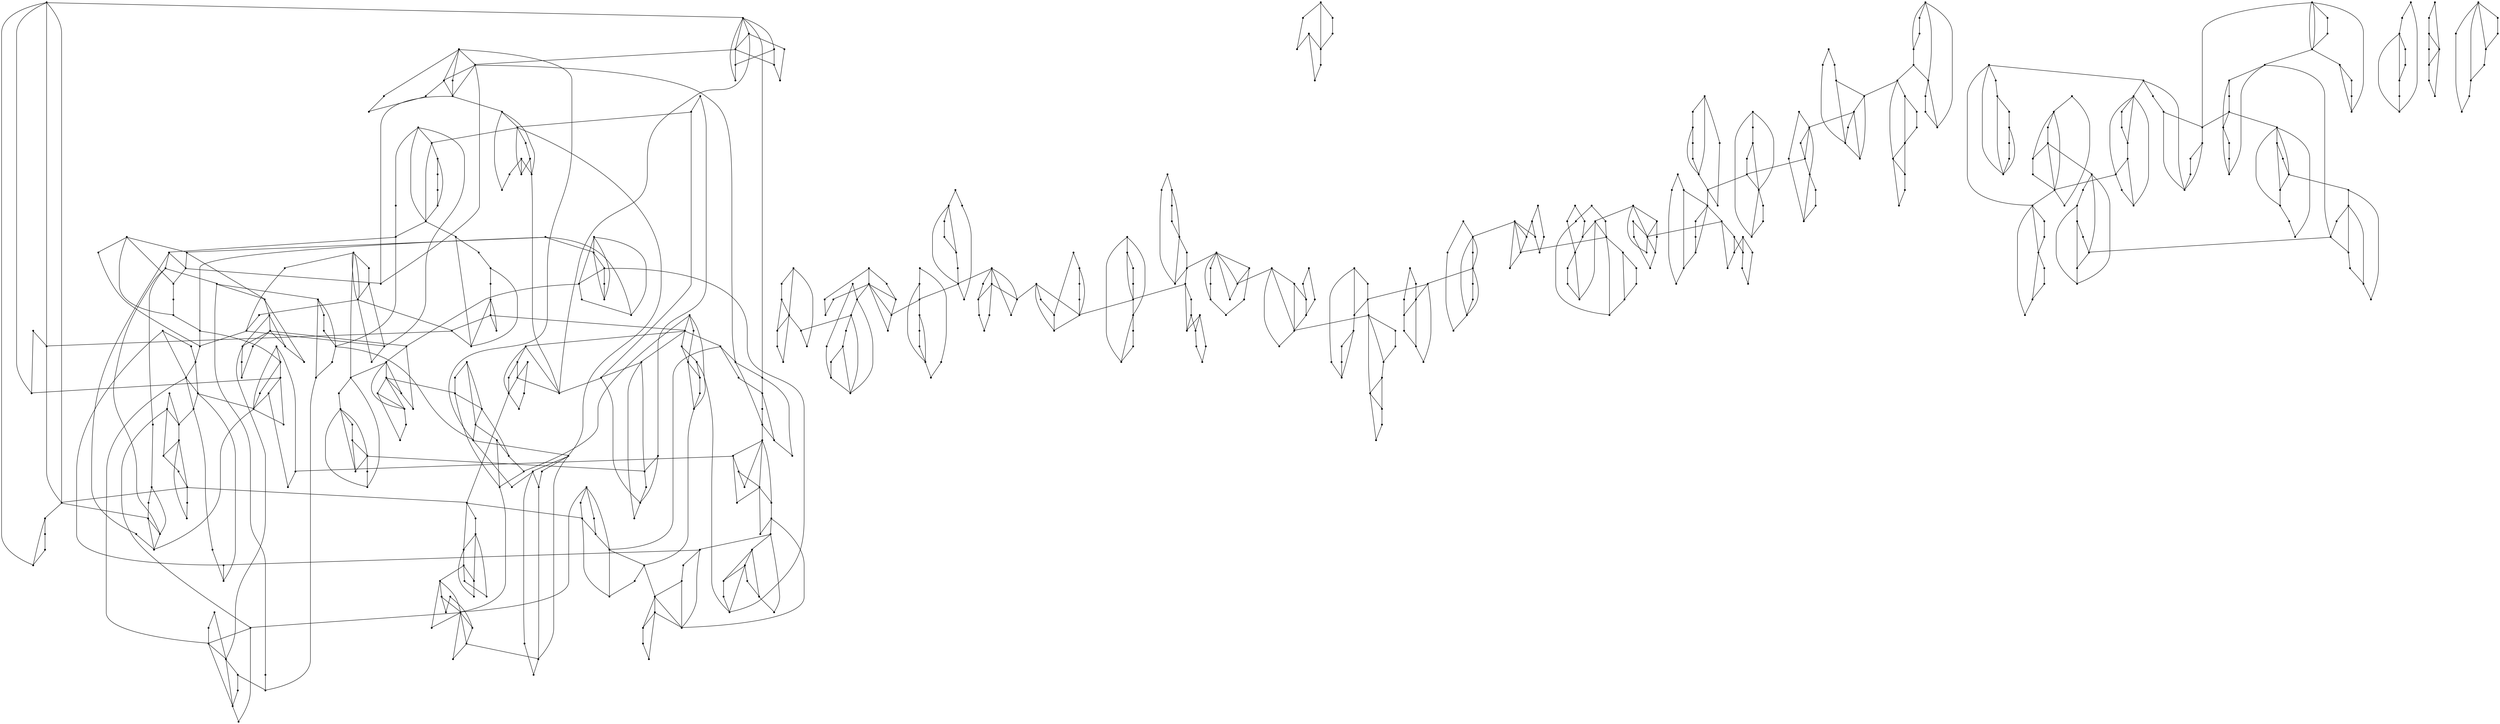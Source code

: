 graph {
  node [shape=point,comment="{\"directed\":false,\"doi\":\"10.4230/LIPIcs.GD.2024.30\",\"figure\":\"13\"}"]

  v0 [pos="1800.5793073635173,1304.3943911436154"]
  v1 [pos="1642.1856909672529,1487.7217924186773"]
  v2 [pos="1757.880067273133,1668.582395429104"]
  v3 [pos="1617.6789208466275,2511.999910718523"]
  v4 [pos="1751.5615697992266,2237.748504950339"]
  v5 [pos="1794.2483451120997,2335.2770028848045"]
  v6 [pos="1577.5219866021764,1335.2413861759226"]
  v7 [pos="1748.2189743604072,1285.3437502849981"]
  v8 [pos="1583.840356884475,1371.0509704693077"]
  v9 [pos="1757.8967293736841,1535.2525786730403"]
  v10 [pos="1785.7543623876013,1316.8324002502063"]
  v11 [pos="1794.265007212651,1535.2567749894863"]
  v12 [pos="1785.7377002870503,1450.1578935287198"]
  v13 [pos="1794.2483451120997,1668.5865917455499"]
  v14 [pos="1785.7543623876013,1583.5001720730165"]
  v15 [pos="1794.2483451120997,1801.9246739734008"]
  v16 [pos="1785.73770028705,1716.8340579844216"]
  v17 [pos="1794.2483451120997,1935.2627562012517"]
  v18 [pos="1785.73770028705,1850.1721402122726"]
  v19 [pos="1794.2483451120997,2068.6008384291026"]
  v20 [pos="1785.7377002870503,1983.5102224401235"]
  v21 [pos="1794.2483451120997,2201.9389206569535"]
  v22 [pos="1785.7377002870503,2116.8483046679744"]
  v23 [pos="1794.2441477890602,2468.615085112656"]
  v24 [pos="1785.7377002870503,2250.1863868958253"]
  v25 [pos="1578.4055866978188,2402.7919196653293"]
  v26 [pos="1748.2023122598562,2352.031750003127"]
  v27 [pos="1676.0365925153096,2395.3250196138124"]
  v28 [pos="1648.1747621783527,2152.0246266613503"]
  v29 [pos="1665.2128411206108,1382.6638311693202"]
  v30 [pos="1560.2171868594921,2396.1749644357524"]
  v31 [pos="1531.4759537499324,1618.6722977499464"]
  v32 [pos="1549.6601562652195,1383.4888524147943"]
  v33 [pos="1656.7062664269934,1334.4163649304485"]
  v34 [pos="1487.1679942109108,1285.3270921803191"]
  v35 [pos="1434.8034638847607,1304.3819293553822"]
  v36 [pos="1441.1219613586668,1535.2443132012531"]
  v37 [pos="1449.6326061837167,1316.8198113008689"]
  v38 [pos="1441.1219613586668,1668.582395429104"]
  v39 [pos="1449.6284088606767,1450.1578935287198"]
  v40 [pos="1650.3878961446949,1370.2301455402794"]
  v41 [pos="1477.4944365206734,1535.248509517699"]
  v42 [pos="1441.1219613586668,1801.920477656955"]
  v43 [pos="1449.6326061837167,1583.4959757565707"]
  v44 [pos="1593.1804181804741,1487.725988735123"]
  v45 [pos="1477.4944365206734,1668.5865917455499"]
  v46 [pos="1441.1219613586668,1935.2584327237016"]
  v47 [pos="1449.6326061837165,1716.8340579844216"]
  v48 [pos="1441.1219613586668,2068.5965149515523"]
  v49 [pos="1449.6326061837165,1850.1721402122726"]
  v50 [pos="1441.1219613586668,2201.9345971794037"]
  v51 [pos="1449.6326061837167,1983.5102224401235"]
  v52 [pos="1441.1219613586668,2335.272679407254"]
  v53 [pos="1449.6326061837165,2116.8483046679744"]
  v54 [pos="1441.1219613586668,2468.6107616351055"]
  v55 [pos="1449.6326061837165,2250.1863868958253"]
  v56 [pos="1483.8087366715397,2237.748504950339"]
  v57 [pos="1657.8525171916299,2401.94172052118"]
  v58 [pos="1487.1679942109106,2352.0317500031265"]
  v59 [pos="1820.6180907042774,701.981375066363"]
  v60 [pos="1817.2588331649065,721.0318887638759"]
  v61 [pos="1774.5720578520336,685.2223044704906"]
  v62 [pos="1820.6014286037262,851.9783249398033"]
  v63 [pos="1817.2421710643553,871.0331621148666"]
  v64 [pos="1820.6014286037262,1001.9836674461358"]
  v65 [pos="1817.2421710643553,1021.0385046211991"]
  v66 [pos="1774.5553957514821,835.21950866614"]
  v67 [pos="1774.5553957514821,985.2247240113679"]
  v68 [pos="1802.429818057558,733.4697707093619"]
  v69 [pos="1783.078632545651,733.4697707093624"]
  v70 [pos="1802.417226088439,883.4669749050117"]
  v71 [pos="1802.413155957007,1033.4723174113442"]
  v72 [pos="1810.9404628826078,685.2223044704906"]
  v73 [pos="1810.9279981050963,835.2235778214813"]
  v74 [pos="1810.9238007820566,985.2289203278137"]
  v75 [pos="1803.9426350343208,1552.0115221078083"]
  v76 [pos="1800.5833774949497,1571.0663592828714"]
  v77 [pos="1803.9385649028882,1285.3437502849981"]
  v78 [pos="1757.8925320506444,1268.58480685023"]
  v79 [pos="1803.9259729337696,1418.66517440817"]
  v80 [pos="1800.5667153943987,1437.7200115832331"]
  v81 [pos="1803.9259729337696,1685.341338863872"]
  v82 [pos="1800.5667153943987,1704.396176038935"]
  v83 [pos="1803.9259729337696,1818.6794210917228"]
  v84 [pos="1800.5667153943984,1837.7342582667861"]
  v85 [pos="1803.9259729337696,1952.0175033195737"]
  v86 [pos="1800.5667153943987,1971.072356389775"]
  v87 [pos="1803.9259729337696,2085.3555855474247"]
  v88 [pos="1800.5667153943984,2104.410422722488"]
  v89 [pos="1803.9259729337696,2218.6936677752756"]
  v90 [pos="1800.5667153943984,2237.748504950339"]
  v91 [pos="1803.9259729337696,2352.031750003127"]
  v92 [pos="1800.5667153943984,2371.08658717819"]
  v93 [pos="1757.880067273133,1801.920477656955"]
  v94 [pos="1757.880067273133,2068.5965149515523"]
  v95 [pos="1757.880067273133,2335.272679407254"]
  v96 [pos="1803.9219028023372,2485.373901386319"]
  v97 [pos="1800.5626452629663,2504.4246694060407"]
  v98 [pos="1783.0619704450996,1033.4723174113442"]
  v99 [pos="1768.2370254691837,1021.0385046211991"]
  v100 [pos="1783.0661677681396,883.4669749050117"]
  v101 [pos="1766.403176875694,1316.8324002502063"]
  v102 [pos="1766.403176875694,1583.5001720730165"]
  v103 [pos="1748.202312259856,1418.66517440817"]
  v104 [pos="1766.386514775143,1450.1578935287198"]
  v105 [pos="1766.386514775143,1716.8340579844216"]
  v106 [pos="1776.0641425968126,1928.641731816334"]
  v107 [pos="1776.0641425968126,2195.317896272036"]
  v108 [pos="1785.7377002870503,2383.5244691236767"]
  v109 [pos="1776.0600724653805,2461.998129883079"]
  v110 [pos="1785.7335029640103,2516.862551351527"]
  v111 [pos="1794.265007212651,1268.589003166676"]
  v112 [pos="1794.2483451120997,1401.910427289848"]
  v113 [pos="1792.756260367321,678.6053492409142"]
  v114 [pos="1792.7395982667695,828.6025534365635"]
  v115 [pos="1792.7395982667695,978.6077687817915"]
  v116 [pos="1757.8800672731331,1935.2584327237016"]
  v117 [pos="1766.386514775143,2116.8483046679744"]
  v118 [pos="1751.5615697992268,2104.410422722488"]
  v119 [pos="1766.386514775143,2250.1863868958253"]
  v120 [pos="1757.8800672731331,2201.9345971794037"]
  v121 [pos="1766.386514775143,1850.1721402122726"]
  v122 [pos="1766.386514775143,1983.5102224401235"]
  v123 [pos="1766.386514775143,2383.5244691236767"]
  v124 [pos="1751.5615697992268,2371.08658717819"]
  v125 [pos="1766.3823174521035,2516.862551351527"]
  v126 [pos="1751.5573724761873,2504.428738561382"]
  v127 [pos="1768.2536875697347,721.0362122414263"]
  v128 [pos="1768.2370254691837,871.0331621148666"]
  v129 [pos="1645.5407511835842,2535.3756822217633"]
  v130 [pos="1645.5449485066238,1468.67115156006"]
  v131 [pos="1751.5615697992268,1437.7200115832331"]
  v132 [pos="1776.0641425968129,1395.2892757438256"]
  v133 [pos="1751.5741617683457,1304.3985874600612"]
  v134 [pos="1776.0641425968126,1661.9654401995276"]
  v135 [pos="1751.5615697992268,1837.7342582667861"]
  v136 [pos="1776.0808046973639,1528.6357506045683"]
  v137 [pos="1700.5391653128954,1904.4032993807116"]
  v138 [pos="1700.5391653128954,2171.079463836413"]
  v139 [pos="1776.0767345659315,1261.9678516206536"]
  v140 [pos="1699.393041739866,1370.2259492238336"]
  v141 [pos="1700.5391653128954,2437.755628292115"]
  v142 [pos="1776.0641425968126,1795.3035224273785"]
  v143 [pos="1776.0641425968129,2061.979814044185"]
  v144 [pos="1776.0641425968129,2328.6559784998867"]
  v145 [pos="1764.8944300303642,701.981375066363"]
  v146 [pos="1764.8819652528523,851.9783249398033"]
  v147 [pos="1764.8777679298128,1001.9836674461358"]
  v148 [pos="1751.578231899778,1571.0663592828714"]
  v149 [pos="1751.5615697992268,1704.396176038935"]
  v150 [pos="1751.5615697992268,1971.072356389775"]
  v151 [pos="1757.8800672731331,1401.9062309734022"]
  v152 [pos="1757.8758699500931,2468.615085112656"]
  v153 [pos="1748.2189743604072,1552.0115221078083"]
  v154 [pos="1748.202312259856,1685.341338863872"]
  v155 [pos="1748.2023122598562,1818.6794210917228"]
  v156 [pos="1748.202312259856,1952.0175033195737"]
  v157 [pos="1748.2023122598562,2085.3555855474247"]
  v158 [pos="1748.202312259856,2218.6936677752756"]
  v159 [pos="1748.1981149368162,2485.3698322309774"]
  v160 [pos="1720.5822731683024,701.9729824334713"]
  v161 [pos="1717.2230156289315,721.0278196085342"]
  v162 [pos="1720.578075845263,1001.9836674461358"]
  v163 [pos="1674.5320429930189,985.2247240113679"]
  v164 [pos="1717.2188183058915,1021.034308304753"]
  v165 [pos="1702.3938733299756,733.4616323986797"]
  v166 [pos="1683.0426878180688,733.4616323986797"]
  v167 [pos="1702.389676006936,1033.4723174113442"]
  v168 [pos="1710.9045181550255,685.2182353151493"]
  v169 [pos="1710.900448023593,985.2247240113679"]
  v170 [pos="1703.8984228522663,1885.3484622056483"]
  v171 [pos="1703.8984228522663,2152.0246266613503"]
  v172 [pos="1703.8984228522663,2418.700791117052"]
  v173 [pos="1702.7481019561978,1351.1751812041118"]
  v174 [pos="1683.0386176866364,1033.4723174113442"]
  v175 [pos="1668.2136727107204,1021.0385046211991"]
  v176 [pos="1685.7101502055468,1916.8411813261982"]
  v177 [pos="1685.710150205547,2183.5173457819"]
  v178 [pos="1685.7101502055468,2450.193510237602"]
  v179 [pos="1684.5640266325177,1382.6638311693202"]
  v180 [pos="1647.0286386053237,1351.1711120487705"]
  v181 [pos="1694.2207950305965,2401.94604399873"]
  v182 [pos="1648.174762178353,2418.700791117052"]
  v183 [pos="1694.2207950305965,1868.5937150873262"]
  v184 [pos="1694.2207950305965,2135.2698795430283"]
  v185 [pos="1693.0746714575675,1334.4163649304485"]
  v186 [pos="1692.716245508306,978.6077687817915"]
  v187 [pos="1692.7204428313457,678.5972109302311"]
  v188 [pos="1657.8525171916299,1868.5895187708804"]
  v189 [pos="1666.35896469364,2183.5173457819"]
  v190 [pos="1651.5340197177238,2171.079463836413"]
  v191 [pos="1666.35896469364,2450.193510237602"]
  v192 [pos="1651.5340197177238,2437.755628292115"]
  v193 [pos="1666.35896469364,1916.841181326198"]
  v194 [pos="1668.21787003376,721.0278196085342"]
  v195 [pos="1676.0365925153096,2128.64885515811"]
  v196 [pos="1483.80873667154,2104.410422722488"]
  v197 [pos="1487.1679942109108,2218.6936677752756"]
  v198 [pos="1676.0365925153096,1861.972563541304"]
  v199 [pos="1674.8904689422807,1327.7994097008718"]
  v200 [pos="1674.5362403160584,685.214166159808"]
  v201 [pos="1664.8586124943888,701.9729824334713"]
  v202 [pos="1664.8544151713495,1001.97947112969"]
  v203 [pos="1651.5340197177238,1904.4032993807116"]
  v204 [pos="1657.8525171916299,2135.265556065478"]
  v205 [pos="1648.174762178353,1885.3484622056483"]
  v206 [pos="1642.1814936442133,2554.426450241485"]
  v207 [pos="1627.3565486682971,1500.159674364164"]
  v208 [pos="1608.00536315639,1500.159674364164"]
  v209 [pos="1627.3565486682974,2566.8643321869713"]
  v210 [pos="1635.867193493347,1451.9122081252922"]
  v211 [pos="1635.867193493347,2518.6168659480995"]
  v212 [pos="1608.00536315639,2566.8643321869713"]
  v213 [pos="1593.1763480490417,2554.430519396826"]
  v214 [pos="1620.54632844072,701.9770515888126"]
  v215 [pos="1617.1870709013492,721.0278196085342"]
  v216 [pos="1620.54632844072,1001.9836674461358"]
  v217 [pos="1617.1870709013492,1021.0385046211991"]
  v218 [pos="1483.8087366715397,1437.724207899679"]
  v219 [pos="1589.8211606411032,1468.6669552436142"]
  v220 [pos="1483.80873667154,2504.4246694060407"]
  v221 [pos="1589.821160641103,2535.3716130664216"]
  v222 [pos="1617.683118169667,1445.2952528957155"]
  v223 [pos="1602.3580557940004,733.465701554021"]
  v224 [pos="1583.0068702820936,733.465701554021"]
  v225 [pos="1602.3580557940004,1033.4723174113442"]
  v226 [pos="1610.8687006190503,685.2223044704906"]
  v227 [pos="1610.8687006190503,985.2289203278137"]
  v228 [pos="1583.0068702820936,1033.4723174113442"]
  v229 [pos="1568.1819253061776,1021.0385046211991"]
  v230 [pos="1599.4989156543797,1451.9122081252922"]
  v231 [pos="1599.4947183313407,2518.6168659481"]
  v232 [pos="1592.6844981037632,978.6077687817915"]
  v233 [pos="1592.6844981037632,678.6012800855729"]
  v234 [pos="1568.1819253061776,721.0318887638759"]
  v235 [pos="1588.0790171964486,2419.5507359389926"]
  v236 [pos="1542.0289142127726,2402.7919196653293"]
  v237 [pos="1584.719759657078,2438.601503958714"]
  v238 [pos="1587.199614423846,1351.9961332942446"]
  v239 [pos="1587.199614423846,1618.6722977499464"]
  v240 [pos="1583.840356884475,1637.7271349250095"]
  v241 [pos="1587.199614423846,1885.3484622056483"]
  v242 [pos="1583.840356884475,1904.4032993807116"]
  v243 [pos="1569.8949418727689,2451.0393859042006"]
  v244 [pos="1569.0113417771267,1383.4888524147943"]
  v245 [pos="1569.0113417771267,1650.1650168704962"]
  v246 [pos="1549.6601562652195,1650.1650168704962"]
  v247 [pos="1569.0113417771265,1916.8411813261982"]
  v248 [pos="1577.5219866021762,1601.9175506316244"]
  v249 [pos="1577.5219866021764,1868.5937150873262"]
  v250 [pos="1549.6601562652197,1916.841181326198"]
  v251 [pos="1574.5002955884763,685.2182353151493"]
  v252 [pos="1574.5002955884763,985.2247240113679"]
  v253 [pos="1550.543756360862,2451.0393859042006"]
  v254 [pos="1535.714614061906,2438.605573114056"]
  v255 [pos="1564.8226677668065,701.9770515888126"]
  v256 [pos="1564.8226677668063,1001.9836674461358"]
  v257 [pos="1483.80873667154,1304.3819293553822"]
  v258 [pos="1559.3377840868893,1861.972563541304"]
  v259 [pos="1483.80873667154,1571.058093811084"]
  v260 [pos="1483.8087366715397,1837.7342582667861"]
  v261 [pos="1483.8087366715397,2371.08658717819"]
  v262 [pos="1534.831013966264,1904.4032993807116"]
  v263 [pos="1534.831013966264,1371.0509704693077"]
  v264 [pos="1534.831013966264,1637.7271349250095"]
  v265 [pos="1559.3377840868893,1328.6202346299"]
  v266 [pos="1559.3377840868893,1595.2963990856022"]
  v267 [pos="1541.1495114401698,1868.5895187708804"]
  v268 [pos="1541.1495114401696,1601.9133543151786"]
  v269 [pos="1541.1495114401698,1335.2371898594768"]
  v270 [pos="1532.3553565225352,2419.5507359389926"]
  v271 [pos="1531.4759537499326,1351.9961332942446"]
  v272 [pos="1531.4759537499326,1885.3484622056483"]
  v273 [pos="1520.5187783592169,701.9729824334718"]
  v274 [pos="1517.159520819846,721.0278196085342"]
  v275 [pos="1520.5187783592169,851.9783249398033"]
  v276 [pos="1517.159520819846,871.0331621148666"]
  v277 [pos="1520.5187783592169,1001.9836674461358"]
  v278 [pos="1517.159520819846,1021.0385046211991"]
  v279 [pos="1502.33457584393,733.4616323986797"]
  v280 [pos="1482.98351752363,733.4616323986797"]
  v281 [pos="1502.33457584393,883.4669749050117"]
  v282 [pos="1502.3305057124976,1033.4723174113442"]
  v283 [pos="1510.845347860587,835.2235778214813"]
  v284 [pos="1482.9835175236303,883.4669749050117"]
  v285 [pos="1510.845347860587,685.2182353151493"]
  v286 [pos="1510.8411505375475,985.2289203278137"]
  v287 [pos="1482.9793202005906,1033.4723174113442"]
  v288 [pos="1468.1543752246744,1021.0385046211991"]
  v289 [pos="1492.6569480222602,978.6077687817915"]
  v290 [pos="1492.6569480222602,828.6025534365635"]
  v291 [pos="1492.6569480222602,678.5972109302311"]
  v292 [pos="1468.1543752246744,721.0278196085342"]
  v293 [pos="1487.1679942109106,1552.003256636021"]
  v294 [pos="1487.1679942109108,1685.341338863872"]
  v295 [pos="1483.80873667154,1704.396176038935"]
  v296 [pos="1487.1679942109108,1818.6794210917228"]
  v297 [pos="1487.1679942109108,1952.0175033195737"]
  v298 [pos="1483.8087366715397,1971.072356389775"]
  v299 [pos="1487.1679942109106,2085.3555855474247"]
  v300 [pos="1487.1679942109106,2485.3698322309774"]
  v301 [pos="1487.163796887871,1418.6693707246159"]
  v302 [pos="1468.9837916956235,1316.8198113008689"]
  v303 [pos="1468.979594372584,1450.1578935287198"]
  v304 [pos="1468.9837916956235,1583.4959757565707"]
  v305 [pos="1468.9837916956235,1716.8340579844216"]
  v306 [pos="1468.9837916956235,1850.1721402122726"]
  v307 [pos="1468.9837916956235,1983.5102224401235"]
  v308 [pos="1468.9837916956235,2116.8483046679744"]
  v309 [pos="1468.9837916956235,2250.1863868958253"]
  v310 [pos="1468.9837916956235,2383.5244691236767"]
  v311 [pos="1468.9837916956235,2516.862551351527"]
  v312 [pos="1468.1543752246744,871.0331621148671"]
  v313 [pos="1477.4944365206734,2335.2770028848045"]
  v314 [pos="1431.4484036684294,2352.031750003127"]
  v315 [pos="1477.4944365206734,1268.572345061997"]
  v316 [pos="1477.4944365206734,1801.9246739734008"]
  v317 [pos="1477.4944365206734,1935.2627562012517"]
  v318 [pos="1477.4944365206734,2068.6008384291026"]
  v319 [pos="1477.4944365206734,2201.9389206569535"]
  v320 [pos="1477.4944365206734,2468.615085112656"]
  v321 [pos="1477.4902391976336,1401.9144964451893"]
  v322 [pos="1474.4727455069728,685.214166159808"]
  v323 [pos="1474.4727455069728,835.21950866614"]
  v324 [pos="1474.4727455069728,985.2247240113679"]
  v325 [pos="1434.8034638847607,2237.748504950339"]
  v326 [pos="1434.8034638847607,2104.410422722488"]
  v327 [pos="1449.6326061837167,2383.5244691236767"]
  v328 [pos="1434.8034638847607,2371.08658717819"]
  v329 [pos="1449.6326061837165,2516.862551351527"]
  v330 [pos="1434.8034638847607,2504.4246694060407"]
  v331 [pos="1464.799315008343,701.9729824334713"]
  v332 [pos="1464.799315008343,851.9783249398033"]
  v333 [pos="1464.7951176853035,1001.9836674461358"]
  v334 [pos="1459.3061638739541,1395.2934720602716"]
  v335 [pos="1459.306163873954,1661.9654401995276"]
  v336 [pos="1459.306163873954,1928.641731816334"]
  v337 [pos="1459.306163873954,2195.317896272036"]
  v338 [pos="1459.3061638739541,2461.9940607277376"]
  v339 [pos="1459.306163873954,1261.9511935159746"]
  v340 [pos="1434.8034638847607,1437.724207899679"]
  v341 [pos="1459.3061638739541,1528.6273579716765"]
  v342 [pos="1434.8034638847607,1704.396176038935"]
  v343 [pos="1459.306163873954,1795.3035224273785"]
  v344 [pos="1459.3061638739541,2061.979814044185"]
  v345 [pos="1459.306163873954,2328.6559784998867"]
  v346 [pos="1434.8034638847607,1571.058093811084"]
  v347 [pos="1434.8034638847607,1837.7342582667861"]
  v348 [pos="1434.8034638847607,1971.072356389775"]
  v349 [pos="1441.1219613586668,1268.5681487455513"]
  v350 [pos="1441.1219613586668,1401.910427289848"]
  v351 [pos="1431.4484036684294,1285.3270921803191"]
  v352 [pos="1431.4484036684294,1552.003256636021"]
  v353 [pos="1431.4484036684294,1685.341338863872"]
  v354 [pos="1431.4484036684294,1818.6794210917228"]
  v355 [pos="1431.4484036684294,1952.0175033195737"]
  v356 [pos="1431.4484036684294,2085.3555855474247"]
  v357 [pos="1431.4484036684294,2218.6936677752756"]
  v358 [pos="1431.4484036684294,2485.3698322309774"]
  v359 [pos="1431.4442063453898,1418.6693707246159"]
  v360 [pos="1420.487030954674,701.9770515888122"]
  v361 [pos="1417.1277734153032,721.0278196085342"]
  v362 [pos="1420.487030954674,1001.9878637625818"]
  v363 [pos="1417.1277734153034,1021.0427009376449"]
  v364 [pos="1402.2987583079548,733.4657015540215"]
  v365 [pos="1382.9475727960478,733.465701554021"]
  v366 [pos="1392.6211304862852,978.6119650982373"]
  v367 [pos="1402.2945609849153,1033.4763865666855"]
  v368 [pos="1410.8094031330047,685.2182353151493"]
  v369 [pos="1410.805205809965,985.232989483155"]
  v370 [pos="1382.943375473008,1033.4763865666855"]
  v371 [pos="1368.118430497092,1021.0427009376449"]
  v372 [pos="1392.6252006177174,678.6012800855729"]
  v373 [pos="1368.1226278201316,721.0278196085342"]
  v374 [pos="1374.4411252940376,685.2182353151493"]
  v375 [pos="1374.436927970998,985.2289203278137"]
  v376 [pos="1364.7633702807607,701.9729824334713"]
  v377 [pos="1364.7591729577211,1001.9878637625816"]
  v378 [pos="1320.4636781962108,701.9729824334713"]
  v379 [pos="1317.10442065684,721.0278196085346"]
  v380 [pos="1320.4636781962108,851.9783249398033"]
  v381 [pos="1317.10442065684,871.0331621148666"]
  v382 [pos="1320.455410741739,1001.962813025011"]
  v383 [pos="1317.0961532023678,1021.0176502000743"]
  v384 [pos="1302.2754055494913,733.4616323986797"]
  v385 [pos="1302.2754055494913,883.4669749050117"]
  v386 [pos="1292.601847859254,828.6025534365635"]
  v387 [pos="1282.9242200375843,733.4616323986797"]
  v388 [pos="1302.2712082264516,1033.4514629902194"]
  v389 [pos="1292.593580404782,978.5869143606665"]
  v390 [pos="1310.786050374541,685.2182353151493"]
  v391 [pos="1310.786050374541,835.2235778214813"]
  v392 [pos="1310.7818530515015,985.2080659066887"]
  v393 [pos="1274.4176453439668,835.21950866614"]
  v394 [pos="1282.9242200375843,883.4669749050117"]
  v395 [pos="1282.9200227145448,1033.4514629902194"]
  v396 [pos="1268.090880415589,1021.0176502000741"]
  v397 [pos="1274.4093778894949,985.2038695902434"]
  v398 [pos="1292.601847859254,678.5972109302311"]
  v399 [pos="1274.4176453439668,685.214166159808"]
  v400 [pos="1268.099275061668,721.0278196085346"]
  v401 [pos="1268.099275061668,871.0331621148666"]
  v402 [pos="1264.7400175222972,701.9729824334718"]
  v403 [pos="1264.7400175222972,851.9783249398033"]
  v404 [pos="1264.7358201992574,1001.962813025011"]
  v405 [pos="1220.4361281147076,701.9729824334713"]
  v406 [pos="1217.0768705753367,721.0278196085342"]
  v407 [pos="1220.4278606602356,1001.9878637625818"]
  v408 [pos="1217.0684759292574,1021.0385046211991"]
  v409 [pos="1202.2478554679883,733.4616323986797"]
  v410 [pos="1164.7124674407942,701.9729824334713"]
  v411 [pos="1182.896669956081,733.4616323986797"]
  v412 [pos="1192.566030323279,978.6119650982373"]
  v413 [pos="1202.239460821909,1033.4763865666855"]
  v414 [pos="1210.758500293038,685.2182353151493"]
  v415 [pos="1210.7501056469587,985.2289203278137"]
  v416 [pos="1182.888275310002,1033.4763865666855"]
  v417 [pos="1168.0633303340858,1021.0385046211991"]
  v418 [pos="1192.5742977777509,678.5972109302311"]
  v419 [pos="1168.071724980165,721.0278196085342"]
  v420 [pos="1174.3900952624638,685.214166159808"]
  v421 [pos="1174.3818278079918,985.2289203278137"]
  v422 [pos="1164.7041999863222,1001.9836674461358"]
  v423 [pos="1152.042275483487,2296.0839159250236"]
  v424 [pos="1152.0382053520548,2317.7305507303663"]
  v425 [pos="1136.729677885332,2333.039476091438"]
  v426 [pos="1099.7655073663473,2317.7305507303663"]
  v427 [pos="1115.0737804498553,2333.039476091438"]
  v428 [pos="1136.7296778853322,2280.774990563952"]
  v429 [pos="918.6446904245482,2184.396537657857"]
  v430 [pos="1115.0737804498553,2280.774990563952"]
  v431 [pos="1036.7021596017307,2414.113072791803"]
  v432 [pos="1120.4211700023234,701.9897676992546"]
  v433 [pos="1117.0617852713451,721.0402813967676"]
  v434 [pos="1074.3750099584722,685.2306971033822"]
  v435 [pos="1120.4043807101648,1001.9836674461358"]
  v436 [pos="1117.0452503624012,1021.0385046211991"]
  v437 [pos="1074.3584750495284,985.2247240113679"]
  v438 [pos="1064.7015476619404,701.989767699255"]
  v439 [pos="1102.236840295429,733.478163342254"]
  v440 [pos="1082.8857819751292,733.478163342254"]
  v441 [pos="1102.2161080634455,1033.4723174113442"]
  v442 [pos="1110.747612312086,685.2306971033822"]
  v443 [pos="1110.7267528884952,985.2289203278137"]
  v444 [pos="1082.8649225515385,1033.4723174113442"]
  v445 [pos="1068.0401047672296,1021.0385046211991"]
  v446 [pos="1099.7655073663473,2296.0839159250236"]
  v447 [pos="1092.542550373208,978.6077687817915"]
  v448 [pos="1092.5593396653667,678.6137418738058"]
  v449 [pos="1068.0566396761735,721.0446048743179"]
  v450 [pos="1064.6806882383496,1001.9836674461358"]
  v451 [pos="1052.0147571998857,2162.7458336971727"]
  v452 [pos="1052.0105598768462,2184.3924685025154"]
  v453 [pos="1036.7021596017307,2199.701393863587"]
  v454 [pos="1052.0105598768462,2296.087985080365"]
  v455 [pos="1052.0105598768462,2317.7346198857076"]
  v456 [pos="1036.6980258744948,2333.043545246779"]
  v457 [pos="1052.0147571998857,2429.4219981528745"]
  v458 [pos="1052.0105598768462,2451.068632958217"]
  v459 [pos="1036.7021596017307,2466.377558319289"]
  v460 [pos="1015.0461985704504,2199.701393863587"]
  v461 [pos="1015.0461985704504,2333.0435452467796"]
  v462 [pos="1015.0461985704504,2466.377558319289"]
  v463 [pos="999.7378618911388,2429.4219981528745"]
  v464 [pos="1036.7021596017307,2147.436908336101"]
  v465 [pos="1036.6980258744948,2280.7790597192934"]
  v466 [pos="918.6404931015086,2084.3889068316275"]
  v467 [pos="1015.0461985704504,2280.7790597192934"]
  v468 [pos="1020.3768624265635,1001.9836674461358"]
  v469 [pos="1017.0176048871926,1021.0385046211991"]
  v470 [pos="1019.2306752577309,701.152030343339"]
  v471 [pos="1015.8756150413996,720.2027983630601"]
  v472 [pos="1002.1885261840405,1033.4723174113442"]
  v473 [pos="1001.0465363382474,732.640680308547"]
  v474 [pos="981.6953508263405,732.640680308547"]
  v475 [pos="963.5112119068569,701.1479611879968"]
  v476 [pos="1015.0461985704504,2147.436908336101"]
  v477 [pos="1015.0461985704504,2414.113072791803"]
  v478 [pos="999.7378618911387,2184.3924685025154"]
  v479 [pos="999.7336645680991,2317.7346198857076"]
  v480 [pos="999.7378618911388,2451.068632958217"]
  v481 [pos="1010.6991710090904,985.2289203278137"]
  v482 [pos="964.6531381568465,1001.9836674461358"]
  v483 [pos="1009.5571811632972,684.3932140696752"]
  v484 [pos="982.8373406721336,1033.4723174113442"]
  v485 [pos="968.012459292021,1021.0385046211991"]
  v486 [pos="999.7378618911388,2162.7458336971727"]
  v487 [pos="999.7336645680991,2296.087985080365"]
  v488 [pos="992.5150320896068,978.6077687817915"]
  v489 [pos="991.3730422438138,677.7762588400983"]
  v490 [pos="966.8704694462278,720.2027983630601"]
  v491 [pos="974.3308295743198,985.2247240113679"]
  v492 [pos="973.1888397285267,684.3932140696752"]
  v493 [pos="920.3534460722965,701.9729824334718"]
  v494 [pos="916.9941885329256,721.0278196085342"]
  v495 [pos="920.3493123450605,1001.9836674461358"]
  v496 [pos="916.9900548056895,1021.0385046211991"]
  v497 [pos="918.6446904245482,2162.7458336971727"]
  v498 [pos="903.3362901494329,2199.7054630189286"]
  v499 [pos="918.6488241517842,2429.4303907857666"]
  v500 [pos="918.6488241517842,2451.0770255911093"]
  v501 [pos="903.3362901494329,2466.385696629972"]
  v502 [pos="918.6446904245482,2062.7422720262844"]
  v503 [pos="903.3320928263934,2099.697832192699"]
  v504 [pos="918.6404931015086,2529.429628979104"]
  v505 [pos="918.6404931015086,2551.076263784447"]
  v506 [pos="903.3279590991574,2566.385189145519"]
  v507 [pos="902.1651098297734,733.4616323986797"]
  v508 [pos="882.8139879136701,733.4616323986797"]
  v509 [pos="902.1609761025375,1033.4723174113442"]
  v510 [pos="910.6716209275872,985.2289203278137"]
  v511 [pos="864.6255880753433,1001.9836674461358"]
  v512 [pos="910.6758182506268,685.2182353151493"]
  v513 [pos="881.6803291181526,2199.701393863587"]
  v514 [pos="881.6844628453885,2466.385696629972"]
  v515 [pos="881.676131795113,2099.697832192699"]
  v516 [pos="903.3362901494329,2147.4409774914425"]
  v517 [pos="903.3362901494329,2414.1214654246946"]
  v518 [pos="903.3320928263934,2047.4333466652129"]
  v519 [pos="866.3677951158013,2184.396537657857"]
  v520 [pos="866.3719288430372,2429.4303907857666"]
  v521 [pos="881.6761317951128,2566.385189145519"]
  v522 [pos="903.3279590991574,2514.1207036180326"]
  v523 [pos="882.8097905906304,1033.4723174113442"]
  v524 [pos="867.9849092105179,1021.0385046211991"]
  v525 [pos="892.4874820081037,978.6077687817915"]
  v526 [pos="892.4916157353397,678.5972109302311"]
  v527 [pos="867.9890429377539,721.0278196085346"]
  v528 [pos="881.6803291181525,2147.4409774914425"]
  v529 [pos="881.6844628453886,2414.1214654246946"]
  v530 [pos="881.676131795113,2047.4333466652129"]
  v531 [pos="881.676131795113,2514.1207036180326"]
  v532 [pos="866.3719288430373,2451.0770255911093"]
  v533 [pos="866.3677951158013,2084.388906831627"]
  v534 [pos="866.3635977927617,2551.076263784447"]
  v535 [pos="874.3074768158563,685.214166159808"]
  v536 [pos="874.3032794928166,985.2247240113679"]
  v537 [pos="864.629785398383,701.9729824334718"]
  v538 [pos="866.3719288430373,2162.7458336971727"]
  v539 [pos="866.3677951158013,2062.7422720262844"]
  v540 [pos="866.3635977927617,2529.429628979104"]
  v541 [pos="820.3258959907934,701.9729824334718"]
  v542 [pos="816.9666384514225,721.0278196085342"]
  v543 [pos="820.3258959907934,851.9783249398033"]
  v544 [pos="816.9666384514225,871.0331621148666"]
  v545 [pos="820.3217622635574,1001.9836674461358"]
  v546 [pos="816.9625047241865,1021.0385046211991"]
  v547 [pos="802.1375597482703,733.4616323986797"]
  v548 [pos="782.7864378321669,733.4616323986793"]
  v549 [pos="802.1375597482703,883.4669749050117"]
  v550 [pos="802.1375597482703,1033.4723174113442"]
  v551 [pos="810.6482681691236,685.2182353151493"]
  v552 [pos="810.6482681691238,835.2235778214817"]
  v553 [pos="782.7864378321669,883.4669749050117"]
  v554 [pos="810.6482681691236,985.2289203278137"]
  v555 [pos="782.7864378321669,1033.4723174113442"]
  v556 [pos="767.9573591290148,1021.0385046211991"]
  v557 [pos="792.4640656538367,828.6025534365635"]
  v558 [pos="792.4599319266006,978.6077687817915"]
  v559 [pos="792.4640656538367,678.5972109302311"]
  v560 [pos="785.2746236492108,2162.7458336971727"]
  v561 [pos="785.2704263261712,2184.3924685025154"]
  v562 [pos="769.9620260510559,2199.701393863587"]
  v563 [pos="785.2787573764467,2429.4303907857666"]
  v564 [pos="785.2746236492108,2451.0810947464506"]
  v565 [pos="769.9662233740955,2466.390020107522"]
  v566 [pos="785.2704263261711,2296.087985080365"]
  v567 [pos="785.2704263261712,2317.7346198857076"]
  v568 [pos="769.9578923238199,2333.043545246779"]
  v569 [pos="767.9614928562509,721.0278196085346"]
  v570 [pos="767.9614928562509,871.0331621148666"]
  v571 [pos="774.2799267343531,685.214166159808"]
  v572 [pos="774.2799267343531,835.21950866614"]
  v573 [pos="774.2757294113136,985.2247240113679"]
  v574 [pos="748.3060650197754,2199.701393863587"]
  v575 [pos="769.9578923238198,2280.7790597192934"]
  v576 [pos="748.310262342815,2466.390020107522"]
  v577 [pos="769.9662233740955,2414.1255345800364"]
  v578 [pos="769.9620260510559,2147.436908336101"]
  v579 [pos="748.3060650197754,2333.043545246779"]
  v580 [pos="732.9935310174242,2317.7346198857076"]
  v581 [pos="764.6022353168798,701.9729824334713"]
  v582 [pos="764.6022353168798,851.9783249398033"]
  v583 [pos="764.6022353168798,1001.9836674461358"]
  v584 [pos="669.9345395653563,2280.774990563952"]
  v585 [pos="748.3060650197754,2147.436908336101"]
  v586 [pos="748.310262342815,2414.1255345800364"]
  v587 [pos="732.9977283404638,2184.3924685025154"]
  v588 [pos="748.3060650197754,2280.7790597192934"]
  v589 [pos="733.0018620676998,2451.0810947464506"]
  v590 [pos="732.9977283404638,2162.7458336971727"]
  v591 [pos="733.0018620676997,2429.434459941108"]
  v592 [pos="732.9935310174242,2296.087985080365"]
  v593 [pos="720.2942121820543,1001.9836674461358"]
  v594 [pos="716.9349546426834,1021.0385046211991"]
  v595 [pos="720.2900148590147,701.96891327813"]
  v596 [pos="716.9307573196437,721.0237504531929"]
  v597 [pos="720.2900148590147,801.9806132597009"]
  v598 [pos="716.9307573196437,821.0354504347638"]
  v599 [pos="720.2900148590147,901.9801057752475"]
  v600 [pos="716.9307573196437,921.0349429503108"]
  v601 [pos="702.1100096667673,1033.4723174113442"]
  v602 [pos="702.1058759395312,733.457563243338"]
  v603 [pos="682.7546904276242,733.457563243338"]
  v604 [pos="702.1058759395312,833.4692632249094"]
  v605 [pos="702.1058759395312,933.4687557404559"]
  v606 [pos="710.6207180876206,985.2289203278137"]
  v607 [pos="710.616520764581,685.214166159808"]
  v608 [pos="710.616520764581,785.2258661413789"]
  v609 [pos="682.7546904276243,833.4692632249094"]
  v610 [pos="710.616520764581,885.2253586569254"]
  v611 [pos="682.7588877506638,1033.4723174113442"]
  v612 [pos="667.9339427747477,1021.0385046211991"]
  v613 [pos="674.2481793298105,885.2212895015841"]
  v614 [pos="682.7546904276242,933.4687557404559"]
  v615 [pos="692.4365155723335,978.6077687817915"]
  v616 [pos="692.4323182492939,878.6043342720077"]
  v617 [pos="692.4323182492939,778.6048417564607"]
  v618 [pos="692.4323182492939,678.5928874526808"]
  v619 [pos="685.247009971904,2296.0839159250236"]
  v620 [pos="685.2428762446681,2317.7305507303663"]
  v621 [pos="669.9345395653563,2333.039476091438"]
  v622 [pos="674.2481793298105,785.2217969860376"]
  v623 [pos="674.2481793298105,685.2098426822577"]
  v624 [pos="667.9297454517081,721.0237504531924"]
  v625 [pos="667.9297454517081,821.0354504347638"]
  v626 [pos="667.9297454517081,921.0349429503108"]
  v627 [pos="674.2523130570464,985.2247240113679"]
  v628 [pos="648.2785149382723,2333.039476091438"]
  v629 [pos="664.5746852353768,1001.9836674461358"]
  v630 [pos="664.5704879123372,701.96891327813"]
  v631 [pos="664.5704879123372,801.9806132597009"]
  v632 [pos="664.5704879123371,901.9801057752475"]
  v633 [pos="648.2785149382723,2280.774990563952"]
  v634 [pos="632.970114663157,2317.7305507303663"]
  v635 [pos="632.970114663157,2296.0839159250236"]

  v0 -- v133 [id="-1",pos="1800.5793073635173,1304.3943911436154 1789.0567155674678,1303.3650440021852 1782.7542871903042,1296.915753725005 1776.0808364952657,1290.243903443806 1751.5741617683457,1304.3985874600612 1751.5741617683457,1304.3985874600612 1751.5741617683457,1304.3985874600612"]
  v0 -- v5 [id="-2",pos="1800.5793073635173,1304.3943911436154 1878.2833944606239,1397.3026192179186 1893.1503016700535,1449.3304659923092 1898.3353743288476,1576.3665612761833 1903.8951738654416,1712.479807446887 1898.3353743288476,1934.7126572635327 1887.2239155185243,2070.8259034342364 1876.9550190004063,2196.5756210348486 1861.94448472776,2248.828478040946 1794.2483451120997,2335.2770028848045"]
  v1 -- v44 [id="-3",pos="1642.1856909672529,1487.7217924186773 1632.3617724221906,1484.7361268588445 1625.0937665144459,1478.9569836540566 1617.7038821995525,1473.583766507101 1610.3422689921615,1478.93642760837 1603.1016034475388,1484.6919148467705 1593.1804181804741,1487.725988735123"]
  v635 -- v633 [id="-4",pos="632.970114663157,2296.0839159250236 648.2785149382723,2280.774990563952 648.2785149382723,2280.774990563952 648.2785149382723,2280.774990563952"]
  v628 -- v619 [id="-5",pos="648.2785149382723,2333.039476091438 685.247009971904,2296.0839159250236 685.247009971904,2296.0839159250236 685.247009971904,2296.0839159250236"]
  v628 -- v634 [id="-6",pos="648.2785149382723,2333.039476091438 632.970114663157,2317.7305507303663 632.970114663157,2317.7305507303663 632.970114663157,2317.7305507303663"]
  v633 -- v584 [id="-7",pos="648.2785149382723,2280.774990563952 669.9345395653563,2280.774990563952 669.9345395653563,2280.774990563952 669.9345395653563,2280.774990563952"]
  v621 -- v533 [id="-8",pos="669.9345395653563,2333.039476091438 659.1023299287747,2306.90507158892 659.1023299287747,2306.90507158892 659.1023299287747,2306.90507158892 647.9868009870191,2140.240861436998 725.7873633164435,2062.4588935050856 892.4999467856153,2073.5718203230726 866.3677951158013,2084.388906831627 866.3677951158013,2084.388906831627 866.3677951158013,2084.388906831627"]
  v621 -- v586 [id="-9",pos="669.9345395653563,2333.039476091438 748.310262342815,2414.1255345800364 748.310262342815,2414.1255345800364 748.310262342815,2414.1255345800364"]
  v631 -- v622 [id="-10",pos="664.5704879123372,801.9806132597009 674.2481793298105,785.2217969860376 674.2481793298105,785.2217969860376 674.2481793298105,785.2217969860376"]
  v630 -- v623 [id="-11",pos="664.5704879123372,701.96891327813 674.2481793298105,685.2098426822577 674.2481793298105,685.2098426822577 674.2481793298105,685.2098426822577"]
  v629 -- v627 [id="-12",pos="664.5746852353768,1001.9836674461358 674.2523130570464,985.2247240113679 674.2523130570464,985.2247240113679 674.2523130570464,985.2247240113679"]
  v626 -- v632 [id="-13",pos="667.9297454517081,921.0349429503108 664.5704879123371,901.9801057752475 664.5704879123371,901.9801057752475 664.5704879123371,901.9801057752475"]
  v625 -- v631 [id="-14",pos="667.9297454517081,821.0354504347638 664.5704879123372,801.9806132597009 664.5704879123372,801.9806132597009 664.5704879123372,801.9806132597009"]
  v624 -- v630 [id="-15",pos="667.9297454517081,721.0237504531924 664.5704879123372,701.96891327813 664.5704879123372,701.96891327813 664.5704879123372,701.96891327813"]
  v612 -- v629 [id="-16",pos="667.9339427747477,1021.0385046211991 664.5746852353768,1001.9836674461358 664.5746852353768,1001.9836674461358 664.5746852353768,1001.9836674461358"]
  v612 -- v611 [id="-17",pos="667.9339427747477,1021.0385046211991 682.7588877506638,1033.4723174113442 682.7588877506638,1033.4723174113442 682.7588877506638,1033.4723174113442"]
  v584 -- v619 [id="-18",pos="669.9345395653563,2280.774990563952 685.247009971904,2296.0839159250236 685.247009971904,2296.0839159250236 685.247009971904,2296.0839159250236"]
  v621 -- v628 [id="-19",pos="669.9345395653563,2333.039476091438 648.2785149382723,2333.039476091438 648.2785149382723,2333.039476091438 648.2785149382723,2333.039476091438"]
  v613 -- v614 [id="-20",pos="674.2481793298105,885.2212895015841 682.7546904276242,933.4687557404559 682.7546904276242,933.4687557404559 682.7546904276242,933.4687557404559"]
  v613 -- v616 [id="-21",pos="674.2481793298105,885.2212895015841 692.4323182492939,878.6043342720077 692.4323182492939,878.6043342720077 692.4323182492939,878.6043342720077"]
  v622 -- v617 [id="-22",pos="674.2481793298105,785.2217969860376 692.4323182492939,778.6048417564607 692.4323182492939,778.6048417564607 692.4323182492939,778.6048417564607"]
  v623 -- v618 [id="-23",pos="674.2481793298105,685.2098426822577 692.4323182492939,678.5928874526808 692.4323182492939,678.5928874526808 692.4323182492939,678.5928874526808"]
  v627 -- v601 [id="-24",pos="674.2523130570464,985.2247240113679 702.1100096667673,1033.4723174113442 702.1100096667673,1033.4723174113442 702.1100096667673,1033.4723174113442"]
  v627 -- v615 [id="-25",pos="674.2523130570464,985.2247240113679 692.4365155723335,978.6077687817915 692.4365155723335,978.6077687817915 692.4365155723335,978.6077687817915"]
  v614 -- v626 [id="-26",pos="682.7546904276242,933.4687557404559 667.9297454517081,921.0349429503108 667.9297454517081,921.0349429503108 667.9297454517081,921.0349429503108"]
  v609 -- v625 [id="-27",pos="682.7546904276243,833.4692632249094 667.9297454517081,821.0354504347638 667.9297454517081,821.0354504347638 667.9297454517081,821.0354504347638"]
  v603 -- v624 [id="-28",pos="682.7546904276242,733.457563243338 667.9297454517081,721.0237504531924 667.9297454517081,721.0237504531924 667.9297454517081,721.0237504531924"]
  v603 -- v623 [id="-29",pos="682.7546904276242,733.457563243338 674.2481793298105,685.2098426822577 674.2481793298105,685.2098426822577 674.2481793298105,685.2098426822577"]
  v603 -- v607 [id="-30",pos="682.7546904276242,733.457563243338 710.616520764581,685.214166159808 710.616520764581,685.214166159808 710.616520764581,685.214166159808"]
  v603 -- v602 [id="-31",pos="682.7546904276242,733.457563243338 702.1058759395312,733.457563243338 702.1058759395312,733.457563243338 702.1058759395312,733.457563243338"]
  v602 -- v596 [id="-32",pos="702.1058759395312,733.457563243338 716.9307573196437,721.0237504531929 716.9307573196437,721.0237504531929 716.9307573196437,721.0237504531929"]
  v614 -- v605 [id="-33",pos="682.7546904276242,933.4687557404559 702.1058759395312,933.4687557404559 702.1058759395312,933.4687557404559 702.1058759395312,933.4687557404559"]
  v609 -- v604 [id="-34",pos="682.7546904276243,833.4692632249094 702.1058759395312,833.4692632249094 702.1058759395312,833.4692632249094 702.1058759395312,833.4692632249094"]
  v609 -- v622 [id="-37",pos="682.7546904276243,833.4692632249094 674.2481793298105,785.2217969860376 674.2481793298105,785.2217969860376 674.2481793298105,785.2217969860376"]
  v609 -- v608 [id="-38",pos="682.7546904276243,833.4692632249094 710.616520764581,785.2258661413789 710.616520764581,785.2258661413789 710.616520764581,785.2258661413789"]
  v611 -- v601 [id="-40",pos="682.7588877506638,1033.4723174113442 702.1100096667673,1033.4723174113442 702.1100096667673,1033.4723174113442 702.1100096667673,1033.4723174113442"]
  v620 -- v621 [id="-41",pos="685.2428762446681,2317.7305507303663 669.9345395653563,2333.039476091438 669.9345395653563,2333.039476091438 669.9345395653563,2333.039476091438"]
  v619 -- v620 [id="-42",pos="685.247009971904,2296.0839159250236 685.2428762446681,2317.7305507303663 685.2428762446681,2317.7305507303663 685.2428762446681,2317.7305507303663"]
  v616 -- v610 [id="-43",pos="692.4323182492939,878.6043342720077 710.616520764581,885.2253586569254 710.616520764581,885.2253586569254 710.616520764581,885.2253586569254"]
  v617 -- v608 [id="-44",pos="692.4323182492939,778.6048417564607 710.616520764581,785.2258661413789 710.616520764581,785.2258661413789 710.616520764581,785.2258661413789"]
  v618 -- v607 [id="-45",pos="692.4323182492939,678.5928874526808 710.616520764581,685.214166159808 710.616520764581,685.214166159808 710.616520764581,685.214166159808"]
  v615 -- v606 [id="-46",pos="692.4365155723335,978.6077687817915 710.6207180876206,985.2289203278137 710.6207180876206,985.2289203278137 710.6207180876206,985.2289203278137"]
  v617 -- v616 [id="-48",pos="692.4323182492939,778.6048417564607 692.4323182492939,878.6043342720077 692.4323182492939,878.6043342720077 692.4323182492939,878.6043342720077"]
  v616 -- v615 [id="-49",pos="692.4323182492939,878.6043342720077 692.4365155723335,978.6077687817915 692.4365155723335,978.6077687817915 692.4365155723335,978.6077687817915"]
  v615 -- v593 [id="-50",pos="692.4365155723335,978.6077687817915 692.4490439456487,1006.9003515485183 692.4490439456487,1006.9003515485183 692.4490439456487,1006.9003515485183 720.2942121820543,1001.9836674461358 720.2942121820543,1001.9836674461358 720.2942121820543,1001.9836674461358"]
  v593 -- v583 [id="-51",pos="720.2942121820543,1001.9836674461358 764.6022353168798,1001.9836674461358 764.6022353168798,1001.9836674461358 764.6022353168798,1001.9836674461358"]
  v583 -- v558 [id="-52",pos="764.6022353168798,1001.9836674461358 792.4765940271518,1006.9003515485183 792.4765940271518,1006.9003515485183 792.4765940271518,1006.9003515485183 792.4599319266006,978.6077687817915 792.4599319266006,978.6077687817915 792.4599319266006,978.6077687817915"]
  v605 -- v610 [id="-53",pos="702.1058759395312,933.4687557404559 710.616520764581,885.2253586569254 710.616520764581,885.2253586569254 710.616520764581,885.2253586569254"]
  v601 -- v606 [id="-56",pos="702.1100096667673,1033.4723174113442 710.6207180876206,985.2289203278137 710.6207180876206,985.2289203278137 710.6207180876206,985.2289203278137"]
  v605 -- v613 [id="-59",pos="702.1058759395312,933.4687557404559 674.2481793298105,885.2212895015841 674.2481793298105,885.2212895015841 674.2481793298105,885.2212895015841"]
  v604 -- v608 [id="-61",pos="702.1058759395312,833.4692632249094 710.616520764581,785.2258661413789 710.616520764581,785.2258661413789 710.616520764581,785.2258661413789"]
  v610 -- v599 [id="-67",pos="710.616520764581,885.2253586569254 720.2900148590147,901.9801057752475 720.2900148590147,901.9801057752475 720.2900148590147,901.9801057752475"]
  v608 -- v597 [id="-68",pos="710.616520764581,785.2258661413789 720.2900148590147,801.9806132597009 720.2900148590147,801.9806132597009 720.2900148590147,801.9806132597009"]
  v607 -- v595 [id="-70",pos="710.616520764581,685.214166159808 720.2900148590147,701.96891327813 720.2900148590147,701.96891327813 720.2900148590147,701.96891327813"]
  v606 -- v593 [id="-71",pos="710.6207180876206,985.2289203278137 720.2942121820543,1001.9836674461358 720.2942121820543,1001.9836674461358 720.2942121820543,1001.9836674461358"]
  v600 -- v605 [id="-72",pos="716.9307573196437,921.0349429503108 702.1058759395312,933.4687557404559 702.1058759395312,933.4687557404559 702.1058759395312,933.4687557404559"]
  v598 -- v604 [id="-73",pos="716.9307573196437,821.0354504347638 702.1058759395312,833.4692632249094 702.1058759395312,833.4692632249094 702.1058759395312,833.4692632249094"]
  v594 -- v601 [id="-77",pos="716.9349546426834,1021.0385046211991 702.1100096667673,1033.4723174113442 702.1100096667673,1033.4723174113442 702.1100096667673,1033.4723174113442"]
  v599 -- v600 [id="-78",pos="720.2900148590147,901.9801057752475 716.9307573196437,921.0349429503108 716.9307573196437,921.0349429503108 716.9307573196437,921.0349429503108"]
  v597 -- v598 [id="-79",pos="720.2900148590147,801.9806132597009 716.9307573196437,821.0354504347638 716.9307573196437,821.0354504347638 716.9307573196437,821.0354504347638"]
  v595 -- v596 [id="-80",pos="720.2900148590147,701.96891327813 716.9307573196437,721.0237504531929 716.9307573196437,721.0237504531929 716.9307573196437,721.0237504531929"]
  v593 -- v594 [id="-81",pos="720.2942121820543,1001.9836674461358 716.9349546426834,1021.0385046211991 716.9349546426834,1021.0385046211991 716.9349546426834,1021.0385046211991"]
  v580 -- v592 [id="-82",pos="732.9935310174242,2317.7346198857076 732.9935310174242,2296.087985080365 732.9935310174242,2296.087985080365 732.9935310174242,2296.087985080365"]
  v592 -- v588 [id="-83",pos="732.9935310174242,2296.087985080365 748.3060650197754,2280.7790597192934 748.3060650197754,2280.7790597192934 748.3060650197754,2280.7790597192934"]
  v587 -- v578 [id="-84",pos="732.9977283404638,2184.3924685025154 769.9620260510559,2147.436908336101 769.9620260510559,2147.436908336101 769.9620260510559,2147.436908336101"]
  v589 -- v591 [id="-85",pos="733.0018620676998,2451.0810947464506 733.0018620676997,2429.434459941108 733.0018620676997,2429.434459941108 733.0018620676997,2429.434459941108"]
  v591 -- v586 [id="-86",pos="733.0018620676997,2429.434459941108 748.310262342815,2414.1255345800364 748.310262342815,2414.1255345800364 748.310262342815,2414.1255345800364"]
  v587 -- v590 [id="-87",pos="732.9977283404638,2184.3924685025154 732.9977283404638,2162.7458336971727 732.9977283404638,2162.7458336971727 732.9977283404638,2162.7458336971727"]
  v590 -- v585 [id="-88",pos="732.9977283404638,2162.7458336971727 748.3060650197754,2147.436908336101 748.3060650197754,2147.436908336101 748.3060650197754,2147.436908336101"]
  v579 -- v580 [id="-89",pos="748.3060650197754,2333.043545246779 732.9935310174242,2317.7346198857076 732.9935310174242,2317.7346198857076 732.9935310174242,2317.7346198857076"]
  v576 -- v589 [id="-90",pos="748.310262342815,2466.390020107522 733.0018620676998,2451.0810947464506 733.0018620676998,2451.0810947464506 733.0018620676998,2451.0810947464506"]
  v588 -- v575 [id="-91",pos="748.3060650197754,2280.7790597192934 769.9578923238198,2280.7790597192934 769.9578923238198,2280.7790597192934 769.9578923238198,2280.7790597192934"]
  v574 -- v560 [id="-92",pos="748.3060650197754,2199.701393863587 785.2746236492108,2162.7458336971727 785.2746236492108,2162.7458336971727 785.2746236492108,2162.7458336971727"]
  v574 -- v587 [id="-93",pos="748.3060650197754,2199.701393863587 732.9977283404638,2184.3924685025154 732.9977283404638,2184.3924685025154 732.9977283404638,2184.3924685025154"]
  v576 -- v586 [id="-94",pos="748.310262342815,2466.390020107522 748.310262342815,2414.1255345800364 748.310262342815,2414.1255345800364 748.310262342815,2414.1255345800364"]
  v586 -- v577 [id="-95",pos="748.310262342815,2414.1255345800364 769.9662233740955,2414.1255345800364 769.9662233740955,2414.1255345800364 769.9662233740955,2414.1255345800364"]
  v585 -- v578 [id="-96",pos="748.3060650197754,2147.436908336101 769.9620260510559,2147.436908336101 769.9620260510559,2147.436908336101 769.9620260510559,2147.436908336101"]
  v2 -- v1 [id="-97",pos="1757.880067273133,1668.582395429104 1728.122032515712,1589.678994918016 1686.4434615894359,1531.5445148888084 1642.1856909672529,1487.7217924186773"]
  v560 -- v574 [id="-98",pos="785.2746236492108,2162.7458336971727 759.1298800102778,2173.5962364150855 759.1298800102778,2173.5962364150855 759.1298800102778,2173.5962364150855 748.3060650197754,2199.701393863587 748.3060650197754,2199.701393863587 748.3060650197754,2199.701393863587"]
  v560 -- v533 [id="-99",pos="785.2746236492108,2162.7458336971727 866.3677951158013,2084.388906831627 866.3677951158013,2084.388906831627 866.3677951158013,2084.388906831627"]
  v574 -- v584 [id="-101",pos="748.3060650197754,2199.701393863587 669.9345395653563,2280.774990563952 669.9345395653563,2280.774990563952 669.9345395653563,2280.774990563952"]
  v564 -- v586 [id="-102",pos="785.2746236492108,2451.0810947464506 759.1382746563571,2440.2724008707874 759.1382746563571,2440.2724008707874 759.1382746563571,2440.2724008707874 748.310262342815,2414.1255345800364 748.310262342815,2414.1255345800364 748.310262342815,2414.1255345800364"]
  v564 -- v540 [id="-103",pos="785.2746236492108,2451.0810947464506 866.3635977927617,2529.429628979104 866.3635977927617,2529.429628979104 866.3635977927617,2529.429628979104"]
  v583 -- v554 [id="-104",pos="764.6022353168798,1001.9836674461358 810.6482681691236,985.2289203278137 810.6482681691236,985.2289203278137 810.6482681691236,985.2289203278137"]
  v583 -- v573 [id="-105",pos="764.6022353168798,1001.9836674461358 774.2757294113136,985.2247240113679 774.2757294113136,985.2247240113679 774.2757294113136,985.2247240113679"]
  v582 -- v552 [id="-106",pos="764.6022353168798,851.9783249398033 810.6482681691238,835.2235778214817 810.6482681691238,835.2235778214817 810.6482681691238,835.2235778214817"]
  v582 -- v572 [id="-107",pos="764.6022353168798,851.9783249398033 774.2799267343531,835.21950866614 774.2799267343531,835.21950866614 774.2799267343531,835.21950866614"]
  v581 -- v571 [id="-108",pos="764.6022353168798,701.9729824334713 774.2799267343531,685.214166159808 774.2799267343531,685.214166159808 774.2799267343531,685.214166159808"]
  v581 -- v551 [id="-109",pos="764.6022353168798,701.9729824334713 810.6482681691236,685.2182353151493 810.6482681691236,685.2182353151493 810.6482681691236,685.2182353151493"]
  v556 -- v583 [id="-110",pos="767.9573591290148,1021.0385046211991 764.6022353168798,1001.9836674461358 764.6022353168798,1001.9836674461358 764.6022353168798,1001.9836674461358"]
  v556 -- v555 [id="-111",pos="767.9573591290148,1021.0385046211991 782.7864378321669,1033.4723174113442 782.7864378321669,1033.4723174113442 782.7864378321669,1033.4723174113442"]
  v570 -- v582 [id="-112",pos="767.9614928562509,871.0331621148666 764.6022353168798,851.9783249398033 764.6022353168798,851.9783249398033 764.6022353168798,851.9783249398033"]
  v569 -- v581 [id="-113",pos="767.9614928562509,721.0278196085346 764.6022353168798,701.9729824334713 764.6022353168798,701.9729824334713 764.6022353168798,701.9729824334713"]
  v575 -- v580 [id="-114",pos="769.9578923238198,2280.7790597192934 732.9935310174242,2317.7346198857076 732.9935310174242,2317.7346198857076 732.9935310174242,2317.7346198857076"]
  v575 -- v566 [id="-115",pos="769.9578923238198,2280.7790597192934 785.2704263261711,2296.087985080365 785.2704263261711,2296.087985080365 785.2704263261711,2296.087985080365"]
  v568 -- v579 [id="-116",pos="769.9578923238199,2333.043545246779 748.3060650197754,2333.043545246779 748.3060650197754,2333.043545246779 748.3060650197754,2333.043545246779"]
  v577 -- v563 [id="-117",pos="769.9662233740955,2414.1255345800364 785.2787573764467,2429.4303907857666 785.2787573764467,2429.4303907857666 785.2787573764467,2429.4303907857666"]
  v578 -- v560 [id="-118",pos="769.9620260510559,2147.436908336101 785.2746236492108,2162.7458336971727 785.2746236492108,2162.7458336971727 785.2746236492108,2162.7458336971727"]
  v565 -- v577 [id="-119",pos="769.9662233740955,2466.390020107522 769.9662233740955,2414.1255345800364 769.9662233740955,2414.1255345800364 769.9662233740955,2414.1255345800364"]
  v565 -- v576 [id="-120",pos="769.9662233740955,2466.390020107522 748.310262342815,2466.390020107522 748.310262342815,2466.390020107522 748.310262342815,2466.390020107522"]
  v568 -- v575 [id="-121",pos="769.9578923238199,2333.043545246779 769.9578923238198,2280.7790597192934 769.9578923238198,2280.7790597192934 769.9578923238198,2280.7790597192934"]
  v562 -- v574 [id="-122",pos="769.9620260510559,2199.701393863587 748.3060650197754,2199.701393863587 748.3060650197754,2199.701393863587 748.3060650197754,2199.701393863587"]
  v573 -- v558 [id="-123",pos="774.2757294113136,985.2247240113679 792.4599319266006,978.6077687817915 792.4599319266006,978.6077687817915 792.4599319266006,978.6077687817915"]
  v572 -- v557 [id="-124",pos="774.2799267343531,835.21950866614 792.4640656538367,828.6025534365635 792.4640656538367,828.6025534365635 792.4640656538367,828.6025534365635"]
  v571 -- v559 [id="-125",pos="774.2799267343531,685.214166159808 792.4640656538367,678.5972109302311 792.4640656538367,678.5972109302311 792.4640656538367,678.5972109302311"]
  v553 -- v570 [id="-127",pos="782.7864378321669,883.4669749050117 767.9614928562509,871.0331621148666 767.9614928562509,871.0331621148666 767.9614928562509,871.0331621148666"]
  v548 -- v569 [id="-128",pos="782.7864378321669,733.4616323986793 767.9614928562509,721.0278196085346 767.9614928562509,721.0278196085346 767.9614928562509,721.0278196085346"]
  v548 -- v547 [id="-129",pos="782.7864378321669,733.4616323986793 802.1375597482703,733.4616323986797 802.1375597482703,733.4616323986797 802.1375597482703,733.4616323986797"]
  v547 -- v542 [id="-130",pos="802.1375597482703,733.4616323986797 816.9666384514225,721.0278196085342 816.9666384514225,721.0278196085342 816.9666384514225,721.0278196085342"]
  v555 -- v550 [id="-131",pos="782.7864378321669,1033.4723174113442 802.1375597482703,1033.4723174113442 802.1375597482703,1033.4723174113442 802.1375597482703,1033.4723174113442"]
  v553 -- v552 [id="-132",pos="782.7864378321669,883.4669749050117 810.6482681691238,835.2235778214817 810.6482681691238,835.2235778214817 810.6482681691238,835.2235778214817"]
  v553 -- v549 [id="-133",pos="782.7864378321669,883.4669749050117 802.1375597482703,883.4669749050117 802.1375597482703,883.4669749050117 802.1375597482703,883.4669749050117"]
  v548 -- v551 [id="-134",pos="782.7864378321669,733.4616323986793 810.6482681691236,685.2182353151493 810.6482681691236,685.2182353151493 810.6482681691236,685.2182353151493"]
  v567 -- v568 [id="-136",pos="785.2704263261712,2317.7346198857076 769.9578923238199,2333.043545246779 769.9578923238199,2333.043545246779 769.9578923238199,2333.043545246779"]
  v566 -- v567 [id="-137",pos="785.2704263261711,2296.087985080365 785.2704263261712,2317.7346198857076 785.2704263261712,2317.7346198857076 785.2704263261712,2317.7346198857076"]
  v564 -- v565 [id="-138",pos="785.2746236492108,2451.0810947464506 769.9662233740955,2466.390020107522 769.9662233740955,2466.390020107522 769.9662233740955,2466.390020107522"]
  v563 -- v564 [id="-139",pos="785.2787573764467,2429.4303907857666 785.2746236492108,2451.0810947464506 785.2746236492108,2451.0810947464506 785.2746236492108,2451.0810947464506"]
  v561 -- v562 [id="-140",pos="785.2704263261712,2184.3924685025154 769.9620260510559,2199.701393863587 769.9620260510559,2199.701393863587 769.9620260510559,2199.701393863587"]
  v560 -- v561 [id="-141",pos="785.2746236492108,2162.7458336971727 785.2704263261712,2184.3924685025154 785.2704263261712,2184.3924685025154 785.2704263261712,2184.3924685025154"]
  v558 -- v554 [id="-142",pos="792.4599319266006,978.6077687817915 810.6482681691236,985.2289203278137 810.6482681691236,985.2289203278137 810.6482681691236,985.2289203278137"]
  v557 -- v552 [id="-143",pos="792.4640656538367,828.6025534365635 810.6482681691238,835.2235778214817 810.6482681691238,835.2235778214817 810.6482681691238,835.2235778214817"]
  v559 -- v551 [id="-144",pos="792.4640656538367,678.5972109302311 810.6482681691236,685.2182353151493 810.6482681691236,685.2182353151493 810.6482681691236,685.2182353151493"]
  v558 -- v557 [id="-146",pos="792.4599319266006,978.6077687817915 792.4640656538367,828.6025534365635 792.4640656538367,828.6025534365635 792.4640656538367,828.6025534365635"]
  v557 -- v541 [id="-147",pos="792.4640656538367,828.6025534365635 792.4765940271518,706.8895393747493 792.4765940271518,706.8895393747493 792.4765940271518,706.8895393747493 820.3258959907934,701.9729824334718 820.3258959907934,701.9729824334718 820.3258959907934,701.9729824334718"]
  v541 -- v537 [id="-148",pos="820.3258959907934,701.9729824334718 864.629785398383,701.9729824334718 864.629785398383,701.9729824334718 864.629785398383,701.9729824334718"]
  v537 -- v525 [id="-149",pos="864.629785398383,701.9729824334718 892.5041441086549,706.8895393747493 892.5041441086549,706.8895393747493 892.5041441086549,706.8895393747493 892.4874820081037,978.6077687817915 892.4874820081037,978.6077687817915 892.4874820081037,978.6077687817915"]
  v550 -- v554 [id="-150",pos="802.1375597482703,1033.4723174113442 810.6482681691236,985.2289203278137 810.6482681691236,985.2289203278137 810.6482681691236,985.2289203278137"]
  v549 -- v552 [id="-157",pos="802.1375597482703,883.4669749050117 810.6482681691238,835.2235778214817 810.6482681691238,835.2235778214817 810.6482681691238,835.2235778214817"]
  v554 -- v545 [id="-160",pos="810.6482681691236,985.2289203278137 820.3217622635574,1001.9836674461358 820.3217622635574,1001.9836674461358 820.3217622635574,1001.9836674461358"]
  v552 -- v543 [id="-161",pos="810.6482681691238,835.2235778214817 820.3258959907934,851.9783249398033 820.3258959907934,851.9783249398033 820.3258959907934,851.9783249398033"]
  v551 -- v541 [id="-163",pos="810.6482681691236,685.2182353151493 820.3258959907934,701.9729824334718 820.3258959907934,701.9729824334718 820.3258959907934,701.9729824334718"]
  v546 -- v550 [id="-164",pos="816.9625047241865,1021.0385046211991 802.1375597482703,1033.4723174113442 802.1375597482703,1033.4723174113442 802.1375597482703,1033.4723174113442"]
  v544 -- v549 [id="-165",pos="816.9666384514225,871.0331621148666 802.1375597482703,883.4669749050117 802.1375597482703,883.4669749050117 802.1375597482703,883.4669749050117"]
  v545 -- v546 [id="-169",pos="820.3217622635574,1001.9836674461358 816.9625047241865,1021.0385046211991 816.9625047241865,1021.0385046211991 816.9625047241865,1021.0385046211991"]
  v543 -- v544 [id="-170",pos="820.3258959907934,851.9783249398033 816.9666384514225,871.0331621148666 816.9666384514225,871.0331621148666 816.9666384514225,871.0331621148666"]
  v541 -- v542 [id="-171",pos="820.3258959907934,701.9729824334718 816.9666384514225,721.0278196085342 816.9666384514225,721.0278196085342 816.9666384514225,721.0278196085342"]
  v511 -- v536 [id="-172",pos="864.6255880753433,1001.9836674461358 874.3032794928166,985.2247240113679 874.3032794928166,985.2247240113679 874.3032794928166,985.2247240113679"]
  v537 -- v535 [id="-173",pos="864.629785398383,701.9729824334718 874.3074768158563,685.214166159808 874.3074768158563,685.214166159808 874.3074768158563,685.214166159808"]
  v537 -- v512 [id="-174",pos="864.629785398383,701.9729824334718 910.6758182506268,685.2182353151493 910.6758182506268,685.2182353151493 910.6758182506268,685.2182353151493"]
  v2 -- v13 [id="-175",pos="1757.880067273133,1668.582395429104 1768.4524409803494,1673.435919957875 1772.2968175505366,1681.746409080423 1776.0808364952657,1690.258150127359 1781.8736647034928,1682.5307543065428 1787.1667464965176,1674.8033277348181 1794.2483451120997,1668.5865917455499"]
  v534 -- v540 [id="-176",pos="866.3635977927617,2551.076263784447 866.3635977927617,2529.429628979104 866.3635977927617,2529.429628979104 866.3635977927617,2529.429628979104"]
  v539 -- v502 [id="-177",pos="866.3677951158013,2062.7422720262844 918.6446904245482,2062.7422720262844 918.6446904245482,2062.7422720262844 918.6446904245482,2062.7422720262844"]
  v533 -- v539 [id="-178",pos="866.3677951158013,2084.388906831627 866.3677951158013,2062.7422720262844 866.3677951158013,2062.7422720262844 866.3677951158013,2062.7422720262844"]
  v539 -- v530 [id="-179",pos="866.3677951158013,2062.7422720262844 881.676131795113,2047.4333466652129 881.676131795113,2047.4333466652129 881.676131795113,2047.4333466652129"]
  v532 -- v520 [id="-180",pos="866.3719288430373,2451.0770255911093 866.3719288430372,2429.4303907857666 866.3719288430372,2429.4303907857666 866.3719288430372,2429.4303907857666"]
  v520 -- v529 [id="-181",pos="866.3719288430372,2429.4303907857666 881.6844628453886,2414.1214654246946 881.6844628453886,2414.1214654246946 881.6844628453886,2414.1214654246946"]
  v519 -- v538 [id="-182",pos="866.3677951158013,2184.396537657857 866.3719288430373,2162.7458336971727 866.3719288430373,2162.7458336971727 866.3719288430373,2162.7458336971727"]
  v538 -- v528 [id="-183",pos="866.3719288430373,2162.7458336971727 881.6803291181525,2147.4409774914425 881.6803291181525,2147.4409774914425 881.6803291181525,2147.4409774914425"]
  v519 -- v429 [id="-184",pos="866.3677951158013,2184.396537657857 918.6446904245482,2184.396537657857 918.6446904245482,2184.396537657857 918.6446904245482,2184.396537657857"]
  v524 -- v495 [id="-185",pos="867.9849092105179,1021.0385046211991 920.3493123450605,1001.9836674461358 920.3493123450605,1001.9836674461358 920.3493123450605,1001.9836674461358"]
  v524 -- v511 [id="-186",pos="867.9849092105179,1021.0385046211991 864.6255880753433,1001.9836674461358 864.6255880753433,1001.9836674461358 864.6255880753433,1001.9836674461358"]
  v524 -- v523 [id="-187",pos="867.9849092105179,1021.0385046211991 882.8097905906304,1033.4723174113442 882.8097905906304,1033.4723174113442 882.8097905906304,1033.4723174113442"]
  v527 -- v537 [id="-188",pos="867.9890429377539,721.0278196085346 864.629785398383,701.9729824334718 864.629785398383,701.9729824334718 864.629785398383,701.9729824334718"]
  v527 -- v493 [id="-189",pos="867.9890429377539,721.0278196085346 920.3534460722965,701.9729824334718 920.3534460722965,701.9729824334718 920.3534460722965,701.9729824334718"]
  v536 -- v525 [id="-190",pos="874.3032794928166,985.2247240113679 892.4874820081037,978.6077687817915 892.4874820081037,978.6077687817915 892.4874820081037,978.6077687817915"]
  v535 -- v526 [id="-191",pos="874.3074768158563,685.214166159808 892.4916157353397,678.5972109302311 892.4916157353397,678.5972109302311 892.4916157353397,678.5972109302311"]
  v3 -- v221 [id="-192",pos="1617.6789208466275,2511.999910718523 1618.4463076298614,2521.198325213609 1618.0054873607899,2530.636943806855 1617.7038821995525,2540.2884243299086 1589.821160641103,2535.3716130664216 1589.821160641103,2535.3716130664216 1589.821160641103,2535.3716130664216"]
  v4 -- v3 [id="-193",pos="1751.5615697992266,2237.748504950339 1671.7858071103578,2274.2605603804973 1628.1571274595503,2366.74262954613 1617.6789208466275,2511.999910718523"]
  v531 -- v522 [id="-194",pos="881.676131795113,2514.1207036180326 903.3279590991574,2514.1207036180326 903.3279590991574,2514.1207036180326 903.3279590991574,2514.1207036180326"]
  v531 -- v505 [id="-195",pos="881.676131795113,2514.1207036180326 918.6404931015086,2551.076263784447 918.6404931015086,2551.076263784447 918.6404931015086,2551.076263784447"]
  v515 -- v502 [id="-196",pos="881.676131795113,2099.697832192699 918.6446904245482,2062.7422720262844 918.6446904245482,2062.7422720262844 918.6446904245482,2062.7422720262844"]
  v515 -- v533 [id="-197",pos="881.676131795113,2099.697832192699 866.3677951158013,2084.388906831627 866.3677951158013,2084.388906831627 866.3677951158013,2084.388906831627"]
  v514 -- v532 [id="-198",pos="881.6844628453885,2466.385696629972 866.3719288430373,2451.0770255911093 866.3719288430373,2451.0770255911093 866.3719288430373,2451.0770255911093"]
  v513 -- v519 [id="-199",pos="881.6803291181526,2199.701393863587 866.3677951158013,2184.396537657857 866.3677951158013,2184.396537657857 866.3677951158013,2184.396537657857"]
  v521 -- v531 [id="-200",pos="881.6761317951128,2566.385189145519 881.676131795113,2514.1207036180326 881.676131795113,2514.1207036180326 881.676131795113,2514.1207036180326"]
  v530 -- v518 [id="-201",pos="881.676131795113,2047.4333466652129 903.3320928263934,2047.4333466652129 903.3320928263934,2047.4333466652129 903.3320928263934,2047.4333466652129"]
  v529 -- v517 [id="-202",pos="881.6844628453886,2414.1214654246946 903.3362901494329,2414.1214654246946 903.3362901494329,2414.1214654246946 903.3362901494329,2414.1214654246946"]
  v528 -- v516 [id="-203",pos="881.6803291181525,2147.4409774914425 903.3362901494329,2147.4409774914425 903.3362901494329,2147.4409774914425 903.3362901494329,2147.4409774914425"]
  v508 -- v527 [id="-205",pos="882.8139879136701,733.4616323986797 867.9890429377539,721.0278196085346 867.9890429377539,721.0278196085346 867.9890429377539,721.0278196085346"]
  v508 -- v507 [id="-206",pos="882.8139879136701,733.4616323986797 902.1651098297734,733.4616323986797 902.1651098297734,733.4616323986797 902.1651098297734,733.4616323986797"]
  v507 -- v494 [id="-207",pos="902.1651098297734,733.4616323986797 916.9941885329256,721.0278196085342 916.9941885329256,721.0278196085342 916.9941885329256,721.0278196085342"]
  v523 -- v509 [id="-208",pos="882.8097905906304,1033.4723174113442 902.1609761025375,1033.4723174113442 902.1609761025375,1033.4723174113442 902.1609761025375,1033.4723174113442"]
  v4 -- v107 [id="-210",pos="1751.5615697992266,2237.748504950339 1758.2412028016183,2230.286185734896 1766.9648689497367,2226.6484061627943 1776.0808364952657,2223.6104790387626 1776.0641425968126,2195.317896272036 1776.0641425968126,2195.317896272036 1776.0641425968126,2195.317896272036"]
  v525 -- v510 [id="-211",pos="892.4874820081037,978.6077687817915 910.6716209275872,985.2289203278137 910.6716209275872,985.2289203278137 910.6716209275872,985.2289203278137"]
  v634 -- v635 [id="-212",pos="632.970114663157,2317.7305507303663 632.970114663157,2296.0839159250236 632.970114663157,2296.0839159250236 632.970114663157,2296.0839159250236"]
  v5 -- v124 [id="-213",pos="1794.2483451120997,2335.2770028848045 1788.3919091821267,2342.004770060711 1782.4298046520203,2349.3316265949975 1776.0808364952657,2356.9485612666135 1751.5615697992268,2371.08658717819 1751.5615697992268,2371.08658717819 1751.5615697992268,2371.08658717819"]
  v504 -- v584 [id="-214",pos="918.6404931015086,2529.429628979104 892.4999467856153,2540.2174684336424 892.4999467856153,2540.2174684336424 892.4999467856153,2540.2174684336424 725.7873633164435,2551.368003148262 647.9867373912156,2473.5860670066254 659.1023299287747,2306.9134642218114 669.9345395653563,2280.774990563952 669.9345395653563,2280.774990563952 669.9345395653563,2280.774990563952"]
  v480 -- v431 [id="-215",pos="999.7378618911388,2451.068632958217 1025.8700135609529,2440.2139067627545 1025.8700135609529,2440.2139067627545 1025.8700135609529,2440.2139067627545 1036.7021596017307,2414.113072791803 1036.7021596017307,2414.113072791803 1036.7021596017307,2414.113072791803"]
  v466 -- v486 [id="-216",pos="918.6404931015086,2084.3889068316275 999.7378618911388,2162.7458336971727 999.7378618911388,2162.7458336971727 999.7378618911388,2162.7458336971727"]
  v632 -- v613 [id="-217",pos="664.5704879123371,901.9801057752475 674.2481793298105,885.2212895015841 674.2481793298105,885.2212895015841 674.2481793298105,885.2212895015841"]
  v525 -- v482 [id="-219",pos="892.4874820081037,978.6077687817915 893.9295168554256,1011.5087971337878 893.9295168554256,1011.5087971337878 893.9295168554256,1011.5087971337878 964.6531381568465,1001.9836674461358 964.6531381568465,1001.9836674461358 964.6531381568465,1001.9836674461358"]
  v482 -- v488 [id="-220",pos="964.6531381568465,1001.9836674461358 992.5316941901581,1006.8961552320725 992.5316941901581,1006.8961552320725 992.5316941901581,1006.8961552320725 992.5150320896068,978.6077687817915 992.5150320896068,978.6077687817915 992.5150320896068,978.6077687817915"]
  v522 -- v504 [id="-227",pos="903.3279590991574,2514.1207036180326 918.6404931015086,2529.429628979104 918.6404931015086,2529.429628979104 918.6404931015086,2529.429628979104"]
  v506 -- v521 [id="-228",pos="903.3279590991574,2566.385189145519 881.6761317951128,2566.385189145519 881.6761317951128,2566.385189145519 881.6761317951128,2566.385189145519"]
  v501 -- v520 [id="-229",pos="903.3362901494329,2466.385696629972 866.3719288430372,2429.4303907857666 866.3719288430372,2429.4303907857666 866.3719288430372,2429.4303907857666"]
  v516 -- v519 [id="-230",pos="903.3362901494329,2147.4409774914425 866.3677951158013,2184.396537657857 866.3677951158013,2184.396537657857 866.3677951158013,2184.396537657857"]
  v518 -- v502 [id="-231",pos="903.3320928263934,2047.4333466652129 918.6446904245482,2062.7422720262844 918.6446904245482,2062.7422720262844 918.6446904245482,2062.7422720262844"]
  v501 -- v517 [id="-232",pos="903.3362901494329,2466.385696629972 903.3362901494329,2414.1214654246946 903.3362901494329,2414.1214654246946 903.3362901494329,2414.1214654246946"]
  v517 -- v499 [id="-233",pos="903.3362901494329,2414.1214654246946 918.6488241517842,2429.4303907857666 918.6488241517842,2429.4303907857666 918.6488241517842,2429.4303907857666"]
  v516 -- v497 [id="-234",pos="903.3362901494329,2147.4409774914425 918.6446904245482,2162.7458336971727 918.6446904245482,2162.7458336971727 918.6446904245482,2162.7458336971727"]
  v503 -- v515 [id="-235",pos="903.3320928263934,2099.697832192699 881.676131795113,2099.697832192699 881.676131795113,2099.697832192699 881.676131795113,2099.697832192699"]
  v501 -- v514 [id="-236",pos="903.3362901494329,2466.385696629972 881.6844628453885,2466.385696629972 881.6844628453885,2466.385696629972 881.6844628453885,2466.385696629972"]
  v498 -- v513 [id="-237",pos="903.3362901494329,2199.7054630189286 881.6803291181526,2199.701393863587 881.6803291181526,2199.701393863587 881.6803291181526,2199.701393863587"]
  v510 -- v495 [id="-238",pos="910.6716209275872,985.2289203278137 920.3493123450605,1001.9836674461358 920.3493123450605,1001.9836674461358 920.3493123450605,1001.9836674461358"]
  v512 -- v493 [id="-239",pos="910.6758182506268,685.2182353151493 920.3534460722965,701.9729824334718 920.3534460722965,701.9729824334718 920.3534460722965,701.9729824334718"]
  v510 -- v511 [id="-240",pos="910.6716209275872,985.2289203278137 864.6255880753433,1001.9836674461358 864.6255880753433,1001.9836674461358 864.6255880753433,1001.9836674461358"]
  v496 -- v509 [id="-241",pos="916.9900548056895,1021.0385046211991 902.1609761025375,1033.4723174113442 902.1609761025375,1033.4723174113442 902.1609761025375,1033.4723174113442"]
  v505 -- v506 [id="-245",pos="918.6404931015086,2551.076263784447 903.3279590991574,2566.385189145519 903.3279590991574,2566.385189145519 903.3279590991574,2566.385189145519"]
  v504 -- v505 [id="-246",pos="918.6404931015086,2529.429628979104 918.6404931015086,2551.076263784447 918.6404931015086,2551.076263784447 918.6404931015086,2551.076263784447"]
  v466 -- v503 [id="-247",pos="918.6404931015086,2084.3889068316275 903.3320928263934,2099.697832192699 903.3320928263934,2099.697832192699 903.3320928263934,2099.697832192699"]
  v502 -- v466 [id="-248",pos="918.6446904245482,2062.7422720262844 918.6404931015086,2084.3889068316275 918.6404931015086,2084.3889068316275 918.6404931015086,2084.3889068316275"]
  v500 -- v501 [id="-249",pos="918.6488241517842,2451.0770255911093 903.3362901494329,2466.385696629972 903.3362901494329,2466.385696629972 903.3362901494329,2466.385696629972"]
  v499 -- v500 [id="-250",pos="918.6488241517842,2429.4303907857666 918.6488241517842,2451.0770255911093 918.6488241517842,2451.0770255911093 918.6488241517842,2451.0770255911093"]
  v429 -- v498 [id="-251",pos="918.6446904245482,2184.396537657857 903.3362901494329,2199.7054630189286 903.3362901494329,2199.7054630189286 903.3362901494329,2199.7054630189286"]
  v497 -- v429 [id="-252",pos="918.6446904245482,2162.7458336971727 918.6446904245482,2184.396537657857 918.6446904245482,2184.396537657857 918.6446904245482,2184.396537657857"]
  v495 -- v496 [id="-253",pos="920.3493123450605,1001.9836674461358 916.9900548056895,1021.0385046211991 916.9900548056895,1021.0385046211991 916.9900548056895,1021.0385046211991"]
  v493 -- v494 [id="-254",pos="920.3534460722965,701.9729824334718 916.9941885329256,721.0278196085342 916.9941885329256,721.0278196085342 916.9941885329256,721.0278196085342"]
  v475 -- v483 [id="-255",pos="963.5112119068569,701.1479611879968 1009.5571811632972,684.3932140696752 1009.5571811632972,684.3932140696752 1009.5571811632972,684.3932140696752"]
  v475 -- v492 [id="-256",pos="963.5112119068569,701.1479611879968 973.1888397285267,684.3932140696752 973.1888397285267,684.3932140696752 973.1888397285267,684.3932140696752"]
  v482 -- v491 [id="-257",pos="964.6531381568465,1001.9836674461358 974.3308295743198,985.2247240113679 974.3308295743198,985.2247240113679 974.3308295743198,985.2247240113679"]
  v482 -- v469 [id="-258",pos="964.6531381568465,1001.9836674461358 1017.0176048871926,1021.0385046211991 1017.0176048871926,1021.0385046211991 1017.0176048871926,1021.0385046211991"]
  v490 -- v475 [id="-259",pos="966.8704694462278,720.2027983630601 963.5112119068569,701.1479611879968 963.5112119068569,701.1479611879968 963.5112119068569,701.1479611879968"]
  v485 -- v482 [id="-260",pos="968.012459292021,1021.0385046211991 964.6531381568465,1001.9836674461358 964.6531381568465,1001.9836674461358 964.6531381568465,1001.9836674461358"]
  v485 -- v484 [id="-261",pos="968.012459292021,1021.0385046211991 982.8373406721336,1033.4723174113442 982.8373406721336,1033.4723174113442 982.8373406721336,1033.4723174113442"]
  v492 -- v489 [id="-262",pos="973.1888397285267,684.3932140696752 991.3730422438138,677.7762588400983 991.3730422438138,677.7762588400983 991.3730422438138,677.7762588400983"]
  v491 -- v488 [id="-263",pos="974.3308295743198,985.2247240113679 992.5150320896068,978.6077687817915 992.5150320896068,978.6077687817915 992.5150320896068,978.6077687817915"]
  v474 -- v473 [id="-264",pos="981.6953508263405,732.640680308547 1001.0465363382474,732.640680308547 1001.0465363382474,732.640680308547 1001.0465363382474,732.640680308547"]
  v473 -- v471 [id="-265",pos="1001.0465363382474,732.640680308547 1015.8756150413996,720.2027983630601 1015.8756150413996,720.2027983630601 1015.8756150413996,720.2027983630601"]
  v474 -- v490 [id="-266",pos="981.6953508263405,732.640680308547 966.8704694462278,720.2027983630601 966.8704694462278,720.2027983630601 966.8704694462278,720.2027983630601"]
  v484 -- v472 [id="-269",pos="982.8373406721336,1033.4723174113442 1002.1885261840405,1033.4723174113442 1002.1885261840405,1033.4723174113442 1002.1885261840405,1033.4723174113442"]
  v489 -- v483 [id="-270",pos="991.3730422438138,677.7762588400983 1009.5571811632972,684.3932140696752 1009.5571811632972,684.3932140696752 1009.5571811632972,684.3932140696752"]
  v488 -- v481 [id="-271",pos="992.5150320896068,978.6077687817915 1010.6991710090904,985.2289203278137 1010.6991710090904,985.2289203278137 1010.6991710090904,985.2289203278137"]
  v488 -- v470 [id="-273",pos="992.5150320896068,978.6077687817915 992.5316941901581,706.885470219408 992.5316941901581,706.885470219408 992.5316941901581,706.885470219408 1019.2306752577309,701.152030343339 1019.2306752577309,701.152030343339 1019.2306752577309,701.152030343339"]
  v470 -- v438 [id="-274",pos="1019.2306752577309,701.152030343339 1064.7015476619404,701.989767699255 1064.7015476619404,701.989767699255 1064.7015476619404,701.989767699255"]
  v438 -- v447 [id="-275",pos="1064.7015476619404,701.989767699255 1092.559244271661,706.8895393747493 1092.559244271661,706.8895393747493 1092.559244271661,706.8895393747493 1092.542550373208,978.6077687817915 1092.542550373208,978.6077687817915 1092.542550373208,978.6077687817915"]
  v487 -- v454 [id="-276",pos="999.7336645680991,2296.087985080365 1052.0105598768462,2296.087985080365 1052.0105598768462,2296.087985080365 1052.0105598768462,2296.087985080365"]
  v486 -- v451 [id="-277",pos="999.7378618911388,2162.7458336971727 1052.0147571998857,2162.7458336971727 1052.0147571998857,2162.7458336971727 1052.0147571998857,2162.7458336971727"]
  v487 -- v456 [id="-278",pos="999.7336645680991,2296.087985080365 1036.6980258744948,2333.043545246779 1036.6980258744948,2333.043545246779 1036.6980258744948,2333.043545246779"]
  v480 -- v463 [id="-279",pos="999.7378618911388,2451.068632958217 999.7378618911388,2429.4219981528745 999.7378618911388,2429.4219981528745 999.7378618911388,2429.4219981528745"]
  v463 -- v477 [id="-280",pos="999.7378618911388,2429.4219981528745 1015.0461985704504,2414.113072791803 1015.0461985704504,2414.113072791803 1015.0461985704504,2414.113072791803"]
  v479 -- v487 [id="-281",pos="999.7336645680991,2317.7346198857076 999.7336645680991,2296.087985080365 999.7336645680991,2296.087985080365 999.7336645680991,2296.087985080365"]
  v487 -- v467 [id="-282",pos="999.7336645680991,2296.087985080365 1015.0461985704504,2280.7790597192934 1015.0461985704504,2280.7790597192934 1015.0461985704504,2280.7790597192934"]
  v478 -- v486 [id="-283",pos="999.7378618911387,2184.3924685025154 999.7378618911388,2162.7458336971727 999.7378618911388,2162.7458336971727 999.7378618911388,2162.7458336971727"]
  v486 -- v476 [id="-284",pos="999.7378618911388,2162.7458336971727 1015.0461985704504,2147.436908336101 1015.0461985704504,2147.436908336101 1015.0461985704504,2147.436908336101"]
  v483 -- v470 [id="-292",pos="1009.5571811632972,684.3932140696752 1019.2306752577309,701.152030343339 1019.2306752577309,701.152030343339 1019.2306752577309,701.152030343339"]
  v481 -- v468 [id="-293",pos="1010.6991710090904,985.2289203278137 1020.3768624265635,1001.9836674461358 1020.3768624265635,1001.9836674461358 1020.3768624265635,1001.9836674461358"]
  v481 -- v482 [id="-294",pos="1010.6991710090904,985.2289203278137 964.6531381568465,1001.9836674461358 964.6531381568465,1001.9836674461358 964.6531381568465,1001.9836674461358"]
  v462 -- v480 [id="-295",pos="1015.0461985704504,2466.377558319289 999.7378618911388,2451.068632958217 999.7378618911388,2451.068632958217 999.7378618911388,2451.068632958217"]
  v477 -- v458 [id="-296",pos="1015.0461985704504,2414.113072791803 1052.0105598768462,2451.068632958217 1052.0105598768462,2451.068632958217 1052.0105598768462,2451.068632958217"]
  v461 -- v479 [id="-297",pos="1015.0461985704504,2333.0435452467796 999.7336645680991,2317.7346198857076 999.7336645680991,2317.7346198857076 999.7336645680991,2317.7346198857076"]
  v460 -- v478 [id="-298",pos="1015.0461985704504,2199.701393863587 999.7378618911387,2184.3924685025154 999.7378618911387,2184.3924685025154 999.7378618911387,2184.3924685025154"]
  v477 -- v431 [id="-299",pos="1015.0461985704504,2414.113072791803 1036.7021596017307,2414.113072791803 1036.7021596017307,2414.113072791803 1036.7021596017307,2414.113072791803"]
  v467 -- v465 [id="-300",pos="1015.0461985704504,2280.7790597192934 1036.6980258744948,2280.7790597192934 1036.6980258744948,2280.7790597192934 1036.6980258744948,2280.7790597192934"]
  v476 -- v464 [id="-301",pos="1015.0461985704504,2147.436908336101 1036.7021596017307,2147.436908336101 1036.7021596017307,2147.436908336101 1036.7021596017307,2147.436908336101"]
  v471 -- v475 [id="-302",pos="1015.8756150413996,720.2027983630601 963.5112119068569,701.1479611879968 963.5112119068569,701.1479611879968 963.5112119068569,701.1479611879968"]
  v469 -- v472 [id="-306",pos="1017.0176048871926,1021.0385046211991 1002.1885261840405,1033.4723174113442 1002.1885261840405,1033.4723174113442 1002.1885261840405,1033.4723174113442"]
  v470 -- v471 [id="-307",pos="1019.2306752577309,701.152030343339 1015.8756150413996,720.2027983630601 1015.8756150413996,720.2027983630601 1015.8756150413996,720.2027983630601"]
  v468 -- v469 [id="-308",pos="1020.3768624265635,1001.9836674461358 1017.0176048871926,1021.0385046211991 1017.0176048871926,1021.0385046211991 1017.0176048871926,1021.0385046211991"]
  v467 -- v429 [id="-309",pos="1015.0461985704504,2280.7790597192934 1025.865879833717,2306.896678956028 1025.865879833717,2306.896678956028 1025.865879833717,2306.896678956028 892.4958130583793,2440.247477294321 892.4958130583793,2440.247477294321 892.4958130583793,2440.247477294321 759.1340773333175,2306.90939506647 759.1340773333175,2306.90939506647 759.1340773333175,2306.90939506647 892.4958130583793,2173.571312838619 892.4958130583793,2173.571312838619 892.4958130583793,2173.571312838619 918.6446904245482,2184.396537657857 918.6446904245482,2184.396537657857 918.6446904245482,2184.396537657857"]
  v453 -- v486 [id="-310",pos="1036.7021596017307,2199.701393863587 1025.8700135609529,2173.566989361069 1025.8700135609529,2173.566989361069 1025.8700135609529,2173.566989361069 999.7378618911388,2162.7458336971727 999.7378618911388,2162.7458336971727 999.7378618911388,2162.7458336971727"]
  v431 -- v457 [id="-312",pos="1036.7021596017307,2414.113072791803 1052.0147571998857,2429.4219981528745 1052.0147571998857,2429.4219981528745 1052.0147571998857,2429.4219981528745"]
  v465 -- v454 [id="-313",pos="1036.6980258744948,2280.7790597192934 1052.0105598768462,2296.087985080365 1052.0105598768462,2296.087985080365 1052.0105598768462,2296.087985080365"]
  v464 -- v451 [id="-314",pos="1036.7021596017307,2147.436908336101 1052.0147571998857,2162.7458336971727 1052.0147571998857,2162.7458336971727 1052.0147571998857,2162.7458336971727"]
  v459 -- v463 [id="-315",pos="1036.7021596017307,2466.377558319289 999.7378618911388,2429.4219981528745 999.7378618911388,2429.4219981528745 999.7378618911388,2429.4219981528745"]
  v459 -- v462 [id="-316",pos="1036.7021596017307,2466.377558319289 1015.0461985704504,2466.377558319289 1015.0461985704504,2466.377558319289 1015.0461985704504,2466.377558319289"]
  v456 -- v461 [id="-317",pos="1036.6980258744948,2333.043545246779 1015.0461985704504,2333.0435452467796 1015.0461985704504,2333.0435452467796 1015.0461985704504,2333.0435452467796"]
  v453 -- v460 [id="-318",pos="1036.7021596017307,2199.701393863587 1015.0461985704504,2199.701393863587 1015.0461985704504,2199.701393863587 1015.0461985704504,2199.701393863587"]
  v458 -- v459 [id="-319",pos="1052.0105598768462,2451.068632958217 1036.7021596017307,2466.377558319289 1036.7021596017307,2466.377558319289 1036.7021596017307,2466.377558319289"]
  v457 -- v458 [id="-320",pos="1052.0147571998857,2429.4219981528745 1052.0105598768462,2451.068632958217 1052.0105598768462,2451.068632958217 1052.0105598768462,2451.068632958217"]
  v455 -- v456 [id="-321",pos="1052.0105598768462,2317.7346198857076 1036.6980258744948,2333.043545246779 1036.6980258744948,2333.043545246779 1036.6980258744948,2333.043545246779"]
  v454 -- v455 [id="-322",pos="1052.0105598768462,2296.087985080365 1052.0105598768462,2317.7346198857076 1052.0105598768462,2317.7346198857076 1052.0105598768462,2317.7346198857076"]
  v452 -- v453 [id="-323",pos="1052.0105598768462,2184.3924685025154 1036.7021596017307,2199.701393863587 1036.7021596017307,2199.701393863587 1036.7021596017307,2199.701393863587"]
  v451 -- v452 [id="-324",pos="1052.0147571998857,2162.7458336971727 1052.0105598768462,2184.3924685025154 1052.0105598768462,2184.3924685025154 1052.0105598768462,2184.3924685025154"]
  v450 -- v437 [id="-325",pos="1064.6806882383496,1001.9836674461358 1074.3584750495284,985.2247240113679 1074.3584750495284,985.2247240113679 1074.3584750495284,985.2247240113679"]
  v450 -- v436 [id="-326",pos="1064.6806882383496,1001.9836674461358 1117.0452503624012,1021.0385046211991 1117.0452503624012,1021.0385046211991 1117.0452503624012,1021.0385046211991"]
  v438 -- v434 [id="-327",pos="1064.7015476619404,701.989767699255 1074.3750099584722,685.2306971033822 1074.3750099584722,685.2306971033822 1074.3750099584722,685.2306971033822"]
  v445 -- v444 [id="-328",pos="1068.0401047672296,1021.0385046211991 1082.8649225515385,1033.4723174113442 1082.8649225515385,1033.4723174113442 1082.8649225515385,1033.4723174113442"]
  v445 -- v450 [id="-329",pos="1068.0401047672296,1021.0385046211991 1064.6806882383496,1001.9836674461358 1064.6806882383496,1001.9836674461358 1064.6806882383496,1001.9836674461358"]
  v449 -- v438 [id="-330",pos="1068.0566396761735,721.0446048743179 1064.7015476619404,701.989767699255 1064.7015476619404,701.989767699255 1064.7015476619404,701.989767699255"]
  v437 -- v447 [id="-331",pos="1074.3584750495284,985.2247240113679 1092.542550373208,978.6077687817915 1092.542550373208,978.6077687817915 1092.542550373208,978.6077687817915"]
  v434 -- v448 [id="-332",pos="1074.3750099584722,685.2306971033822 1092.5593396653667,678.6137418738058 1092.5593396653667,678.6137418738058 1092.5593396653667,678.6137418738058"]
  v444 -- v441 [id="-334",pos="1082.8649225515385,1033.4723174113442 1102.2161080634455,1033.4723174113442 1102.2161080634455,1033.4723174113442 1102.2161080634455,1033.4723174113442"]
  v440 -- v449 [id="-335",pos="1082.8857819751292,733.478163342254 1068.0566396761735,721.0446048743179 1068.0566396761735,721.0446048743179 1068.0566396761735,721.0446048743179"]
  v440 -- v439 [id="-336",pos="1082.8857819751292,733.478163342254 1102.236840295429,733.478163342254 1102.236840295429,733.478163342254 1102.236840295429,733.478163342254"]
  v439 -- v433 [id="-337",pos="1102.236840295429,733.478163342254 1117.0617852713451,721.0402813967676 1117.0617852713451,721.0402813967676 1117.0617852713451,721.0402813967676"]
  v447 -- v443 [id="-339",pos="1092.542550373208,978.6077687817915 1110.7267528884952,985.2289203278137 1110.7267528884952,985.2289203278137 1110.7267528884952,985.2289203278137"]
  v448 -- v442 [id="-340",pos="1092.5593396653667,678.6137418738058 1110.747612312086,685.2306971033822 1110.747612312086,685.2306971033822 1110.747612312086,685.2306971033822"]
  v435 -- v447 [id="-341",pos="1120.4043807101648,1001.9836674461358 1092.559244271661,1006.9003515485183 1092.559244271661,1006.9003515485183 1092.559244271661,1006.9003515485183 1092.542550373208,978.6077687817915 1092.542550373208,978.6077687817915 1092.542550373208,978.6077687817915"]
  v435 -- v422 [id="-342",pos="1120.4043807101648,1001.9836674461358 1164.7041999863222,1001.9836674461358 1164.7041999863222,1001.9836674461358 1164.7041999863222,1001.9836674461358"]
  v478 -- v452 [id="-343",pos="999.7378618911387,2184.3924685025154 1052.0105598768462,2184.3924685025154 1052.0105598768462,2184.3924685025154 1052.0105598768462,2184.3924685025154"]
  v422 -- v412 [id="-344",pos="1164.7041999863222,1001.9836674461358 1192.5867943531644,1006.9003515485183 1192.5867943531644,1006.9003515485183 1192.5867943531644,1006.9003515485183 1192.566030323279,978.6119650982373 1192.566030323279,978.6119650982373 1192.566030323279,978.6119650982373"]
  v426 -- v446 [id="-345",pos="1099.7655073663473,2317.7305507303663 1099.7655073663473,2296.0839159250236 1099.7655073663473,2296.0839159250236 1099.7655073663473,2296.0839159250236"]
  v443 -- v435 [id="-353",pos="1110.7267528884952,985.2289203278137 1120.4043807101648,1001.9836674461358 1120.4043807101648,1001.9836674461358 1120.4043807101648,1001.9836674461358"]
  v442 -- v432 [id="-354",pos="1110.747612312086,685.2306971033822 1120.4211700023234,701.9897676992546 1120.4211700023234,701.9897676992546 1120.4211700023234,701.9897676992546"]
  v430 -- v424 [id="-355",pos="1115.0737804498553,2280.774990563952 1152.0382053520548,2317.7305507303663 1152.0382053520548,2317.7305507303663 1152.0382053520548,2317.7305507303663"]
  v427 -- v426 [id="-356",pos="1115.0737804498553,2333.039476091438 1099.7655073663473,2317.7305507303663 1099.7655073663473,2317.7305507303663 1099.7655073663473,2317.7305507303663"]
  v430 -- v428 [id="-357",pos="1115.0737804498553,2280.774990563952 1136.7296778853322,2280.774990563952 1136.7296778853322,2280.774990563952 1136.7296778853322,2280.774990563952"]
  v436 -- v441 [id="-358",pos="1117.0452503624012,1021.0385046211991 1102.2161080634455,1033.4723174113442 1102.2161080634455,1033.4723174113442 1102.2161080634455,1033.4723174113442"]
  v433 -- v438 [id="-362",pos="1117.0617852713451,721.0402813967676 1064.7015476619404,701.989767699255 1064.7015476619404,701.989767699255 1064.7015476619404,701.989767699255"]
  v435 -- v437 [id="-363",pos="1120.4043807101648,1001.9836674461358 1074.3584750495284,985.2247240113679 1074.3584750495284,985.2247240113679 1074.3584750495284,985.2247240113679"]
  v435 -- v436 [id="-364",pos="1120.4043807101648,1001.9836674461358 1117.0452503624012,1021.0385046211991 1117.0452503624012,1021.0385046211991 1117.0452503624012,1021.0385046211991"]
  v432 -- v434 [id="-365",pos="1120.4211700023234,701.9897676992546 1074.3750099584722,685.2306971033822 1074.3750099584722,685.2306971033822 1074.3750099584722,685.2306971033822"]
  v432 -- v433 [id="-366",pos="1120.4211700023234,701.9897676992546 1117.0617852713451,721.0402813967676 1117.0617852713451,721.0402813967676 1117.0617852713451,721.0402813967676"]
  v427 -- v430 [id="-367",pos="1115.0737804498553,2333.039476091438 1125.897563642456,2306.9134642218114 1125.897563642456,2306.9134642218114 1125.897563642456,2306.9134642218114 1115.0737804498553,2280.774990563952 1115.0737804498553,2280.774990563952 1115.0737804498553,2280.774990563952"]
  v427 -- v431 [id="-368",pos="1115.0737804498553,2333.039476091438 1036.7021596017307,2414.113072791803 1036.7021596017307,2414.113072791803 1036.7021596017307,2414.113072791803"]
  v430 -- v429 [id="-370",pos="1115.0737804498553,2280.774990563952 918.6446904245482,2184.396537657857 918.6446904245482,2184.396537657857 918.6446904245482,2184.396537657857"]
  v428 -- v423 [id="-372",pos="1136.7296778853322,2280.774990563952 1152.042275483487,2296.0839159250236 1152.042275483487,2296.0839159250236 1152.042275483487,2296.0839159250236"]
  v425 -- v427 [id="-373",pos="1136.729677885332,2333.039476091438 1115.0737804498553,2333.039476091438 1115.0737804498553,2333.039476091438 1115.0737804498553,2333.039476091438"]
  v424 -- v426 [id="-374",pos="1152.0382053520548,2317.7305507303663 1099.7655073663473,2317.7305507303663 1099.7655073663473,2317.7305507303663 1099.7655073663473,2317.7305507303663"]
  v424 -- v425 [id="-375",pos="1152.0382053520548,2317.7305507303663 1136.729677885332,2333.039476091438 1136.729677885332,2333.039476091438 1136.729677885332,2333.039476091438"]
  v423 -- v424 [id="-376",pos="1152.042275483487,2296.0839159250236 1152.0382053520548,2317.7305507303663 1152.0382053520548,2317.7305507303663 1152.0382053520548,2317.7305507303663"]
  v422 -- v408 [id="-377",pos="1164.7041999863222,1001.9836674461358 1217.0684759292574,1021.0385046211991 1217.0684759292574,1021.0385046211991 1217.0684759292574,1021.0385046211991"]
  v422 -- v421 [id="-378",pos="1164.7041999863222,1001.9836674461358 1174.3818278079918,985.2289203278137 1174.3818278079918,985.2289203278137 1174.3818278079918,985.2289203278137"]
  v410 -- v420 [id="-379",pos="1164.7124674407942,701.9729824334713 1174.3900952624638,685.214166159808 1174.3900952624638,685.214166159808 1174.3900952624638,685.214166159808"]
  v417 -- v422 [id="-380",pos="1168.0633303340858,1021.0385046211991 1164.7041999863222,1001.9836674461358 1164.7041999863222,1001.9836674461358 1164.7041999863222,1001.9836674461358"]
  v417 -- v416 [id="-381",pos="1168.0633303340858,1021.0385046211991 1182.888275310002,1033.4763865666855 1182.888275310002,1033.4763865666855 1182.888275310002,1033.4763865666855"]
  v419 -- v410 [id="-382",pos="1168.071724980165,721.0278196085342 1164.7124674407942,701.9729824334713 1164.7124674407942,701.9729824334713 1164.7124674407942,701.9729824334713"]
  v421 -- v412 [id="-383",pos="1174.3818278079918,985.2289203278137 1192.566030323279,978.6119650982373 1192.566030323279,978.6119650982373 1192.566030323279,978.6119650982373"]
  v420 -- v418 [id="-384",pos="1174.3900952624638,685.214166159808 1192.5742977777509,678.5972109302311 1192.5742977777509,678.5972109302311 1192.5742977777509,678.5972109302311"]
  v416 -- v413 [id="-386",pos="1182.888275310002,1033.4763865666855 1202.239460821909,1033.4763865666855 1202.239460821909,1033.4763865666855 1202.239460821909,1033.4763865666855"]
  v411 -- v419 [id="-387",pos="1182.896669956081,733.4616323986797 1168.071724980165,721.0278196085342 1168.071724980165,721.0278196085342 1168.071724980165,721.0278196085342"]
  v411 -- v409 [id="-388",pos="1182.896669956081,733.4616323986797 1202.2478554679883,733.4616323986797 1202.2478554679883,733.4616323986797 1202.2478554679883,733.4616323986797"]
  v409 -- v406 [id="-390",pos="1202.2478554679883,733.4616323986797 1217.0768705753367,721.0278196085342 1217.0768705753367,721.0278196085342 1217.0768705753367,721.0278196085342"]
  v412 -- v415 [id="-391",pos="1192.566030323279,978.6119650982373 1210.7501056469587,985.2289203278137 1210.7501056469587,985.2289203278137 1210.7501056469587,985.2289203278137"]
  v418 -- v414 [id="-392",pos="1192.5742977777509,678.5972109302311 1210.758500293038,685.2182353151493 1210.758500293038,685.2182353151493 1210.758500293038,685.2182353151493"]
  v418 -- v406 [id="-393",pos="1192.5742977777509,678.5972109302311 1217.0768705753367,721.0278196085342 1217.0768705753367,721.0278196085342 1217.0768705753367,721.0278196085342"]
  v446 -- v430 [id="-394",pos="1099.7655073663473,2296.0839159250236 1115.0737804498553,2280.774990563952 1115.0737804498553,2280.774990563952 1115.0737804498553,2280.774990563952"]
  v412 -- v405 [id="-395",pos="1192.566030323279,978.6119650982373 1192.5867943531644,706.8895393747493 1192.5867943531644,706.8895393747493 1192.5867943531644,706.8895393747493 1220.4361281147076,701.9729824334713 1220.4361281147076,701.9729824334713 1220.4361281147076,701.9729824334713"]
  v405 -- v402 [id="-396",pos="1220.4361281147076,701.9729824334713 1264.7400175222972,701.9729824334718 1264.7400175222972,701.9729824334718 1264.7400175222972,701.9729824334718"]
  v402 -- v386 [id="-397",pos="1264.7400175222972,701.9729824334718 1292.6143444346674,706.8895393747493 1292.6143444346674,706.8895393747493 1292.6143444346674,706.8895393747493 1292.601847859254,828.6025534365635 1292.601847859254,828.6025534365635 1292.601847859254,828.6025534365635"]
  v453 -- v430 [id="-405",pos="1036.7021596017307,2199.701393863587 1115.0737804498553,2280.774990563952 1115.0737804498553,2280.774990563952 1115.0737804498553,2280.774990563952"]
  v415 -- v407 [id="-406",pos="1210.7501056469587,985.2289203278137 1220.4278606602356,1001.9878637625818 1220.4278606602356,1001.9878637625818 1220.4278606602356,1001.9878637625818"]
  v414 -- v405 [id="-407",pos="1210.758500293038,685.2182353151493 1220.4361281147076,701.9729824334713 1220.4361281147076,701.9729824334713 1220.4361281147076,701.9729824334713"]
  v408 -- v413 [id="-408",pos="1217.0684759292574,1021.0385046211991 1202.239460821909,1033.4763865666855 1202.239460821909,1033.4763865666855 1202.239460821909,1033.4763865666855"]
  v408 -- v412 [id="-409",pos="1217.0684759292574,1021.0385046211991 1192.566030323279,978.6119650982373 1192.566030323279,978.6119650982373 1192.566030323279,978.6119650982373"]
  v406 -- v410 [id="-412",pos="1217.0768705753367,721.0278196085342 1164.7124674407942,701.9729824334713 1164.7124674407942,701.9729824334713 1164.7124674407942,701.9729824334713"]
  v407 -- v408 [id="-414",pos="1220.4278606602356,1001.9878637625818 1217.0684759292574,1021.0385046211991 1217.0684759292574,1021.0385046211991 1217.0684759292574,1021.0385046211991"]
  v405 -- v406 [id="-415",pos="1220.4361281147076,701.9729824334713 1217.0768705753367,721.0278196085342 1217.0768705753367,721.0278196085342 1217.0768705753367,721.0278196085342"]
  v467 -- v466 [id="-416",pos="1015.0461985704504,2280.7790597192934 918.6404931015086,2084.3889068316275 918.6404931015086,2084.3889068316275 918.6404931015086,2084.3889068316275"]
  v6 -- v8 [id="-417",pos="1577.5219866021764,1335.2413861759226 1572.700500521114,1344.5983397906293 1565.738568293611,1350.5261889530168 1559.3502806623028,1356.9129445577314 1568.0810226205572,1360.792462133761 1576.6000740744203,1364.8412728993023 1583.840356884475,1371.0509704693077"]
  v404 -- v397 [id="-418",pos="1264.7358201992574,1001.962813025011 1274.4093778894949,985.2038695902434 1274.4093778894949,985.2038695902434 1274.4093778894949,985.2038695902434"]
  v402 -- v399 [id="-419",pos="1264.7400175222972,701.9729824334718 1274.4176453439668,685.214166159808 1274.4176453439668,685.214166159808 1274.4176453439668,685.214166159808"]
  v396 -- v395 [id="-420",pos="1268.090880415589,1021.0176502000741 1282.9200227145448,1033.4514629902194 1282.9200227145448,1033.4514629902194 1282.9200227145448,1033.4514629902194"]
  v396 -- v404 [id="-421",pos="1268.090880415589,1021.0176502000741 1264.7358201992574,1001.962813025011 1264.7358201992574,1001.962813025011 1264.7358201992574,1001.962813025011"]
  v401 -- v403 [id="-422",pos="1268.099275061668,871.0331621148666 1264.7400175222972,851.9783249398033 1264.7400175222972,851.9783249398033 1264.7400175222972,851.9783249398033"]
  v400 -- v402 [id="-423",pos="1268.099275061668,721.0278196085346 1264.7400175222972,701.9729824334718 1264.7400175222972,701.9729824334718 1264.7400175222972,701.9729824334718"]
  v397 -- v389 [id="-424",pos="1274.4093778894949,985.2038695902434 1292.593580404782,978.5869143606665 1292.593580404782,978.5869143606665 1292.593580404782,978.5869143606665"]
  v393 -- v394 [id="-425",pos="1274.4176453439668,835.21950866614 1282.9242200375843,883.4669749050117 1282.9242200375843,883.4669749050117 1282.9242200375843,883.4669749050117"]
  v393 -- v386 [id="-426",pos="1274.4176453439668,835.21950866614 1292.601847859254,828.6025534365635 1292.601847859254,828.6025534365635 1292.601847859254,828.6025534365635"]
  v399 -- v398 [id="-427",pos="1274.4176453439668,685.214166159808 1292.601847859254,678.5972109302311 1292.601847859254,678.5972109302311 1292.601847859254,678.5972109302311"]
  v395 -- v388 [id="-429",pos="1282.9200227145448,1033.4514629902194 1302.2712082264516,1033.4514629902194 1302.2712082264516,1033.4514629902194 1302.2712082264516,1033.4514629902194"]
  v394 -- v401 [id="-430",pos="1282.9242200375843,883.4669749050117 1268.099275061668,871.0331621148666 1268.099275061668,871.0331621148666 1268.099275061668,871.0331621148666"]
  v387 -- v384 [id="-431",pos="1282.9242200375843,733.4616323986797 1302.2754055494913,733.4616323986797 1302.2754055494913,733.4616323986797 1302.2754055494913,733.4616323986797"]
  v384 -- v379 [id="-432",pos="1302.2754055494913,733.4616323986797 1317.10442065684,721.0278196085346 1317.10442065684,721.0278196085346 1317.10442065684,721.0278196085346"]
  v387 -- v400 [id="-433",pos="1282.9242200375843,733.4616323986797 1268.099275061668,721.0278196085346 1268.099275061668,721.0278196085346 1268.099275061668,721.0278196085346"]
  v394 -- v385 [id="-435",pos="1282.9242200375843,883.4669749050117 1302.2754055494913,883.4669749050117 1302.2754055494913,883.4669749050117 1302.2754055494913,883.4669749050117"]
  v387 -- v399 [id="-437",pos="1282.9242200375843,733.4616323986797 1274.4176453439668,685.214166159808 1274.4176453439668,685.214166159808 1274.4176453439668,685.214166159808"]
  v389 -- v392 [id="-438",pos="1292.593580404782,978.5869143606665 1310.7818530515015,985.2080659066887 1310.7818530515015,985.2080659066887 1310.7818530515015,985.2080659066887"]
  v386 -- v391 [id="-439",pos="1292.601847859254,828.6025534365635 1310.786050374541,835.2235778214813 1310.786050374541,835.2235778214813 1310.786050374541,835.2235778214813"]
  v398 -- v390 [id="-440",pos="1292.601847859254,678.5972109302311 1310.786050374541,685.2182353151493 1310.786050374541,685.2182353151493 1310.786050374541,685.2182353151493"]
  v398 -- v379 [id="-441",pos="1292.601847859254,678.5972109302311 1317.10442065684,721.0278196085346 1317.10442065684,721.0278196085346 1317.10442065684,721.0278196085346"]
  v382 -- v389 [id="-442",pos="1320.455410741739,1001.962813025011 1292.6143444346674,1006.9003515485183 1292.6143444346674,1006.9003515485183 1292.6143444346674,1006.9003515485183 1292.593580404782,978.5869143606665 1292.593580404782,978.5869143606665 1292.593580404782,978.5869143606665"]
  v382 -- v377 [id="-443",pos="1320.455410741739,1001.962813025011 1364.7591729577211,1001.9878637625816 1364.7591729577211,1001.9878637625816 1364.7591729577211,1001.9878637625816"]
  v386 -- v389 [id="-445",pos="1292.601847859254,828.6025534365635 1292.593580404782,978.5869143606665 1292.593580404782,978.5869143606665 1292.593580404782,978.5869143606665"]
  v377 -- v366 [id="-446",pos="1364.7591729577211,1001.9878637625816 1392.6418945161704,1006.9003515485183 1392.6418945161704,1006.9003515485183 1392.6418945161704,1006.9003515485183 1392.6211304862852,978.6119650982373 1392.6211304862852,978.6119650982373 1392.6211304862852,978.6119650982373"]
  v385 -- v393 [id="-454",pos="1302.2754055494913,883.4669749050117 1274.4176453439668,835.21950866614 1274.4176453439668,835.21950866614 1274.4176453439668,835.21950866614"]
  v392 -- v382 [id="-457",pos="1310.7818530515015,985.2080659066887 1320.455410741739,1001.962813025011 1320.455410741739,1001.962813025011 1320.455410741739,1001.962813025011"]
  v391 -- v380 [id="-458",pos="1310.786050374541,835.2235778214813 1320.4636781962108,851.9783249398033 1320.4636781962108,851.9783249398033 1320.4636781962108,851.9783249398033"]
  v390 -- v378 [id="-459",pos="1310.786050374541,685.2182353151493 1320.4636781962108,701.9729824334713 1320.4636781962108,701.9729824334713 1320.4636781962108,701.9729824334713"]
  v383 -- v389 [id="-460",pos="1317.0961532023678,1021.0176502000743 1292.593580404782,978.5869143606665 1292.593580404782,978.5869143606665 1292.593580404782,978.5869143606665"]
  v383 -- v388 [id="-461",pos="1317.0961532023678,1021.0176502000743 1302.2712082264516,1033.4514629902194 1302.2712082264516,1033.4514629902194 1302.2712082264516,1033.4514629902194"]
  v381 -- v386 [id="-464",pos="1317.10442065684,871.0331621148666 1292.601847859254,828.6025534365635 1292.601847859254,828.6025534365635 1292.601847859254,828.6025534365635"]
  v381 -- v385 [id="-465",pos="1317.10442065684,871.0331621148666 1302.2754055494913,883.4669749050117 1302.2754055494913,883.4669749050117 1302.2754055494913,883.4669749050117"]
  v382 -- v383 [id="-467",pos="1320.455410741739,1001.962813025011 1317.0961532023678,1021.0176502000743 1317.0961532023678,1021.0176502000743 1317.0961532023678,1021.0176502000743"]
  v380 -- v381 [id="-468",pos="1320.4636781962108,851.9783249398033 1317.10442065684,871.0331621148666 1317.10442065684,871.0331621148666 1317.10442065684,871.0331621148666"]
  v378 -- v379 [id="-469",pos="1320.4636781962108,701.9729824334713 1317.10442065684,721.0278196085346 1317.10442065684,721.0278196085346 1317.10442065684,721.0278196085346"]
  v377 -- v375 [id="-470",pos="1364.7591729577211,1001.9878637625816 1374.436927970998,985.2289203278137 1374.436927970998,985.2289203278137 1374.436927970998,985.2289203278137"]
  v376 -- v374 [id="-471",pos="1364.7633702807607,701.9729824334713 1374.4411252940376,685.2182353151493 1374.4411252940376,685.2182353151493 1374.4411252940376,685.2182353151493"]
  v371 -- v377 [id="-472",pos="1368.118430497092,1021.0427009376449 1364.7591729577211,1001.9878637625816 1364.7591729577211,1001.9878637625816 1364.7591729577211,1001.9878637625816"]
  v371 -- v370 [id="-473",pos="1368.118430497092,1021.0427009376449 1382.943375473008,1033.4763865666855 1382.943375473008,1033.4763865666855 1382.943375473008,1033.4763865666855"]
  v373 -- v376 [id="-474",pos="1368.1226278201316,721.0278196085342 1364.7633702807607,701.9729824334713 1364.7633702807607,701.9729824334713 1364.7633702807607,701.9729824334713"]
  v373 -- v372 [id="-475",pos="1368.1226278201316,721.0278196085342 1392.6252006177174,678.6012800855729 1392.6252006177174,678.6012800855729 1392.6252006177174,678.6012800855729"]
  v375 -- v366 [id="-476",pos="1374.436927970998,985.2289203278137 1392.6211304862852,978.6119650982373 1392.6211304862852,978.6119650982373 1392.6211304862852,978.6119650982373"]
  v374 -- v372 [id="-477",pos="1374.4411252940376,685.2182353151493 1392.6252006177174,678.6012800855729 1392.6252006177174,678.6012800855729 1392.6252006177174,678.6012800855729"]
  v365 -- v373 [id="-479",pos="1382.9475727960478,733.465701554021 1368.1226278201316,721.0278196085342 1368.1226278201316,721.0278196085342 1368.1226278201316,721.0278196085342"]
  v365 -- v364 [id="-480",pos="1382.9475727960478,733.465701554021 1402.2987583079548,733.4657015540215 1402.2987583079548,733.4657015540215 1402.2987583079548,733.4657015540215"]
  v364 -- v361 [id="-481",pos="1402.2987583079548,733.4657015540215 1417.1277734153032,721.0278196085342 1417.1277734153032,721.0278196085342 1417.1277734153032,721.0278196085342"]
  v370 -- v367 [id="-482",pos="1382.943375473008,1033.4763865666855 1402.2945609849153,1033.4763865666855 1402.2945609849153,1033.4763865666855 1402.2945609849153,1033.4763865666855"]
  v366 -- v369 [id="-484",pos="1392.6211304862852,978.6119650982373 1410.805205809965,985.232989483155 1410.805205809965,985.232989483155 1410.805205809965,985.232989483155"]
  v372 -- v368 [id="-485",pos="1392.6252006177174,678.6012800855729 1410.8094031330047,685.2182353151493 1410.8094031330047,685.2182353151493 1410.8094031330047,685.2182353151493"]
  v372 -- v361 [id="-486",pos="1392.6252006177174,678.6012800855729 1417.1277734153032,721.0278196085342 1417.1277734153032,721.0278196085342 1417.1277734153032,721.0278196085342"]
  v366 -- v371 [id="-487",pos="1392.6211304862852,978.6119650982373 1368.118430497092,1021.0427009376449 1368.118430497092,1021.0427009376449 1368.118430497092,1021.0427009376449"]
  v388 -- v397 [id="-488",pos="1302.2712082264516,1033.4514629902194 1274.4093778894949,985.2038695902434 1274.4093778894949,985.2038695902434 1274.4093778894949,985.2038695902434"]
  v366 -- v360 [id="-489",pos="1392.6211304862852,978.6119650982373 1392.6418945161704,706.8895393747493 1392.6418945161704,706.8895393747493 1392.6418945161704,706.8895393747493 1420.487030954674,701.9770515888122 1420.487030954674,701.9770515888122 1420.487030954674,701.9770515888122"]
  v360 -- v331 [id="-490",pos="1420.487030954674,701.9770515888122 1464.799315008343,701.9729824334713 1464.799315008343,701.9729824334713 1464.799315008343,701.9729824334713"]
  v331 -- v290 [id="-491",pos="1464.799315008343,701.9729824334713 1492.6694445976736,706.8895393747493 1492.6694445976736,706.8895393747493 1492.6694445976736,706.8895393747493 1492.6569480222602,828.6025534365635 1492.6569480222602,828.6025534365635 1492.6569480222602,828.6025534365635"]
  v369 -- v362 [id="-498",pos="1410.805205809965,985.232989483155 1420.487030954674,1001.9878637625818 1420.487030954674,1001.9878637625818 1420.487030954674,1001.9878637625818"]
  v368 -- v360 [id="-499",pos="1410.8094031330047,685.2182353151493 1420.487030954674,701.9770515888122 1420.487030954674,701.9770515888122 1420.487030954674,701.9770515888122"]
  v363 -- v367 [id="-500",pos="1417.1277734153034,1021.0427009376449 1402.2945609849153,1033.4763865666855 1402.2945609849153,1033.4763865666855 1402.2945609849153,1033.4763865666855"]
  v363 -- v366 [id="-501",pos="1417.1277734153034,1021.0427009376449 1392.6211304862852,978.6119650982373 1392.6211304862852,978.6119650982373 1392.6211304862852,978.6119650982373"]
  v362 -- v363 [id="-505",pos="1420.487030954674,1001.9878637625818 1417.1277734153034,1021.0427009376449 1417.1277734153034,1021.0427009376449 1417.1277734153034,1021.0427009376449"]
  v360 -- v361 [id="-506",pos="1420.487030954674,701.9770515888122 1417.1277734153032,721.0278196085342 1417.1277734153032,721.0278196085342 1417.1277734153032,721.0278196085342"]
  v359 -- v350 [id="-507",pos="1431.4442063453898,1418.6693707246159 1441.1219613586668,1401.910427289848 1441.1219613586668,1401.910427289848 1441.1219613586668,1401.910427289848"]
  v358 -- v54 [id="-508",pos="1431.4484036684294,2485.3698322309774 1441.1219613586668,2468.6107616351055 1441.1219613586668,2468.6107616351055 1441.1219613586668,2468.6107616351055"]
  v314 -- v52 [id="-509",pos="1431.4484036684294,2352.031750003127 1441.1219613586668,2335.272679407254 1441.1219613586668,2335.272679407254 1441.1219613586668,2335.272679407254"]
  v357 -- v50 [id="-510",pos="1431.4484036684294,2218.6936677752756 1441.1219613586668,2201.9345971794037 1441.1219613586668,2201.9345971794037 1441.1219613586668,2201.9345971794037"]
  v356 -- v318 [id="-511",pos="1431.4484036684294,2085.3555855474247 1477.4944365206734,2068.6008384291026 1477.4944365206734,2068.6008384291026 1477.4944365206734,2068.6008384291026"]
  v356 -- v48 [id="-512",pos="1431.4484036684294,2085.3555855474247 1441.1219613586668,2068.5965149515523 1441.1219613586668,2068.5965149515523 1441.1219613586668,2068.5965149515523"]
  v355 -- v46 [id="-513",pos="1431.4484036684294,1952.0175033195737 1441.1219613586668,1935.2584327237016 1441.1219613586668,1935.2584327237016 1441.1219613586668,1935.2584327237016"]
  v354 -- v316 [id="-514",pos="1431.4484036684294,1818.6794210917228 1477.4944365206734,1801.9246739734008 1477.4944365206734,1801.9246739734008 1477.4944365206734,1801.9246739734008"]
  v354 -- v42 [id="-515",pos="1431.4484036684294,1818.6794210917228 1441.1219613586668,1801.920477656955 1441.1219613586668,1801.920477656955 1441.1219613586668,1801.920477656955"]
  v353 -- v38 [id="-516",pos="1431.4484036684294,1685.341338863872 1441.1219613586668,1668.582395429104 1441.1219613586668,1668.582395429104 1441.1219613586668,1668.582395429104"]
  v352 -- v36 [id="-517",pos="1431.4484036684294,1552.003256636021 1441.1219613586668,1535.2443132012531 1441.1219613586668,1535.2443132012531 1441.1219613586668,1535.2443132012531"]
  v352 -- v41 [id="-518",pos="1431.4484036684294,1552.003256636021 1477.4944365206734,1535.248509517699 1477.4944365206734,1535.248509517699 1477.4944365206734,1535.248509517699"]
  v351 -- v315 [id="-519",pos="1431.4484036684294,1285.3270921803191 1477.4944365206734,1268.572345061997 1477.4944365206734,1268.572345061997 1477.4944365206734,1268.572345061997"]
  v351 -- v349 [id="-520",pos="1431.4484036684294,1285.3270921803191 1441.1219613586668,1268.5681487455513 1441.1219613586668,1268.5681487455513 1441.1219613586668,1268.5681487455513"]
  v330 -- v300 [id="-521",pos="1434.8034638847607,2504.4246694060407 1487.1679942109106,2485.3698322309774 1487.1679942109106,2485.3698322309774 1487.1679942109106,2485.3698322309774"]
  v330 -- v329 [id="-522",pos="1434.8034638847607,2504.4246694060407 1449.6326061837165,2516.862551351527 1449.6326061837165,2516.862551351527 1449.6326061837165,2516.862551351527"]
  v328 -- v58 [id="-523",pos="1434.8034638847607,2371.08658717819 1487.1679942109106,2352.0317500031265 1487.1679942109106,2352.0317500031265 1487.1679942109106,2352.0317500031265"]
  v325 -- v337 [id="-524",pos="1434.8034638847607,2237.748504950339 1459.306163873954,2195.317896272036 1459.306163873954,2195.317896272036 1459.306163873954,2195.317896272036"]
  v325 -- v55 [id="-525",pos="1434.8034638847607,2237.748504950339 1449.6326061837165,2250.1863868958253 1449.6326061837165,2250.1863868958253 1449.6326061837165,2250.1863868958253"]
  v326 -- v53 [id="-526",pos="1434.8034638847607,2104.410422722488 1449.6326061837165,2116.8483046679744 1449.6326061837165,2116.8483046679744 1449.6326061837165,2116.8483046679744"]
  v348 -- v336 [id="-527",pos="1434.8034638847607,1971.072356389775 1459.306163873954,1928.641731816334 1459.306163873954,1928.641731816334 1459.306163873954,1928.641731816334"]
  v340 -- v359 [id="-528",pos="1434.8034638847607,1437.724207899679 1431.4442063453898,1418.6693707246159 1431.4442063453898,1418.6693707246159 1431.4442063453898,1418.6693707246159"]
  v330 -- v358 [id="-529",pos="1434.8034638847607,2504.4246694060407 1431.4484036684294,2485.3698322309774 1431.4484036684294,2485.3698322309774 1431.4484036684294,2485.3698322309774"]
  v328 -- v314 [id="-530",pos="1434.8034638847607,2371.08658717819 1431.4484036684294,2352.031750003127 1431.4484036684294,2352.031750003127 1431.4484036684294,2352.031750003127"]
  v328 -- v327 [id="-531",pos="1434.8034638847607,2371.08658717819 1449.6326061837167,2383.5244691236767 1449.6326061837167,2383.5244691236767 1449.6326061837167,2383.5244691236767"]
  v325 -- v357 [id="-532",pos="1434.8034638847607,2237.748504950339 1431.4484036684294,2218.6936677752756 1431.4484036684294,2218.6936677752756 1431.4484036684294,2218.6936677752756"]
  v326 -- v356 [id="-533",pos="1434.8034638847607,2104.410422722488 1431.4484036684294,2085.3555855474247 1431.4484036684294,2085.3555855474247 1431.4484036684294,2085.3555855474247"]
  v348 -- v355 [id="-534",pos="1434.8034638847607,1971.072356389775 1431.4484036684294,1952.0175033195737 1431.4484036684294,1952.0175033195737 1431.4484036684294,1952.0175033195737"]
  v347 -- v354 [id="-535",pos="1434.8034638847607,1837.7342582667861 1431.4484036684294,1818.6794210917228 1431.4484036684294,1818.6794210917228 1431.4484036684294,1818.6794210917228"]
  v342 -- v353 [id="-536",pos="1434.8034638847607,1704.396176038935 1431.4484036684294,1685.341338863872 1431.4484036684294,1685.341338863872 1431.4484036684294,1685.341338863872"]
  v346 -- v352 [id="-537",pos="1434.8034638847607,1571.058093811084 1431.4484036684294,1552.003256636021 1431.4484036684294,1552.003256636021 1431.4484036684294,1552.003256636021"]
  v35 -- v351 [id="-538",pos="1434.8034638847607,1304.3819293553822 1431.4484036684294,1285.3270921803191 1431.4484036684294,1285.3270921803191 1431.4484036684294,1285.3270921803191"]
  v340 -- v301 [id="-539",pos="1434.8034638847607,1437.724207899679 1487.163796887871,1418.6693707246159 1487.163796887871,1418.6693707246159 1487.163796887871,1418.6693707246159"]
  v35 -- v34 [id="-540",pos="1434.8034638847607,1304.3819293553822 1487.1679942109108,1285.3270921803191 1487.1679942109108,1285.3270921803191 1487.1679942109108,1285.3270921803191"]
  v350 -- v334 [id="-541",pos="1441.1219613586668,1401.910427289848 1459.3061638739541,1395.2934720602716 1459.3061638739541,1395.2934720602716 1459.3061638739541,1395.2934720602716"]
  v54 -- v338 [id="-542",pos="1441.1219613586668,2468.6107616351055 1459.3061638739541,2461.9940607277376 1459.3061638739541,2461.9940607277376 1459.3061638739541,2461.9940607277376"]
  v52 -- v345 [id="-543",pos="1441.1219613586668,2335.272679407254 1459.306163873954,2328.6559784998867 1459.306163873954,2328.6559784998867 1459.306163873954,2328.6559784998867"]
  v50 -- v337 [id="-544",pos="1441.1219613586668,2201.9345971794037 1459.306163873954,2195.317896272036 1459.306163873954,2195.317896272036 1459.306163873954,2195.317896272036"]
  v48 -- v344 [id="-545",pos="1441.1219613586668,2068.5965149515523 1459.3061638739541,2061.979814044185 1459.3061638739541,2061.979814044185 1459.3061638739541,2061.979814044185"]
  v46 -- v336 [id="-546",pos="1441.1219613586668,1935.2584327237016 1459.306163873954,1928.641731816334 1459.306163873954,1928.641731816334 1459.306163873954,1928.641731816334"]
  v42 -- v343 [id="-547",pos="1441.1219613586668,1801.920477656955 1459.306163873954,1795.3035224273785 1459.306163873954,1795.3035224273785 1459.306163873954,1795.3035224273785"]
  v38 -- v335 [id="-548",pos="1441.1219613586668,1668.582395429104 1459.306163873954,1661.9654401995276 1459.306163873954,1661.9654401995276 1459.306163873954,1661.9654401995276"]
  v36 -- v341 [id="-549",pos="1441.1219613586668,1535.2443132012531 1459.3061638739541,1528.6273579716765 1459.3061638739541,1528.6273579716765 1459.3061638739541,1528.6273579716765"]
  v349 -- v339 [id="-550",pos="1441.1219613586668,1268.5681487455513 1459.306163873954,1261.9511935159746 1459.306163873954,1261.9511935159746 1459.306163873954,1261.9511935159746"]
  v39 -- v340 [id="-551",pos="1449.6284088606767,1450.1578935287198 1434.8034638847607,1437.724207899679 1434.8034638847607,1437.724207899679 1434.8034638847607,1437.724207899679"]
  v39 -- v303 [id="-552",pos="1449.6284088606767,1450.1578935287198 1468.979594372584,1450.1578935287198 1468.979594372584,1450.1578935287198 1468.979594372584,1450.1578935287198"]
  v303 -- v218 [id="-553",pos="1468.979594372584,1450.1578935287198 1483.8087366715397,1437.724207899679 1483.8087366715397,1437.724207899679 1483.8087366715397,1437.724207899679"]
  v51 -- v348 [id="-558",pos="1449.6326061837167,1983.5102224401235 1434.8034638847607,1971.072356389775 1434.8034638847607,1971.072356389775 1434.8034638847607,1971.072356389775"]
  v49 -- v347 [id="-559",pos="1449.6326061837165,1850.1721402122726 1434.8034638847607,1837.7342582667861 1434.8034638847607,1837.7342582667861 1434.8034638847607,1837.7342582667861"]
  v47 -- v342 [id="-560",pos="1449.6326061837165,1716.8340579844216 1434.8034638847607,1704.396176038935 1434.8034638847607,1704.396176038935 1434.8034638847607,1704.396176038935"]
  v43 -- v346 [id="-561",pos="1449.6326061837167,1583.4959757565707 1434.8034638847607,1571.058093811084 1434.8034638847607,1571.058093811084 1434.8034638847607,1571.058093811084"]
  v37 -- v35 [id="-562",pos="1449.6326061837167,1316.8198113008689 1434.8034638847607,1304.3819293553822 1434.8034638847607,1304.3819293553822 1434.8034638847607,1304.3819293553822"]
  v47 -- v305 [id="-563",pos="1449.6326061837165,1716.8340579844216 1468.9837916956235,1716.8340579844216 1468.9837916956235,1716.8340579844216 1468.9837916956235,1716.8340579844216"]
  v305 -- v295 [id="-564",pos="1468.9837916956235,1716.8340579844216 1483.80873667154,1704.396176038935 1483.80873667154,1704.396176038935 1483.80873667154,1704.396176038935"]
  v43 -- v304 [id="-565",pos="1449.6326061837167,1583.4959757565707 1468.9837916956235,1583.4959757565707 1468.9837916956235,1583.4959757565707 1468.9837916956235,1583.4959757565707"]
  v304 -- v259 [id="-566",pos="1468.9837916956235,1583.4959757565707 1483.80873667154,1571.058093811084 1483.80873667154,1571.058093811084 1483.80873667154,1571.058093811084"]
  v37 -- v302 [id="-567",pos="1449.6326061837167,1316.8198113008689 1468.9837916956235,1316.8198113008689 1468.9837916956235,1316.8198113008689 1468.9837916956235,1316.8198113008689"]
  v302 -- v257 [id="-568",pos="1468.9837916956235,1316.8198113008689 1483.80873667154,1304.3819293553822 1483.80873667154,1304.3819293553822 1483.80873667154,1304.3819293553822"]
  v329 -- v311 [id="-569",pos="1449.6326061837165,2516.862551351527 1468.9837916956235,2516.862551351527 1468.9837916956235,2516.862551351527 1468.9837916956235,2516.862551351527"]
  v327 -- v310 [id="-570",pos="1449.6326061837167,2383.5244691236767 1468.9837916956235,2383.5244691236767 1468.9837916956235,2383.5244691236767 1468.9837916956235,2383.5244691236767"]
  v55 -- v309 [id="-571",pos="1449.6326061837165,2250.1863868958253 1468.9837916956235,2250.1863868958253 1468.9837916956235,2250.1863868958253 1468.9837916956235,2250.1863868958253"]
  v53 -- v308 [id="-572",pos="1449.6326061837165,2116.8483046679744 1468.9837916956235,2116.8483046679744 1468.9837916956235,2116.8483046679744 1468.9837916956235,2116.8483046679744"]
  v51 -- v317 [id="-573",pos="1449.6326061837167,1983.5102224401235 1477.4944365206734,1935.2627562012517 1477.4944365206734,1935.2627562012517 1477.4944365206734,1935.2627562012517"]
  v51 -- v307 [id="-574",pos="1449.6326061837167,1983.5102224401235 1468.9837916956235,1983.5102224401235 1468.9837916956235,1983.5102224401235 1468.9837916956235,1983.5102224401235"]
  v49 -- v316 [id="-575",pos="1449.6326061837165,1850.1721402122726 1477.4944365206734,1801.9246739734008 1477.4944365206734,1801.9246739734008 1477.4944365206734,1801.9246739734008"]
  v49 -- v306 [id="-576",pos="1449.6326061837165,1850.1721402122726 1468.9837916956235,1850.1721402122726 1468.9837916956235,1850.1721402122726 1468.9837916956235,1850.1721402122726"]
  v47 -- v45 [id="-577",pos="1449.6326061837165,1716.8340579844216 1477.4944365206734,1668.5865917455499 1477.4944365206734,1668.5865917455499 1477.4944365206734,1668.5865917455499"]
  v43 -- v41 [id="-580",pos="1449.6326061837167,1583.4959757565707 1477.4944365206734,1535.248509517699 1477.4944365206734,1535.248509517699 1477.4944365206734,1535.248509517699"]
  v334 -- v321 [id="-583",pos="1459.3061638739541,1395.2934720602716 1477.4902391976336,1401.9144964451893 1477.4902391976336,1401.9144964451893 1477.4902391976336,1401.9144964451893"]
  v338 -- v320 [id="-584",pos="1459.3061638739541,2461.9940607277376 1477.4944365206734,2468.615085112656 1477.4944365206734,2468.615085112656 1477.4944365206734,2468.615085112656"]
  v338 -- v330 [id="-585",pos="1459.3061638739541,2461.9940607277376 1434.8034638847607,2504.4246694060407 1434.8034638847607,2504.4246694060407 1434.8034638847607,2504.4246694060407"]
  v345 -- v313 [id="-586",pos="1459.306163873954,2328.6559784998867 1477.4944365206734,2335.2770028848045 1477.4944365206734,2335.2770028848045 1477.4944365206734,2335.2770028848045"]
  v337 -- v319 [id="-587",pos="1459.306163873954,2195.317896272036 1477.4944365206734,2201.9389206569535 1477.4944365206734,2201.9389206569535 1477.4944365206734,2201.9389206569535"]
  v344 -- v318 [id="-588",pos="1459.3061638739541,2061.979814044185 1477.4944365206734,2068.6008384291026 1477.4944365206734,2068.6008384291026 1477.4944365206734,2068.6008384291026"]
  v336 -- v317 [id="-589",pos="1459.306163873954,1928.641731816334 1477.4944365206734,1935.2627562012517 1477.4944365206734,1935.2627562012517 1477.4944365206734,1935.2627562012517"]
  v343 -- v316 [id="-590",pos="1459.306163873954,1795.3035224273785 1477.4944365206734,1801.9246739734008 1477.4944365206734,1801.9246739734008 1477.4944365206734,1801.9246739734008"]
  v335 -- v342 [id="-591",pos="1459.306163873954,1661.9654401995276 1434.8034638847607,1704.396176038935 1434.8034638847607,1704.396176038935 1434.8034638847607,1704.396176038935"]
  v335 -- v45 [id="-592",pos="1459.306163873954,1661.9654401995276 1477.4944365206734,1668.5865917455499 1477.4944365206734,1668.5865917455499 1477.4944365206734,1668.5865917455499"]
  v341 -- v41 [id="-593",pos="1459.3061638739541,1528.6273579716765 1477.4944365206734,1535.248509517699 1477.4944365206734,1535.248509517699 1477.4944365206734,1535.248509517699"]
  v334 -- v340 [id="-594",pos="1459.3061638739541,1395.2934720602716 1434.8034638847607,1437.724207899679 1434.8034638847607,1437.724207899679 1434.8034638847607,1437.724207899679"]
  v339 -- v315 [id="-595",pos="1459.306163873954,1261.9511935159746 1477.4944365206734,1268.572345061997 1477.4944365206734,1268.572345061997 1477.4944365206734,1268.572345061997"]
  v338 -- v52 [id="-596",pos="1459.3061638739541,2461.9940607277376 1459.3269279038393,2356.9485612666135 1459.3269279038393,2356.9485612666135 1459.3269279038393,2356.9485612666135 1453.522579118129,2349.2114035971604 1448.2234481169,2341.4742150990555 1441.1219613586668,2335.272679407254"]
  v338 -- v220 [id="-597",pos="1459.3061638739541,2461.9940607277376 1459.3269279038393,2490.2866434944644 1459.3269279038393,2490.2866434944644 1459.3269279038393,2490.2866434944644 1483.80873667154,2504.4246694060407 1483.80873667154,2504.4246694060407 1483.80873667154,2504.4246694060407"]
  v337 -- v55 [id="-598",pos="1459.306163873954,2195.317896272036 1459.3269279038393,2223.6104790387626 1459.3269279038393,2223.6104790387626 1459.3269279038393,2223.6104790387626 1453.5778235151745,2231.2739963006397 1448.32436559458,2238.9375438071215 1449.6326061837165,2250.1863868958253"]
  v308 -- v57 [id="-599",pos="1468.9837916956235,2116.8483046679744 1657.8525171916299,2401.94172052118 1657.8525171916299,2401.94172052118 1657.8525171916299,2401.94172052118"]
  v336 -- v42 [id="-600",pos="1459.306163873954,1928.641731816334 1459.3269279038393,1823.5962323552098 1459.3269279038393,1823.5962323552098 1459.3269279038393,1823.5962323552098 1453.5226020530413,1815.8591052578395 1448.2234899941654,1808.1219473320614 1441.1219613586668,1801.920477656955"]
  v336 -- v51 [id="-601",pos="1459.306163873954,1928.641731816334 1459.3269279038393,1956.9343145830608 1459.3269279038393,1956.9343145830608 1459.3269279038393,1956.9343145830608 1453.5778235151745,1964.5978318449377 1448.3243655945803,1972.2613793514195 1449.6326061837167,1983.5102224401235"]
  v335 -- v47 [id="-602",pos="1459.306163873954,1661.9654401995276 1459.3269279038393,1690.258150127359 1459.3269279038393,1690.258150127359 1459.3269279038393,1690.258150127359 1453.5778235151745,1697.9216673892358 1448.3243655945803,1705.5852148957174 1449.6326061837165,1716.8340579844216"]
  v334 -- v54 [id="-603",pos="1459.3061638739541,1395.2934720602716 1459.3269279038393,1423.581985671657 1459.3269279038393,1423.581985671657 1459.3269279038393,1423.581985671657 1375.9706361692533,1523.5855473425452 1359.299377822336,1573.5873281779893 1348.1838488805806,1709.7046435040343 1337.0723900702574,1845.817889674738 1331.5125905336633,2068.0508030719357 1337.0723900702574,2204.163922081535 1342.2390263849684,2330.7483796090555 1357.01876907364,2382.856992662319 1441.1219613586668,2468.6107616351055"]
  v332 -- v323 [id="-604",pos="1464.799315008343,851.9783249398033 1474.4727455069728,835.21950866614 1474.4727455069728,835.21950866614 1474.4727455069728,835.21950866614"]
  v288 -- v333 [id="-605",pos="1468.1543752246744,1021.0385046211991 1464.7951176853035,1001.9836674461358 1464.7951176853035,1001.9836674461358 1464.7951176853035,1001.9836674461358"]
  v312 -- v290 [id="-606",pos="1468.1543752246744,871.0331621148671 1492.6569480222602,828.6025534365635 1492.6569480222602,828.6025534365635 1492.6569480222602,828.6025534365635"]
  v312 -- v332 [id="-607",pos="1468.1543752246744,871.0331621148671 1464.799315008343,851.9783249398033 1464.799315008343,851.9783249398033 1464.799315008343,851.9783249398033"]
  v292 -- v331 [id="-608",pos="1468.1543752246744,721.0278196085342 1464.799315008343,701.9729824334713 1464.799315008343,701.9729824334713 1464.799315008343,701.9729824334713"]
  v309 -- v319 [id="-616",pos="1468.9837916956235,2250.1863868958253 1477.4944365206734,2201.9389206569535 1477.4944365206734,2201.9389206569535 1477.4944365206734,2201.9389206569535"]
  v308 -- v318 [id="-618",pos="1468.9837916956235,2116.8483046679744 1477.4944365206734,2068.6008384291026 1477.4944365206734,2068.6008384291026 1477.4944365206734,2068.6008384291026"]
  v307 -- v317 [id="-635",pos="1468.9837916956235,1983.5102224401235 1477.4944365206734,1935.2627562012517 1477.4944365206734,1935.2627562012517 1477.4944365206734,1935.2627562012517"]
  v306 -- v316 [id="-637",pos="1468.9837916956235,1850.1721402122726 1477.4944365206734,1801.9246739734008 1477.4944365206734,1801.9246739734008 1477.4944365206734,1801.9246739734008"]
  v324 -- v289 [id="-645",pos="1474.4727455069728,985.2247240113679 1492.6569480222602,978.6077687817915 1492.6569480222602,978.6077687817915 1492.6569480222602,978.6077687817915"]
  v323 -- v290 [id="-646",pos="1474.4727455069728,835.21950866614 1492.6569480222602,828.6025534365635 1492.6569480222602,828.6025534365635 1492.6569480222602,828.6025534365635"]
  v322 -- v291 [id="-647",pos="1474.4727455069728,685.214166159808 1492.6569480222602,678.5972109302311 1492.6569480222602,678.5972109302311 1492.6569480222602,678.5972109302311"]
  v321 -- v301 [id="-648",pos="1477.4902391976336,1401.9144964451893 1487.163796887871,1418.6693707246159 1487.163796887871,1418.6693707246159 1487.163796887871,1418.6693707246159"]
  v320 -- v300 [id="-651",pos="1477.4944365206734,2468.615085112656 1487.1679942109106,2485.3698322309774 1487.1679942109106,2485.3698322309774 1487.1679942109106,2485.3698322309774"]
  v313 -- v58 [id="-652",pos="1477.4944365206734,2335.2770028848045 1487.1679942109106,2352.0317500031265 1487.1679942109106,2352.0317500031265 1487.1679942109106,2352.0317500031265"]
  v319 -- v197 [id="-653",pos="1477.4944365206734,2201.9389206569535 1487.1679942109108,2218.6936677752756 1487.1679942109108,2218.6936677752756 1487.1679942109108,2218.6936677752756"]
  v318 -- v299 [id="-654",pos="1477.4944365206734,2068.6008384291026 1487.1679942109106,2085.3555855474247 1487.1679942109106,2085.3555855474247 1487.1679942109106,2085.3555855474247"]
  v317 -- v297 [id="-655",pos="1477.4944365206734,1935.2627562012517 1487.1679942109108,1952.0175033195737 1487.1679942109108,1952.0175033195737 1487.1679942109108,1952.0175033195737"]
  v316 -- v296 [id="-656",pos="1477.4944365206734,1801.9246739734008 1487.1679942109108,1818.6794210917228 1487.1679942109108,1818.6794210917228 1487.1679942109108,1818.6794210917228"]
  v45 -- v294 [id="-657",pos="1477.4944365206734,1668.5865917455499 1487.1679942109108,1685.341338863872 1487.1679942109108,1685.341338863872 1487.1679942109108,1685.341338863872"]
  v41 -- v293 [id="-658",pos="1477.4944365206734,1535.248509517699 1487.1679942109106,1552.003256636021 1487.1679942109106,1552.003256636021 1487.1679942109106,1552.003256636021"]
  v315 -- v34 [id="-659",pos="1477.4944365206734,1268.572345061997 1487.1679942109108,1285.3270921803191 1487.1679942109108,1285.3270921803191 1487.1679942109108,1285.3270921803191"]
  v313 -- v314 [id="-660",pos="1477.4944365206734,2335.2770028848045 1431.4484036684294,2352.031750003127 1431.4484036684294,2352.031750003127 1431.4484036684294,2352.031750003127"]
  v287 -- v288 [id="-661",pos="1482.9793202005906,1033.4723174113442 1468.1543752246744,1021.0385046211991 1468.1543752246744,1021.0385046211991 1468.1543752246744,1021.0385046211991"]
  v284 -- v312 [id="-662",pos="1482.9835175236303,883.4669749050117 1468.1543752246744,871.0331621148671 1468.1543752246744,871.0331621148671 1468.1543752246744,871.0331621148671"]
  v280 -- v279 [id="-663",pos="1482.98351752363,733.4616323986797 1502.33457584393,733.4616323986797 1502.33457584393,733.4616323986797 1502.33457584393,733.4616323986797"]
  v279 -- v274 [id="-664",pos="1502.33457584393,733.4616323986797 1517.159520819846,721.0278196085342 1517.159520819846,721.0278196085342 1517.159520819846,721.0278196085342"]
  v280 -- v292 [id="-665",pos="1482.98351752363,733.4616323986797 1468.1543752246744,721.0278196085342 1468.1543752246744,721.0278196085342 1468.1543752246744,721.0278196085342"]
  v287 -- v282 [id="-666",pos="1482.9793202005906,1033.4723174113442 1502.3305057124976,1033.4723174113442 1502.3305057124976,1033.4723174113442 1502.3305057124976,1033.4723174113442"]
  v284 -- v283 [id="-667",pos="1482.9835175236303,883.4669749050117 1510.845347860587,835.2235778214813 1510.845347860587,835.2235778214813 1510.845347860587,835.2235778214813"]
  v280 -- v285 [id="-668",pos="1482.98351752363,733.4616323986797 1510.845347860587,685.2182353151493 1510.845347860587,685.2182353151493 1510.845347860587,685.2182353151493"]
  v284 -- v281 [id="-670",pos="1482.9835175236303,883.4669749050117 1502.33457584393,883.4669749050117 1502.33457584393,883.4669749050117 1502.33457584393,883.4669749050117"]
  v220 -- v311 [id="-672",pos="1483.80873667154,2504.4246694060407 1468.9837916956235,2516.862551351527 1468.9837916956235,2516.862551351527 1468.9837916956235,2516.862551351527"]
  v261 -- v310 [id="-673",pos="1483.8087366715397,2371.08658717819 1468.9837916956235,2383.5244691236767 1468.9837916956235,2383.5244691236767 1468.9837916956235,2383.5244691236767"]
  v56 -- v309 [id="-674",pos="1483.8087366715397,2237.748504950339 1468.9837916956235,2250.1863868958253 1468.9837916956235,2250.1863868958253 1468.9837916956235,2250.1863868958253"]
  v196 -- v308 [id="-675",pos="1483.80873667154,2104.410422722488 1468.9837916956235,2116.8483046679744 1468.9837916956235,2116.8483046679744 1468.9837916956235,2116.8483046679744"]
  v298 -- v307 [id="-676",pos="1483.8087366715397,1971.072356389775 1468.9837916956235,1983.5102224401235 1468.9837916956235,1983.5102224401235 1468.9837916956235,1983.5102224401235"]
  v260 -- v306 [id="-677",pos="1483.8087366715397,1837.7342582667861 1468.9837916956235,1850.1721402122726 1468.9837916956235,1850.1721402122726 1468.9837916956235,1850.1721402122726"]
  v301 -- v218 [id="-689",pos="1487.163796887871,1418.6693707246159 1483.8087366715397,1437.724207899679 1483.8087366715397,1437.724207899679 1483.8087366715397,1437.724207899679"]
  v300 -- v220 [id="-690",pos="1487.1679942109106,2485.3698322309774 1483.80873667154,2504.4246694060407 1483.80873667154,2504.4246694060407 1483.80873667154,2504.4246694060407"]
  v58 -- v261 [id="-691",pos="1487.1679942109106,2352.0317500031265 1483.8087366715397,2371.08658717819 1483.8087366715397,2371.08658717819 1483.8087366715397,2371.08658717819"]
  v197 -- v56 [id="-692",pos="1487.1679942109108,2218.6936677752756 1483.8087366715397,2237.748504950339 1483.8087366715397,2237.748504950339 1483.8087366715397,2237.748504950339"]
  v299 -- v196 [id="-693",pos="1487.1679942109106,2085.3555855474247 1483.80873667154,2104.410422722488 1483.80873667154,2104.410422722488 1483.80873667154,2104.410422722488"]
  v297 -- v298 [id="-694",pos="1487.1679942109108,1952.0175033195737 1483.8087366715397,1971.072356389775 1483.8087366715397,1971.072356389775 1483.8087366715397,1971.072356389775"]
  v296 -- v260 [id="-695",pos="1487.1679942109108,1818.6794210917228 1483.8087366715397,1837.7342582667861 1483.8087366715397,1837.7342582667861 1483.8087366715397,1837.7342582667861"]
  v294 -- v295 [id="-696",pos="1487.1679942109108,1685.341338863872 1483.80873667154,1704.396176038935 1483.80873667154,1704.396176038935 1483.80873667154,1704.396176038935"]
  v293 -- v259 [id="-697",pos="1487.1679942109106,1552.003256636021 1483.80873667154,1571.058093811084 1483.80873667154,1571.058093811084 1483.80873667154,1571.058093811084"]
  v34 -- v257 [id="-698",pos="1487.1679942109108,1285.3270921803191 1483.80873667154,1304.3819293553822 1483.80873667154,1304.3819293553822 1483.80873667154,1304.3819293553822"]
  v289 -- v286 [id="-699",pos="1492.6569480222602,978.6077687817915 1510.8411505375475,985.2289203278137 1510.8411505375475,985.2289203278137 1510.8411505375475,985.2289203278137"]
  v290 -- v283 [id="-700",pos="1492.6569480222602,828.6025534365635 1510.845347860587,835.2235778214813 1510.845347860587,835.2235778214813 1510.845347860587,835.2235778214813"]
  v291 -- v285 [id="-701",pos="1492.6569480222602,678.5972109302311 1510.845347860587,685.2182353151493 1510.845347860587,685.2182353151493 1510.845347860587,685.2182353151493"]
  v291 -- v292 [id="-702",pos="1492.6569480222602,678.5972109302311 1468.1543752246744,721.0278196085342 1468.1543752246744,721.0278196085342 1468.1543752246744,721.0278196085342"]
  v277 -- v289 [id="-703",pos="1520.5187783592169,1001.9836674461358 1492.6694445976736,1006.9003515485183 1492.6694445976736,1006.9003515485183 1492.6694445976736,1006.9003515485183 1492.6569480222602,978.6077687817915 1492.6569480222602,978.6077687817915 1492.6569480222602,978.6077687817915"]
  v277 -- v256 [id="-704",pos="1520.5187783592169,1001.9836674461358 1564.8226677668063,1001.9836674461358 1564.8226677668063,1001.9836674461358 1564.8226677668063,1001.9836674461358"]
  v290 -- v289 [id="-706",pos="1492.6569480222602,828.6025534365635 1492.6569480222602,978.6077687817915 1492.6569480222602,978.6077687817915 1492.6569480222602,978.6077687817915"]
  v256 -- v232 [id="-707",pos="1564.8226677668063,1001.9836674461358 1592.6969946791767,1006.9003515485183 1592.6969946791767,1006.9003515485183 1592.6969946791767,1006.9003515485183 1592.6844981037632,978.6077687817915 1592.6844981037632,978.6077687817915 1592.6844981037632,978.6077687817915"]
  v282 -- v286 [id="-708",pos="1502.3305057124976,1033.4723174113442 1510.8411505375475,985.2289203278137 1510.8411505375475,985.2289203278137 1510.8411505375475,985.2289203278137"]
  v281 -- v283 [id="-713",pos="1502.33457584393,883.4669749050117 1510.845347860587,835.2235778214813 1510.845347860587,835.2235778214813 1510.845347860587,835.2235778214813"]
  v286 -- v277 [id="-718",pos="1510.8411505375475,985.2289203278137 1520.5187783592169,1001.9836674461358 1520.5187783592169,1001.9836674461358 1520.5187783592169,1001.9836674461358"]
  v283 -- v275 [id="-719",pos="1510.845347860587,835.2235778214813 1520.5187783592169,851.9783249398033 1520.5187783592169,851.9783249398033 1520.5187783592169,851.9783249398033"]
  v285 -- v273 [id="-720",pos="1510.845347860587,685.2182353151493 1520.5187783592169,701.9729824334718 1520.5187783592169,701.9729824334718 1520.5187783592169,701.9729824334718"]
  v278 -- v282 [id="-722",pos="1517.159520819846,1021.0385046211991 1502.3305057124976,1033.4723174113442 1502.3305057124976,1033.4723174113442 1502.3305057124976,1033.4723174113442"]
  v276 -- v281 [id="-723",pos="1517.159520819846,871.0331621148666 1502.33457584393,883.4669749050117 1502.33457584393,883.4669749050117 1502.33457584393,883.4669749050117"]
  v277 -- v278 [id="-727",pos="1520.5187783592169,1001.9836674461358 1517.159520819846,1021.0385046211991 1517.159520819846,1021.0385046211991 1517.159520819846,1021.0385046211991"]
  v275 -- v276 [id="-728",pos="1520.5187783592169,851.9783249398033 1517.159520819846,871.0331621148666 1517.159520819846,871.0331621148666 1517.159520819846,871.0331621148666"]
  v273 -- v274 [id="-729",pos="1520.5187783592169,701.9729824334718 1517.159520819846,721.0278196085342 1517.159520819846,721.0278196085342 1517.159520819846,721.0278196085342"]
  v272 -- v267 [id="-730",pos="1531.4759537499326,1885.3484622056483 1541.1495114401698,1868.5895187708804 1541.1495114401698,1868.5895187708804 1541.1495114401698,1868.5895187708804"]
  v31 -- v268 [id="-731",pos="1531.4759537499324,1618.6722977499464 1541.1495114401696,1601.9133543151786 1541.1495114401696,1601.9133543151786 1541.1495114401696,1601.9133543151786"]
  v271 -- v269 [id="-732",pos="1531.4759537499326,1351.9961332942446 1541.1495114401698,1335.2371898594768 1541.1495114401698,1335.2371898594768 1541.1495114401698,1335.2371898594768"]
  v270 -- v236 [id="-733",pos="1532.3553565225352,2419.5507359389926 1542.0289142127726,2402.7919196653293 1542.0289142127726,2402.7919196653293 1542.0289142127726,2402.7919196653293"]
  v262 -- v272 [id="-734",pos="1534.831013966264,1904.4032993807116 1531.4759537499326,1885.3484622056483 1531.4759537499326,1885.3484622056483 1531.4759537499326,1885.3484622056483"]
  v264 -- v31 [id="-735",pos="1534.831013966264,1637.7271349250095 1531.4759537499324,1618.6722977499464 1531.4759537499324,1618.6722977499464 1531.4759537499324,1618.6722977499464"]
  v263 -- v271 [id="-736",pos="1534.831013966264,1371.0509704693077 1531.4759537499326,1351.9961332942446 1531.4759537499326,1351.9961332942446 1531.4759537499326,1351.9961332942446"]
  v263 -- v238 [id="-737",pos="1534.831013966264,1371.0509704693077 1587.199614423846,1351.9961332942446 1587.199614423846,1351.9961332942446 1587.199614423846,1351.9961332942446"]
  v254 -- v270 [id="-738",pos="1535.714614061906,2438.605573114056 1532.3553565225352,2419.5507359389926 1532.3553565225352,2419.5507359389926 1532.3553565225352,2419.5507359389926"]
  v254 -- v235 [id="-739",pos="1535.714614061906,2438.605573114056 1588.0790171964486,2419.5507359389926 1588.0790171964486,2419.5507359389926 1588.0790171964486,2419.5507359389926"]
  v254 -- v253 [id="-740",pos="1535.714614061906,2438.605573114056 1550.543756360862,2451.0393859042006 1550.543756360862,2451.0393859042006 1550.543756360862,2451.0393859042006"]
  v267 -- v258 [id="-741",pos="1541.1495114401698,1868.5895187708804 1559.3377840868893,1861.972563541304 1559.3377840868893,1861.972563541304 1559.3377840868893,1861.972563541304"]
  v268 -- v266 [id="-742",pos="1541.1495114401696,1601.9133543151786 1559.3377840868893,1595.2963990856022 1559.3377840868893,1595.2963990856022 1559.3377840868893,1595.2963990856022"]
  v269 -- v265 [id="-743",pos="1541.1495114401698,1335.2371898594768 1559.3377840868893,1328.6202346299 1559.3377840868893,1328.6202346299 1559.3377840868893,1328.6202346299"]
  v269 -- v238 [id="-744",pos="1541.1495114401698,1335.2371898594768 1587.199614423846,1351.9961332942446 1587.199614423846,1351.9961332942446 1587.199614423846,1351.9961332942446"]
  v236 -- v30 [id="-745",pos="1542.0289142127726,2402.7919196653293 1560.2171868594921,2396.1749644357524 1560.2171868594921,2396.1749644357524 1560.2171868594921,2396.1749644357524"]
  v250 -- v262 [id="-746",pos="1549.6601562652197,1916.841181326198 1534.831013966264,1904.4032993807116 1534.831013966264,1904.4032993807116 1534.831013966264,1904.4032993807116"]
  v246 -- v245 [id="-747",pos="1549.6601562652195,1650.1650168704962 1569.0113417771267,1650.1650168704962 1569.0113417771267,1650.1650168704962 1569.0113417771267,1650.1650168704962"]
  v246 -- v264 [id="-748",pos="1549.6601562652195,1650.1650168704962 1534.831013966264,1637.7271349250095 1534.831013966264,1637.7271349250095 1534.831013966264,1637.7271349250095"]
  v32 -- v263 [id="-749",pos="1549.6601562652195,1383.4888524147943 1534.831013966264,1371.0509704693077 1534.831013966264,1371.0509704693077 1534.831013966264,1371.0509704693077"]
  v246 -- v268 [id="-750",pos="1549.6601562652195,1650.1650168704962 1541.1495114401696,1601.9133543151786 1541.1495114401696,1601.9133543151786 1541.1495114401696,1601.9133543151786"]
  v245 -- v240 [id="-752",pos="1569.0113417771267,1650.1650168704962 1583.840356884475,1637.7271349250095 1583.840356884475,1637.7271349250095 1583.840356884475,1637.7271349250095"]
  v246 -- v248 [id="-753",pos="1549.6601562652195,1650.1650168704962 1577.5219866021762,1601.9175506316244 1577.5219866021762,1601.9175506316244 1577.5219866021762,1601.9175506316244"]
  v32 -- v244 [id="-754",pos="1549.6601562652195,1383.4888524147943 1569.0113417771267,1383.4888524147943 1569.0113417771267,1383.4888524147943 1569.0113417771267,1383.4888524147943"]
  v244 -- v8 [id="-755",pos="1569.0113417771267,1383.4888524147943 1583.840356884475,1371.0509704693077 1583.840356884475,1371.0509704693077 1583.840356884475,1371.0509704693077"]
  v250 -- v267 [id="-756",pos="1549.6601562652197,1916.841181326198 1541.1495114401698,1868.5895187708804 1541.1495114401698,1868.5895187708804 1541.1495114401698,1868.5895187708804"]
  v250 -- v249 [id="-757",pos="1549.6601562652197,1916.841181326198 1577.5219866021764,1868.5937150873262 1577.5219866021764,1868.5937150873262 1577.5219866021764,1868.5937150873262"]
  v250 -- v247 [id="-758",pos="1549.6601562652197,1916.841181326198 1569.0113417771265,1916.8411813261982 1569.0113417771265,1916.8411813261982 1569.0113417771265,1916.8411813261982"]
  v253 -- v243 [id="-761",pos="1550.543756360862,2451.0393859042006 1569.8949418727689,2451.0393859042006 1569.8949418727689,2451.0393859042006 1569.8949418727689,2451.0393859042006"]
  v241 -- v262 [id="-762",pos="1587.199614423846,1885.3484622056483 1556.9579337213302,1890.2235646268857 1556.9579337213302,1890.2235646268857 1556.9579337213302,1890.2235646268857 1534.831013966264,1904.4032993807116 1534.831013966264,1904.4032993807116 1534.831013966264,1904.4032993807116"]
  v241 -- v205 [id="-763",pos="1587.199614423846,1885.3484622056483 1648.174762178353,1885.3484622056483 1648.174762178353,1885.3484622056483 1648.174762178353,1885.3484622056483"]
  v258 -- v249 [id="-764",pos="1559.3377840868893,1861.972563541304 1577.5219866021764,1868.5937150873262 1577.5219866021764,1868.5937150873262 1577.5219866021764,1868.5937150873262"]
  v266 -- v248 [id="-765",pos="1559.3377840868893,1595.2963990856022 1577.5219866021762,1601.9175506316244 1577.5219866021762,1601.9175506316244 1577.5219866021762,1601.9175506316244"]
  v265 -- v6 [id="-766",pos="1559.3377840868893,1328.6202346299 1577.5219866021764,1335.2413861759226 1577.5219866021764,1335.2413861759226 1577.5219866021764,1335.2413861759226"]
  v254 -- v25 [id="-767",pos="1535.714614061906,2438.605573114056 1559.346083339263,2423.617602380539 1559.346083339263,2423.617602380539 1559.346083339263,2423.617602380539 1565.7885150592408,2417.1767156718843 1572.8143564606146,2411.202547316517 1578.4055866978188,2402.7919196653293"]
  v254 -- v54 [id="-768",pos="1535.714614061906,2438.605573114056 1459.31853325776,2490.2866434944644 1459.31853325776,2490.2866434944644 1459.31853325776,2490.2866434944644 1453.522579118129,2482.5494858250113 1448.2234481169,2474.8122973269064 1441.1219613586668,2468.6107616351055"]
  v264 -- v38 [id="-769",pos="1534.831013966264,1637.7271349250095 1459.31853325776,1690.258150127359 1459.31853325776,1690.258150127359 1459.31853325776,1690.258150127359 1453.5226019350514,1682.5210228727087 1448.2234897787257,1674.7838647896497 1441.1219613586668,1668.582395429104"]
  v263 -- v39 [id="-770",pos="1534.831013966264,1371.0509704693077 1459.31853325776,1423.581985671657 1459.31853325776,1423.581985671657 1459.31853325776,1423.581985671657 1453.577357060743,1431.2461247141362 1448.3235131176784,1438.910294006128 1449.6284088606767,1450.1578935287198"]
  v262 -- v46 [id="-771",pos="1534.831013966264,1904.4032993807116 1459.3227305807995,1956.9343145830608 1459.3227305807995,1956.9343145830608 1459.3227305807995,1956.9343145830608 1453.522579118129,1949.1971569136074 1448.2234481168998,1941.4599684155025 1441.1219613586668,1935.2584327237016"]
  v239 -- v148 [id="-772",pos="1587.199614423846,1618.6722977499464 1751.578231899778,1571.0663592828714 1751.578231899778,1571.0663592828714 1751.578231899778,1571.0663592828714"]
  v236 -- v25 [id="-773",pos="1542.0289142127726,2402.7919196653293 1559.3544779853423,2423.617602380539 1559.3544779853423,2423.617602380539 1559.3544779853423,2423.617602380539 1578.4055866978188,2402.7919196653293 1578.4055866978188,2402.7919196653293 1578.4055866978188,2402.7919196653293"]
  v236 -- v261 [id="-774",pos="1542.0289142127726,2402.7919196653293 1483.8087366715397,2371.08658717819 1483.8087366715397,2371.08658717819 1483.8087366715397,2371.08658717819"]
  v260 -- v49 [id="-776",pos="1483.8087366715397,1837.7342582667861 1459.3269279038393,1823.5962323552098 1459.3269279038393,1823.5962323552098 1459.3269279038393,1823.5962323552098 1453.593184946249,1831.2392729333728 1448.352443290954,1838.882343594731 1449.6326061837165,1850.1721402122726"]
  v259 -- v240 [id="-777",pos="1483.80873667154,1571.058093811084 1559.3544779853423,1623.5891090134335 1559.3544779853423,1623.5891090134335 1559.3544779853423,1623.5891090134335 1583.840356884475,1637.7271349250095 1583.840356884475,1637.7271349250095 1583.840356884475,1637.7271349250095"]
  v240 -- v154 [id="-778",pos="1583.840356884475,1637.7271349250095 1748.202312259856,1685.341338863872 1748.202312259856,1685.341338863872 1748.202312259856,1685.341338863872"]
  v154 -- v134 [id="-779",pos="1748.202312259856,1685.341338863872 1776.0808364952657,1690.258150127359 1776.0808364952657,1690.258150127359 1776.0808364952657,1690.258150127359 1776.0641425968126,1661.9654401995276 1776.0641425968126,1661.9654401995276 1776.0641425968126,1661.9654401995276"]
  v258 -- v239 [id="-780",pos="1559.3377840868893,1861.972563541304 1559.3544779853423,1623.5849126969877 1559.3544779853423,1623.5849126969877 1559.3544779853423,1623.5849126969877 1587.199614423846,1618.6722977499464 1587.199614423846,1618.6722977499464 1587.199614423846,1618.6722977499464"]
  v258 -- v264 [id="-781",pos="1559.3377840868893,1861.972563541304 1559.3544779853423,1623.5849126969877 1559.3544779853423,1623.5849126969877 1559.3544779853423,1623.5849126969877 1534.831013966264,1637.7271349250095 1534.831013966264,1637.7271349250095 1534.831013966264,1637.7271349250095"]
  v257 -- v32 [id="-782",pos="1483.80873667154,1304.3819293553822 1559.3544779853423,1356.9129445577314 1559.3544779853423,1356.9129445577314 1559.3544779853423,1356.9129445577314 1557.7525307711928,1366.0466478211815 1556.1965358818543,1375.1844945009868 1549.6601562652195,1383.4888524147943"]
  v261 -- v52 [id="-783",pos="1483.8087366715397,2371.08658717819 1459.3269279038393,2356.9485612666135 1459.3269279038393,2356.9485612666135 1459.3269279038393,2356.9485612666135 1452.9716552379828,2349.3240629983975 1447.0040148894177,2341.9902192472337 1441.1219613586668,2335.272679407254"]
  v117 -- v19 [id="-784",pos="1766.386514775143,2116.8483046679744 1776.0934284643845,2090.268200494466 1776.0934284643845,2090.268200494466 1776.0934284643845,2090.268200494466 1781.8764780063761,2082.541250876382 1787.171883854693,2074.8100741610897 1794.2483451120997,2068.6008384291026"]
  v256 -- v252 [id="-785",pos="1564.8226677668063,1001.9836674461358 1574.5002955884763,985.2247240113679 1574.5002955884763,985.2247240113679 1574.5002955884763,985.2247240113679"]
  v229 -- v216 [id="-786",pos="1568.1819253061776,1021.0385046211991 1620.54632844072,1001.9836674461358 1620.54632844072,1001.9836674461358 1620.54632844072,1001.9836674461358"]
  v229 -- v228 [id="-787",pos="1568.1819253061776,1021.0385046211991 1583.0068702820936,1033.4723174113442 1583.0068702820936,1033.4723174113442 1583.0068702820936,1033.4723174113442"]
  v229 -- v256 [id="-788",pos="1568.1819253061776,1021.0385046211991 1564.8226677668063,1001.9836674461358 1564.8226677668063,1001.9836674461358 1564.8226677668063,1001.9836674461358"]
  v234 -- v255 [id="-789",pos="1568.1819253061776,721.0318887638759 1564.8226677668065,701.9770515888126 1564.8226677668065,701.9770515888126 1564.8226677668065,701.9770515888126"]
  v234 -- v214 [id="-790",pos="1568.1819253061776,721.0318887638759 1620.54632844072,701.9770515888126 1620.54632844072,701.9770515888126 1620.54632844072,701.9770515888126"]
  v247 -- v249 [id="-794",pos="1569.0113417771265,1916.8411813261982 1577.5219866021764,1868.5937150873262 1577.5219866021764,1868.5937150873262 1577.5219866021764,1868.5937150873262"]
  v252 -- v232 [id="-803",pos="1574.5002955884763,985.2247240113679 1592.6844981037632,978.6077687817915 1592.6844981037632,978.6077687817915 1592.6844981037632,978.6077687817915"]
  v251 -- v233 [id="-804",pos="1574.5002955884763,685.2182353151493 1592.6844981037632,678.6012800855729 1592.6844981037632,678.6012800855729 1592.6844981037632,678.6012800855729"]
  v249 -- v241 [id="-806",pos="1577.5219866021764,1868.5937150873262 1587.199614423846,1885.3484622056483 1587.199614423846,1885.3484622056483 1587.199614423846,1885.3484622056483"]
  v248 -- v239 [id="-807",pos="1577.5219866021762,1601.9175506316244 1587.199614423846,1618.6722977499464 1587.199614423846,1618.6722977499464 1587.199614423846,1618.6722977499464"]
  v6 -- v238 [id="-808",pos="1577.5219866021764,1335.2413861759226 1587.199614423846,1351.9961332942446 1587.199614423846,1351.9961332942446 1587.199614423846,1351.9961332942446"]
  v25 -- v235 [id="-809",pos="1578.4055866978188,2402.7919196653293 1588.0790171964486,2419.5507359389926 1588.0790171964486,2419.5507359389926 1588.0790171964486,2419.5507359389926"]
  v224 -- v234 [id="-811",pos="1583.0068702820936,733.465701554021 1568.1819253061776,721.0318887638759 1568.1819253061776,721.0318887638759 1568.1819253061776,721.0318887638759"]
  v224 -- v223 [id="-812",pos="1583.0068702820936,733.465701554021 1602.3580557940004,733.465701554021 1602.3580557940004,733.465701554021 1602.3580557940004,733.465701554021"]
  v223 -- v215 [id="-813",pos="1602.3580557940004,733.465701554021 1617.1870709013492,721.0278196085342 1617.1870709013492,721.0278196085342 1617.1870709013492,721.0278196085342"]
  v228 -- v225 [id="-814",pos="1583.0068702820936,1033.4723174113442 1602.3580557940004,1033.4723174113442 1602.3580557940004,1033.4723174113442 1602.3580557940004,1033.4723174113442"]
  v242 -- v247 [id="-816",pos="1583.840356884475,1904.4032993807116 1569.0113417771265,1916.8411813261982 1569.0113417771265,1916.8411813261982 1569.0113417771265,1916.8411813261982"]
  v237 -- v243 [id="-823",pos="1584.719759657078,2438.601503958714 1569.8949418727689,2451.0393859042006 1569.8949418727689,2451.0393859042006 1569.8949418727689,2451.0393859042006"]
  v241 -- v242 [id="-824",pos="1587.199614423846,1885.3484622056483 1583.840356884475,1904.4032993807116 1583.840356884475,1904.4032993807116 1583.840356884475,1904.4032993807116"]
  v239 -- v240 [id="-825",pos="1587.199614423846,1618.6722977499464 1583.840356884475,1637.7271349250095 1583.840356884475,1637.7271349250095 1583.840356884475,1637.7271349250095"]
  v238 -- v8 [id="-826",pos="1587.199614423846,1351.9961332942446 1583.840356884475,1371.0509704693077 1583.840356884475,1371.0509704693077 1583.840356884475,1371.0509704693077"]
  v235 -- v237 [id="-827",pos="1588.0790171964486,2419.5507359389926 1584.719759657078,2438.601503958714 1584.719759657078,2438.601503958714 1584.719759657078,2438.601503958714"]
  v235 -- v236 [id="-828",pos="1588.0790171964486,2419.5507359389926 1542.0289142127726,2402.7919196653293 1542.0289142127726,2402.7919196653293 1542.0289142127726,2402.7919196653293"]
  v221 -- v231 [id="-829",pos="1589.821160641103,2535.3716130664216 1599.4947183313407,2518.6168659481 1599.4947183313407,2518.6168659481 1599.4947183313407,2518.6168659481"]
  v219 -- v230 [id="-830",pos="1589.8211606411032,1468.6669552436142 1599.4989156543797,1451.9122081252922 1599.4989156543797,1451.9122081252922 1599.4989156543797,1451.9122081252922"]
  v232 -- v227 [id="-831",pos="1592.6844981037632,978.6077687817915 1610.8687006190503,985.2289203278137 1610.8687006190503,985.2289203278137 1610.8687006190503,985.2289203278137"]
  v232 -- v229 [id="-832",pos="1592.6844981037632,978.6077687817915 1568.1819253061776,1021.0385046211991 1568.1819253061776,1021.0385046211991 1568.1819253061776,1021.0385046211991"]
  v233 -- v226 [id="-833",pos="1592.6844981037632,678.6012800855729 1610.8687006190503,685.2223044704906 1610.8687006190503,685.2223044704906 1610.8687006190503,685.2223044704906"]
  v233 -- v234 [id="-834",pos="1592.6844981037632,678.6012800855729 1568.1819253061776,721.0318887638759 1568.1819253061776,721.0318887638759 1568.1819253061776,721.0318887638759"]
  v232 -- v214 [id="-836",pos="1592.6844981037632,978.6077687817915 1592.6969946791767,706.8895393747493 1592.6969946791767,706.8895393747493 1592.6969946791767,706.8895393747493 1620.54632844072,701.9770515888126 1620.54632844072,701.9770515888126 1620.54632844072,701.9770515888126"]
  v214 -- v201 [id="-837",pos="1620.54632844072,701.9770515888126 1664.8586124943888,701.9729824334713 1664.8586124943888,701.9729824334713 1664.8586124943888,701.9729824334713"]
  v201 -- v186 [id="-838",pos="1664.8586124943888,701.9729824334713 1692.7245447606797,706.8895393747493 1692.7245447606797,706.8895393747493 1692.7245447606797,706.8895393747493 1692.716245508306,978.6077687817915 1692.716245508306,978.6077687817915 1692.716245508306,978.6077687817915"]
  v213 -- v221 [id="-839",pos="1593.1763480490417,2554.430519396826 1589.821160641103,2535.3716130664216 1589.821160641103,2535.3716130664216 1589.821160641103,2535.3716130664216"]
  v44 -- v219 [id="-840",pos="1593.1804181804741,1487.725988735123 1589.8211606411032,1468.6669552436142 1589.8211606411032,1468.6669552436142 1589.8211606411032,1468.6669552436142"]
  v44 -- v222 [id="-841",pos="1593.1804181804741,1487.725988735123 1617.683118169667,1445.2952528957155 1617.683118169667,1445.2952528957155 1617.683118169667,1445.2952528957155"]
  v231 -- v3 [id="-842",pos="1599.4947183313407,2518.6168659481 1617.6789208466275,2511.999910718523 1617.6789208466275,2511.999910718523 1617.6789208466275,2511.999910718523"]
  v230 -- v222 [id="-843",pos="1599.4989156543797,1451.9122081252922 1617.683118169667,1445.2952528957155 1617.683118169667,1445.2952528957155 1617.683118169667,1445.2952528957155"]
  v212 -- v213 [id="-851",pos="1608.00536315639,2566.8643321869713 1593.1763480490417,2554.430519396826 1593.1763480490417,2554.430519396826 1593.1763480490417,2554.430519396826"]
  v208 -- v44 [id="-852",pos="1608.00536315639,1500.159674364164 1593.1804181804741,1487.725988735123 1593.1804181804741,1487.725988735123 1593.1804181804741,1487.725988735123"]
  v212 -- v209 [id="-853",pos="1608.00536315639,2566.8643321869713 1627.3565486682974,2566.8643321869713 1627.3565486682974,2566.8643321869713 1627.3565486682974,2566.8643321869713"]
  v208 -- v207 [id="-854",pos="1608.00536315639,1500.159674364164 1627.3565486682971,1500.159674364164 1627.3565486682971,1500.159674364164 1627.3565486682971,1500.159674364164"]
  v207 -- v1 [id="-855",pos="1627.3565486682971,1500.159674364164 1642.1856909672529,1487.7217924186773 1642.1856909672529,1487.7217924186773 1642.1856909672529,1487.7217924186773"]
  v227 -- v216 [id="-857",pos="1610.8687006190503,985.2289203278137 1620.54632844072,1001.9836674461358 1620.54632844072,1001.9836674461358 1620.54632844072,1001.9836674461358"]
  v226 -- v214 [id="-858",pos="1610.8687006190503,685.2223044704906 1620.54632844072,701.9770515888126 1620.54632844072,701.9770515888126 1620.54632844072,701.9770515888126"]
  v217 -- v225 [id="-859",pos="1617.1870709013492,1021.0385046211991 1602.3580557940004,1033.4723174113442 1602.3580557940004,1033.4723174113442 1602.3580557940004,1033.4723174113442"]
  v3 -- v211 [id="-863",pos="1617.6789208466275,2511.999910718523 1635.867193493347,2518.6168659480995 1635.867193493347,2518.6168659480995 1635.867193493347,2518.6168659480995"]
  v222 -- v1 [id="-864",pos="1617.683118169667,1445.2952528957155 1642.1856909672529,1487.7217924186773 1642.1856909672529,1487.7217924186773 1642.1856909672529,1487.7217924186773"]
  v222 -- v210 [id="-865",pos="1617.683118169667,1445.2952528957155 1635.867193493347,1451.9122081252922 1635.867193493347,1451.9122081252922 1635.867193493347,1451.9122081252922"]
  v3 -- v213 [id="-866",pos="1617.6789208466275,2511.999910718523 1593.1763480490417,2554.430519396826 1593.1763480490417,2554.430519396826 1593.1763480490417,2554.430519396826"]
  v3 -- v130 [id="-867",pos="1617.6789208466275,2511.999910718523 1617.7038821995525,1473.583766507101 1617.7038821995525,1473.583766507101 1617.7038821995525,1473.583766507101 1645.5449485066238,1468.67115156006 1645.5449485066238,1468.67115156006 1645.5449485066238,1468.67115156006"]
  v3 -- v129 [id="-868",pos="1617.6789208466275,2511.999910718523 1617.7038821995525,2540.2884243299086 1617.7038821995525,2540.2884243299086 1617.7038821995525,2540.2884243299086 1645.5407511835842,2535.3756822217633 1645.5407511835842,2535.3756822217633 1645.5407511835842,2535.3756822217633"]
  v221 -- v220 [id="-869",pos="1589.821160641103,2535.3716130664216 1483.80873667154,2504.4246694060407 1483.80873667154,2504.4246694060407 1483.80873667154,2504.4246694060407"]
  v219 -- v218 [id="-871",pos="1589.8211606411032,1468.6669552436142 1483.8087366715397,1437.724207899679 1483.8087366715397,1437.724207899679 1483.8087366715397,1437.724207899679"]
  v216 -- v217 [id="-873",pos="1620.54632844072,1001.9836674461358 1617.1870709013492,1021.0385046211991 1617.1870709013492,1021.0385046211991 1617.1870709013492,1021.0385046211991"]
  v214 -- v215 [id="-874",pos="1620.54632844072,701.9770515888126 1617.1870709013492,721.0278196085342 1617.1870709013492,721.0278196085342 1617.1870709013492,721.0278196085342"]
  v211 -- v129 [id="-882",pos="1635.867193493347,2518.6168659480995 1645.5407511835842,2535.3756822217633 1645.5407511835842,2535.3756822217633 1645.5407511835842,2535.3756822217633"]
  v210 -- v130 [id="-883",pos="1635.867193493347,1451.9122081252922 1645.5449485066238,1468.67115156006 1645.5449485066238,1468.67115156006 1645.5449485066238,1468.67115156006"]
  v206 -- v209 [id="-884",pos="1642.1814936442133,2554.426450241485 1627.3565486682974,2566.8643321869713 1627.3565486682974,2566.8643321869713 1627.3565486682974,2566.8643321869713"]
  v206 -- v3 [id="-885",pos="1642.1814936442133,2554.426450241485 1617.6789208466275,2511.999910718523 1617.6789208466275,2511.999910718523 1617.6789208466275,2511.999910718523"]
  v129 -- v206 [id="-889",pos="1645.5407511835842,2535.3756822217633 1642.1814936442133,2554.426450241485 1642.1814936442133,2554.426450241485 1642.1814936442133,2554.426450241485"]
  v130 -- v1 [id="-890",pos="1645.5449485066238,1468.67115156006 1642.1856909672529,1487.7217924186773 1642.1856909672529,1487.7217924186773 1642.1856909672529,1487.7217924186773"]
  v180 -- v185 [id="-891",pos="1647.0286386053237,1351.1711120487705 1693.0746714575675,1334.4163649304485 1693.0746714575675,1334.4163649304485 1693.0746714575675,1334.4163649304485"]
  v180 -- v33 [id="-892",pos="1647.0286386053237,1351.1711120487705 1656.7062664269934,1334.4163649304485 1656.7062664269934,1334.4163649304485 1656.7062664269934,1334.4163649304485"]
  v182 -- v57 [id="-893",pos="1648.174762178353,2418.700791117052 1657.8525171916299,2401.94172052118 1657.8525171916299,2401.94172052118 1657.8525171916299,2401.94172052118"]
  v28 -- v204 [id="-894",pos="1648.1747621783527,2152.0246266613503 1657.8525171916299,2135.265556065478 1657.8525171916299,2135.265556065478 1657.8525171916299,2135.265556065478"]
  v205 -- v188 [id="-895",pos="1648.174762178353,1885.3484622056483 1657.8525171916299,1868.5895187708804 1657.8525171916299,1868.5895187708804 1657.8525171916299,1868.5895187708804"]
  v182 -- v141 [id="-896",pos="1648.174762178353,2418.700791117052 1700.5391653128954,2437.755628292115 1700.5391653128954,2437.755628292115 1700.5391653128954,2437.755628292115"]
  v40 -- v180 [id="-897",pos="1650.3878961446949,1370.2301455402794 1647.0286386053237,1351.1711120487705 1647.0286386053237,1351.1711120487705 1647.0286386053237,1351.1711120487705"]
  v192 -- v182 [id="-898",pos="1651.5340197177238,2437.755628292115 1648.174762178353,2418.700791117052 1648.174762178353,2418.700791117052 1648.174762178353,2418.700791117052"]
  v192 -- v191 [id="-899",pos="1651.5340197177238,2437.755628292115 1666.35896469364,2450.193510237602 1666.35896469364,2450.193510237602 1666.35896469364,2450.193510237602"]
  v190 -- v28 [id="-900",pos="1651.5340197177238,2171.079463836413 1648.1747621783527,2152.0246266613503 1648.1747621783527,2152.0246266613503 1648.1747621783527,2152.0246266613503"]
  v190 -- v189 [id="-901",pos="1651.5340197177238,2171.079463836413 1666.35896469364,2183.5173457819 1666.35896469364,2183.5173457819 1666.35896469364,2183.5173457819"]
  v203 -- v205 [id="-902",pos="1651.5340197177238,1904.4032993807116 1648.174762178353,1885.3484622056483 1648.174762178353,1885.3484622056483 1648.174762178353,1885.3484622056483"]
  v33 -- v199 [id="-903",pos="1656.7062664269934,1334.4163649304485 1674.8904689422807,1327.7994097008718 1674.8904689422807,1327.7994097008718 1674.8904689422807,1327.7994097008718"]
  v57 -- v27 [id="-904",pos="1657.8525171916299,2401.94172052118 1676.0365925153096,2395.3250196138124 1676.0365925153096,2395.3250196138124 1676.0365925153096,2395.3250196138124"]
  v204 -- v177 [id="-905",pos="1657.8525171916299,2135.265556065478 1685.710150205547,2183.5173457819 1685.710150205547,2183.5173457819 1685.710150205547,2183.5173457819"]
  v204 -- v195 [id="-906",pos="1657.8525171916299,2135.265556065478 1676.0365925153096,2128.64885515811 1676.0365925153096,2128.64885515811 1676.0365925153096,2128.64885515811"]
  v188 -- v193 [id="-907",pos="1657.8525171916299,1868.5895187708804 1666.35896469364,1916.841181326198 1666.35896469364,1916.841181326198 1666.35896469364,1916.841181326198"]
  v188 -- v198 [id="-908",pos="1657.8525171916299,1868.5895187708804 1676.0365925153096,1861.972563541304 1676.0365925153096,1861.972563541304 1676.0365925153096,1861.972563541304"]
  v202 -- v163 [id="-909",pos="1664.8544151713495,1001.97947112969 1674.5320429930189,985.2247240113679 1674.5320429930189,985.2247240113679 1674.5320429930189,985.2247240113679"]
  v201 -- v200 [id="-910",pos="1664.8586124943888,701.9729824334713 1674.5362403160584,685.214166159808 1674.5362403160584,685.214166159808 1674.5362403160584,685.214166159808"]
  v29 -- v179 [id="-911",pos="1665.2128411206108,1382.6638311693202 1684.5640266325177,1382.6638311693202 1684.5640266325177,1382.6638311693202 1684.5640266325177,1382.6638311693202"]
  v179 -- v140 [id="-913",pos="1684.5640266325177,1382.6638311693202 1699.393041739866,1370.2259492238336 1699.393041739866,1370.2259492238336 1699.393041739866,1370.2259492238336"]
  v29 -- v40 [id="-914",pos="1665.2128411206108,1382.6638311693202 1650.3878961446949,1370.2301455402794 1650.3878961446949,1370.2301455402794 1650.3878961446949,1370.2301455402794"]
  v193 -- v203 [id="-917",pos="1666.35896469364,1916.841181326198 1651.5340197177238,1904.4032993807116 1651.5340197177238,1904.4032993807116 1651.5340197177238,1904.4032993807116"]
  v191 -- v178 [id="-918",pos="1666.35896469364,2450.193510237602 1685.7101502055468,2450.193510237602 1685.7101502055468,2450.193510237602 1685.7101502055468,2450.193510237602"]
  v189 -- v177 [id="-919",pos="1666.35896469364,2183.5173457819 1685.710150205547,2183.5173457819 1685.710150205547,2183.5173457819 1685.710150205547,2183.5173457819"]
  v193 -- v176 [id="-921",pos="1666.35896469364,1916.841181326198 1685.7101502055468,1916.8411813261982 1685.7101502055468,1916.8411813261982 1685.7101502055468,1916.8411813261982"]
  v175 -- v202 [id="-922",pos="1668.2136727107204,1021.0385046211991 1664.8544151713495,1001.97947112969 1664.8544151713495,1001.97947112969 1664.8544151713495,1001.97947112969"]
  v175 -- v162 [id="-923",pos="1668.2136727107204,1021.0385046211991 1720.578075845263,1001.9836674461358 1720.578075845263,1001.9836674461358 1720.578075845263,1001.9836674461358"]
  v175 -- v174 [id="-924",pos="1668.2136727107204,1021.0385046211991 1683.0386176866364,1033.4723174113442 1683.0386176866364,1033.4723174113442 1683.0386176866364,1033.4723174113442"]
  v194 -- v201 [id="-925",pos="1668.21787003376,721.0278196085342 1664.8586124943888,701.9729824334713 1664.8586124943888,701.9729824334713 1664.8586124943888,701.9729824334713"]
  v194 -- v160 [id="-926",pos="1668.21787003376,721.0278196085342 1720.5822731683024,701.9729824334713 1720.5822731683024,701.9729824334713 1720.5822731683024,701.9729824334713"]
  v163 -- v186 [id="-927",pos="1674.5320429930189,985.2247240113679 1692.716245508306,978.6077687817915 1692.716245508306,978.6077687817915 1692.716245508306,978.6077687817915"]
  v200 -- v187 [id="-928",pos="1674.5362403160584,685.214166159808 1692.7204428313457,678.5972109302311 1692.7204428313457,678.5972109302311 1692.7204428313457,678.5972109302311"]
  v200 -- v160 [id="-929",pos="1674.5362403160584,685.214166159808 1720.5822731683024,701.9729824334713 1720.5822731683024,701.9729824334713 1720.5822731683024,701.9729824334713"]
  v199 -- v185 [id="-930",pos="1674.8904689422807,1327.7994097008718 1693.0746714575675,1334.4163649304485 1693.0746714575675,1334.4163649304485 1693.0746714575675,1334.4163649304485"]
  v27 -- v181 [id="-931",pos="1676.0365925153096,2395.3250196138124 1694.2207950305965,2401.94604399873 1694.2207950305965,2401.94604399873 1694.2207950305965,2401.94604399873"]
  v195 -- v184 [id="-932",pos="1676.0365925153096,2128.64885515811 1694.2207950305965,2135.2698795430283 1694.2207950305965,2135.2698795430283 1694.2207950305965,2135.2698795430283"]
  v198 -- v183 [id="-933",pos="1676.0365925153096,1861.972563541304 1694.2207950305965,1868.5937150873262 1694.2207950305965,1868.5937150873262 1694.2207950305965,1868.5937150873262"]
  v190 -- v138 [id="-934",pos="1651.5340197177238,2171.079463836413 1676.049089090723,2156.9455070801787 1676.049089090723,2156.9455070801787 1676.049089090723,2156.9455070801787 1700.5391653128954,2171.079463836413 1700.5391653128954,2171.079463836413 1700.5391653128954,2171.079463836413"]
  v190 -- v197 [id="-935",pos="1651.5340197177238,2171.079463836413 1487.1679942109108,2218.6936677752756 1487.1679942109108,2218.6936677752756 1487.1679942109108,2218.6936677752756"]
  v28 -- v118 [id="-936",pos="1648.1747621783527,2152.0246266613503 1676.0532864137626,2156.9455070801787 1676.0532864137626,2156.9455070801787 1676.0532864137626,2156.9455070801787 1751.5615697992268,2104.410422722488 1751.5615697992268,2104.410422722488 1751.5615697992268,2104.410422722488"]
  v28 -- v196 [id="-937",pos="1648.1747621783527,2152.0246266613503 1483.80873667154,2104.410422722488 1483.80873667154,2104.410422722488 1483.80873667154,2104.410422722488"]
  v195 -- v205 [id="-938",pos="1676.0365925153096,2128.64885515811 1676.0532864137626,1890.2612043137938 1676.0532864137626,1890.2612043137938 1676.0532864137626,1890.2612043137938 1648.174762178353,1885.3484622056483 1648.174762178353,1885.3484622056483 1648.174762178353,1885.3484622056483"]
  v174 -- v167 [id="-940",pos="1683.0386176866364,1033.4723174113442 1702.389676006936,1033.4723174113442 1702.389676006936,1033.4723174113442 1702.389676006936,1033.4723174113442"]
  v166 -- v165 [id="-941",pos="1683.0426878180688,733.4616323986797 1702.3938733299756,733.4616323986797 1702.3938733299756,733.4616323986797 1702.3938733299756,733.4616323986797"]
  v165 -- v161 [id="-942",pos="1702.3938733299756,733.4616323986797 1717.2230156289315,721.0278196085342 1717.2230156289315,721.0278196085342 1717.2230156289315,721.0278196085342"]
  v166 -- v194 [id="-943",pos="1683.0426878180688,733.4616323986797 1668.21787003376,721.0278196085342 1668.21787003376,721.0278196085342 1668.21787003376,721.0278196085342"]
  v177 -- v184 [id="-950",pos="1685.710150205547,2183.5173457819 1694.2207950305965,2135.2698795430283 1694.2207950305965,2135.2698795430283 1694.2207950305965,2135.2698795430283"]
  v176 -- v183 [id="-954",pos="1685.7101502055468,1916.8411813261982 1694.2207950305965,1868.5937150873262 1694.2207950305965,1868.5937150873262 1694.2207950305965,1868.5937150873262"]
  v176 -- v188 [id="-960",pos="1685.7101502055468,1916.8411813261982 1657.8525171916299,1868.5895187708804 1657.8525171916299,1868.5895187708804 1657.8525171916299,1868.5895187708804"]
  v186 -- v169 [id="-962",pos="1692.716245508306,978.6077687817915 1710.900448023593,985.2247240113679 1710.900448023593,985.2247240113679 1710.900448023593,985.2247240113679"]
  v187 -- v168 [id="-963",pos="1692.7204428313457,678.5972109302311 1710.9045181550255,685.2182353151493 1710.9045181550255,685.2182353151493 1710.9045181550255,685.2182353151493"]
  v162 -- v186 [id="-964",pos="1720.578075845263,1001.9836674461358 1692.7245447606797,1006.9003515485183 1692.7245447606797,1006.9003515485183 1692.7245447606797,1006.9003515485183 1692.716245508306,978.6077687817915 1692.716245508306,978.6077687817915 1692.716245508306,978.6077687817915"]
  v162 -- v147 [id="-965",pos="1720.578075845263,1001.9836674461358 1764.8777679298128,1001.9836674461358 1764.8777679298128,1001.9836674461358 1764.8777679298128,1001.9836674461358"]
  v147 -- v115 [id="-967",pos="1764.8777679298128,1001.9836674461358 1792.752094842183,1006.9003515485183 1792.752094842183,1006.9003515485183 1792.752094842183,1006.9003515485183 1792.7395982667695,978.6077687817915 1792.7395982667695,978.6077687817915 1792.7395982667695,978.6077687817915"]
  v185 -- v173 [id="-968",pos="1693.0746714575675,1334.4163649304485 1702.7481019561978,1351.1751812041118 1702.7481019561978,1351.1751812041118 1702.7481019561978,1351.1751812041118"]
  v184 -- v171 [id="-969",pos="1694.2207950305965,2135.2698795430283 1703.8984228522663,2152.0246266613503 1703.8984228522663,2152.0246266613503 1703.8984228522663,2152.0246266613503"]
  v183 -- v170 [id="-970",pos="1694.2207950305965,1868.5937150873262 1703.8984228522663,1885.3484622056483 1703.8984228522663,1885.3484622056483 1703.8984228522663,1885.3484622056483"]
  v181 -- v182 [id="-971",pos="1694.2207950305965,2401.94604399873 1648.174762178353,2418.700791117052 1648.174762178353,2418.700791117052 1648.174762178353,2418.700791117052"]
  v140 -- v180 [id="-972",pos="1699.393041739866,1370.2259492238336 1647.0286386053237,1351.1711120487705 1647.0286386053237,1351.1711120487705 1647.0286386053237,1351.1711120487705"]
  v141 -- v178 [id="-976",pos="1700.5391653128954,2437.755628292115 1685.7101502055468,2450.193510237602 1685.7101502055468,2450.193510237602 1685.7101502055468,2450.193510237602"]
  v138 -- v177 [id="-977",pos="1700.5391653128954,2171.079463836413 1685.710150205547,2183.5173457819 1685.710150205547,2183.5173457819 1685.710150205547,2183.5173457819"]
  v137 -- v176 [id="-978",pos="1700.5391653128954,1904.4032993807116 1685.7101502055468,1916.8411813261982 1685.7101502055468,1916.8411813261982 1685.7101502055468,1916.8411813261982"]
  v173 -- v140 [id="-986",pos="1702.7481019561978,1351.1751812041118 1699.393041739866,1370.2259492238336 1699.393041739866,1370.2259492238336 1699.393041739866,1370.2259492238336"]
  v172 -- v141 [id="-987",pos="1703.8984228522663,2418.700791117052 1700.5391653128954,2437.755628292115 1700.5391653128954,2437.755628292115 1700.5391653128954,2437.755628292115"]
  v171 -- v138 [id="-988",pos="1703.8984228522663,2152.0246266613503 1700.5391653128954,2171.079463836413 1700.5391653128954,2171.079463836413 1700.5391653128954,2171.079463836413"]
  v170 -- v137 [id="-989",pos="1703.8984228522663,1885.3484622056483 1700.5391653128954,1904.4032993807116 1700.5391653128954,1904.4032993807116 1700.5391653128954,1904.4032993807116"]
  v169 -- v162 [id="-990",pos="1710.900448023593,985.2247240113679 1720.578075845263,1001.9836674461358 1720.578075845263,1001.9836674461358 1720.578075845263,1001.9836674461358"]
  v168 -- v160 [id="-991",pos="1710.9045181550255,685.2182353151493 1720.5822731683024,701.9729824334713 1720.5822731683024,701.9729824334713 1720.5822731683024,701.9729824334713"]
  v164 -- v167 [id="-992",pos="1717.2188183058915,1021.034308304753 1702.389676006936,1033.4723174113442 1702.389676006936,1033.4723174113442 1702.389676006936,1033.4723174113442"]
  v162 -- v164 [id="-996",pos="1720.578075845263,1001.9836674461358 1717.2188183058915,1021.034308304753 1717.2188183058915,1021.034308304753 1717.2188183058915,1021.034308304753"]
  v162 -- v163 [id="-997",pos="1720.578075845263,1001.9836674461358 1674.5320429930189,985.2247240113679 1674.5320429930189,985.2247240113679 1674.5320429930189,985.2247240113679"]
  v160 -- v161 [id="-998",pos="1720.5822731683024,701.9729824334713 1717.2230156289315,721.0278196085342 1717.2230156289315,721.0278196085342 1717.2230156289315,721.0278196085342"]
  v159 -- v97 [id="-999",pos="1748.1981149368162,2485.3698322309774 1800.5626452629663,2504.4246694060407 1800.5626452629663,2504.4246694060407 1800.5626452629663,2504.4246694060407"]
  v159 -- v152 [id="-1000",pos="1748.1981149368162,2485.3698322309774 1757.8758699500931,2468.615085112656 1757.8758699500931,2468.615085112656 1757.8758699500931,2468.615085112656"]
  v26 -- v95 [id="-1001",pos="1748.2023122598562,2352.031750003127 1757.880067273133,2335.272679407254 1757.880067273133,2335.272679407254 1757.880067273133,2335.272679407254"]
  v158 -- v120 [id="-1002",pos="1748.202312259856,2218.6936677752756 1757.8800672731331,2201.9345971794037 1757.8800672731331,2201.9345971794037 1757.8800672731331,2201.9345971794037"]
  v157 -- v94 [id="-1003",pos="1748.2023122598562,2085.3555855474247 1757.880067273133,2068.5965149515523 1757.880067273133,2068.5965149515523 1757.880067273133,2068.5965149515523"]
  v156 -- v116 [id="-1004",pos="1748.202312259856,1952.0175033195737 1757.8800672731331,1935.2584327237016 1757.8800672731331,1935.2584327237016 1757.8800672731331,1935.2584327237016"]
  v155 -- v93 [id="-1005",pos="1748.2023122598562,1818.6794210917228 1757.880067273133,1801.920477656955 1757.880067273133,1801.920477656955 1757.880067273133,1801.920477656955"]
  v154 -- v2 [id="-1006",pos="1748.202312259856,1685.341338863872 1757.880067273133,1668.582395429104 1757.880067273133,1668.582395429104 1757.880067273133,1668.582395429104"]
  v103 -- v151 [id="-1007",pos="1748.202312259856,1418.66517440817 1757.8800672731331,1401.9062309734022 1757.8800672731331,1401.9062309734022 1757.8800672731331,1401.9062309734022"]
  v26 -- v92 [id="-1008",pos="1748.2023122598562,2352.031750003127 1800.5667153943984,2371.08658717819 1800.5667153943984,2371.08658717819 1800.5667153943984,2371.08658717819"]
  v7 -- v78 [id="-1009",pos="1748.2189743604072,1285.3437502849981 1757.8925320506444,1268.58480685023 1757.8925320506444,1268.58480685023 1757.8925320506444,1268.58480685023"]
  v153 -- v9 [id="-1010",pos="1748.2189743604072,1552.0115221078083 1757.8967293736841,1535.2525786730403 1757.8967293736841,1535.2525786730403 1757.8967293736841,1535.2525786730403"]
  v126 -- v159 [id="-1011",pos="1751.5573724761873,2504.428738561382 1748.1981149368162,2485.3698322309774 1748.1981149368162,2485.3698322309774 1748.1981149368162,2485.3698322309774"]
  v126 -- v125 [id="-1012",pos="1751.5573724761873,2504.428738561382 1766.3823174521035,2516.862551351527 1766.3823174521035,2516.862551351527 1766.3823174521035,2516.862551351527"]
  v124 -- v123 [id="-1013",pos="1751.5615697992268,2371.08658717819 1766.386514775143,2383.5244691236767 1766.386514775143,2383.5244691236767 1766.386514775143,2383.5244691236767"]
  v4 -- v119 [id="-1014",pos="1751.5615697992266,2237.748504950339 1766.386514775143,2250.1863868958253 1766.386514775143,2250.1863868958253 1766.386514775143,2250.1863868958253"]
  v118 -- v117 [id="-1015",pos="1751.5615697992268,2104.410422722488 1766.386514775143,2116.8483046679744 1766.386514775143,2116.8483046679744 1766.386514775143,2116.8483046679744"]
  v124 -- v26 [id="-1016",pos="1751.5615697992268,2371.08658717819 1748.2023122598562,2352.031750003127 1748.2023122598562,2352.031750003127 1748.2023122598562,2352.031750003127"]
  v4 -- v158 [id="-1017",pos="1751.5615697992266,2237.748504950339 1748.202312259856,2218.6936677752756 1748.202312259856,2218.6936677752756 1748.202312259856,2218.6936677752756"]
  v118 -- v157 [id="-1018",pos="1751.5615697992268,2104.410422722488 1748.2023122598562,2085.3555855474247 1748.2023122598562,2085.3555855474247 1748.2023122598562,2085.3555855474247"]
  v150 -- v156 [id="-1019",pos="1751.5615697992268,1971.072356389775 1748.202312259856,1952.0175033195737 1748.202312259856,1952.0175033195737 1748.202312259856,1952.0175033195737"]
  v135 -- v155 [id="-1020",pos="1751.5615697992268,1837.7342582667861 1748.2023122598562,1818.6794210917228 1748.2023122598562,1818.6794210917228 1748.2023122598562,1818.6794210917228"]
  v149 -- v154 [id="-1021",pos="1751.5615697992268,1704.396176038935 1748.202312259856,1685.341338863872 1748.202312259856,1685.341338863872 1748.202312259856,1685.341338863872"]
  v131 -- v103 [id="-1022",pos="1751.5615697992268,1437.7200115832331 1748.202312259856,1418.66517440817 1748.202312259856,1418.66517440817 1748.202312259856,1418.66517440817"]
  v133 -- v7 [id="-1023",pos="1751.5741617683457,1304.3985874600612 1748.2189743604072,1285.3437502849981 1748.2189743604072,1285.3437502849981 1748.2189743604072,1285.3437502849981"]
  v148 -- v153 [id="-1024",pos="1751.578231899778,1571.0663592828714 1748.2189743604072,1552.0115221078083 1748.2189743604072,1552.0115221078083 1748.2189743604072,1552.0115221078083"]
  v152 -- v109 [id="-1025",pos="1757.8758699500931,2468.615085112656 1776.0600724653805,2461.998129883079 1776.0600724653805,2461.998129883079 1776.0600724653805,2461.998129883079"]
  v95 -- v144 [id="-1026",pos="1757.880067273133,2335.272679407254 1776.0641425968129,2328.6559784998867 1776.0641425968129,2328.6559784998867 1776.0641425968129,2328.6559784998867"]
  v120 -- v107 [id="-1027",pos="1757.8800672731331,2201.9345971794037 1776.0641425968126,2195.317896272036 1776.0641425968126,2195.317896272036 1776.0641425968126,2195.317896272036"]
  v94 -- v143 [id="-1028",pos="1757.880067273133,2068.5965149515523 1776.0641425968129,2061.979814044185 1776.0641425968129,2061.979814044185 1776.0641425968129,2061.979814044185"]
  v116 -- v122 [id="-1029",pos="1757.8800672731331,1935.2584327237016 1766.386514775143,1983.5102224401235 1766.386514775143,1983.5102224401235 1766.386514775143,1983.5102224401235"]
  v116 -- v106 [id="-1030",pos="1757.8800672731331,1935.2584327237016 1776.0641425968126,1928.641731816334 1776.0641425968126,1928.641731816334 1776.0641425968126,1928.641731816334"]
  v93 -- v121 [id="-1031",pos="1757.880067273133,1801.920477656955 1766.386514775143,1850.1721402122726 1766.386514775143,1850.1721402122726 1766.386514775143,1850.1721402122726"]
  v93 -- v142 [id="-1032",pos="1757.880067273133,1801.920477656955 1776.0641425968126,1795.3035224273785 1776.0641425968126,1795.3035224273785 1776.0641425968126,1795.3035224273785"]
  v2 -- v134 [id="-1033",pos="1757.880067273133,1668.582395429104 1776.0641425968126,1661.9654401995276 1776.0641425968126,1661.9654401995276 1776.0641425968126,1661.9654401995276"]
  v151 -- v132 [id="-1034",pos="1757.8800672731331,1401.9062309734022 1776.0641425968129,1395.2892757438256 1776.0641425968129,1395.2892757438256 1776.0641425968129,1395.2892757438256"]
  v78 -- v139 [id="-1035",pos="1757.8925320506444,1268.58480685023 1776.0767345659315,1261.9678516206536 1776.0767345659315,1261.9678516206536 1776.0767345659315,1261.9678516206536"]
  v9 -- v136 [id="-1036",pos="1757.8967293736841,1535.2525786730403 1776.0808046973639,1528.6357506045683 1776.0808046973639,1528.6357506045683 1776.0808046973639,1528.6357506045683"]
  v147 -- v67 [id="-1037",pos="1764.8777679298128,1001.9836674461358 1774.5553957514821,985.2247240113679 1774.5553957514821,985.2247240113679 1774.5553957514821,985.2247240113679"]
  v146 -- v66 [id="-1038",pos="1764.8819652528523,851.9783249398033 1774.5553957514821,835.21950866614 1774.5553957514821,835.21950866614 1774.5553957514821,835.21950866614"]
  v145 -- v61 [id="-1039",pos="1764.8944300303642,701.981375066363 1774.5720578520336,685.2223044704906 1774.5720578520336,685.2223044704906 1774.5720578520336,685.2223044704906"]
  v125 -- v110 [id="-1041",pos="1766.3823174521035,2516.862551351527 1785.7335029640103,2516.862551351527 1785.7335029640103,2516.862551351527 1785.7335029640103,2516.862551351527"]
  v123 -- v108 [id="-1043",pos="1766.386514775143,2383.5244691236767 1785.7377002870503,2383.5244691236767 1785.7377002870503,2383.5244691236767 1785.7377002870503,2383.5244691236767"]
  v122 -- v150 [id="-1046",pos="1766.386514775143,1983.5102224401235 1751.5615697992268,1971.072356389775 1751.5615697992268,1971.072356389775 1751.5615697992268,1971.072356389775"]
  v121 -- v135 [id="-1047",pos="1766.386514775143,1850.1721402122726 1751.5615697992268,1837.7342582667861 1751.5615697992268,1837.7342582667861 1751.5615697992268,1837.7342582667861"]
  v105 -- v149 [id="-1048",pos="1766.386514775143,1716.8340579844216 1751.5615697992268,1704.396176038935 1751.5615697992268,1704.396176038935 1751.5615697992268,1704.396176038935"]
  v105 -- v16 [id="-1049",pos="1766.386514775143,1716.8340579844216 1785.73770028705,1716.8340579844216 1785.73770028705,1716.8340579844216 1785.73770028705,1716.8340579844216"]
  v104 -- v131 [id="-1050",pos="1766.386514775143,1450.1578935287198 1751.5615697992268,1437.7200115832331 1751.5615697992268,1437.7200115832331 1751.5615697992268,1437.7200115832331"]
  v104 -- v12 [id="-1051",pos="1766.386514775143,1450.1578935287198 1785.7377002870503,1450.1578935287198 1785.7377002870503,1450.1578935287198 1785.7377002870503,1450.1578935287198"]
  v16 -- v82 [id="-1053",pos="1785.73770028705,1716.8340579844216 1800.5667153943987,1704.396176038935 1800.5667153943987,1704.396176038935 1800.5667153943987,1704.396176038935"]
  v105 -- v2 [id="-1054",pos="1766.386514775143,1716.8340579844216 1757.880067273133,1668.582395429104 1757.880067273133,1668.582395429104 1757.880067273133,1668.582395429104"]
  v12 -- v80 [id="-1056",pos="1785.7377002870503,1450.1578935287198 1800.5667153943987,1437.7200115832331 1800.5667153943987,1437.7200115832331 1800.5667153943987,1437.7200115832331"]
  v119 -- v24 [id="-1057",pos="1766.386514775143,2250.1863868958253 1785.7377002870503,2250.1863868958253 1785.7377002870503,2250.1863868958253 1785.7377002870503,2250.1863868958253"]
  v117 -- v22 [id="-1058",pos="1766.386514775143,2116.8483046679744 1785.7377002870503,2116.8483046679744 1785.7377002870503,2116.8483046679744 1785.7377002870503,2116.8483046679744"]
  v122 -- v20 [id="-1059",pos="1766.386514775143,1983.5102224401235 1785.7377002870503,1983.5102224401235 1785.7377002870503,1983.5102224401235 1785.7377002870503,1983.5102224401235"]
  v121 -- v18 [id="-1062",pos="1766.386514775143,1850.1721402122726 1785.73770028705,1850.1721402122726 1785.73770028705,1850.1721402122726 1785.73770028705,1850.1721402122726"]
  v101 -- v133 [id="-1063",pos="1766.403176875694,1316.8324002502063 1751.5741617683457,1304.3985874600612 1751.5741617683457,1304.3985874600612 1751.5741617683457,1304.3985874600612"]
  v101 -- v10 [id="-1064",pos="1766.403176875694,1316.8324002502063 1785.7543623876013,1316.8324002502063 1785.7543623876013,1316.8324002502063 1785.7543623876013,1316.8324002502063"]
  v10 -- v0 [id="-1065",pos="1785.7543623876013,1316.8324002502063 1800.5793073635173,1304.3943911436154 1800.5793073635173,1304.3943911436154 1800.5793073635173,1304.3943911436154"]
  v102 -- v148 [id="-1066",pos="1766.403176875694,1583.5001720730165 1751.578231899778,1571.0663592828714 1751.578231899778,1571.0663592828714 1751.578231899778,1571.0663592828714"]
  v102 -- v14 [id="-1068",pos="1766.403176875694,1583.5001720730165 1785.7543623876013,1583.5001720730165 1785.7543623876013,1583.5001720730165 1785.7543623876013,1583.5001720730165"]
  v14 -- v76 [id="-1069",pos="1785.7543623876013,1583.5001720730165 1800.5833774949497,1571.0663592828714 1800.5833774949497,1571.0663592828714 1800.5833774949497,1571.0663592828714"]
  v102 -- v9 [id="-1070",pos="1766.403176875694,1583.5001720730165 1757.8967293736841,1535.2525786730403 1757.8967293736841,1535.2525786730403 1757.8967293736841,1535.2525786730403"]
  v99 -- v147 [id="-1072",pos="1768.2370254691837,1021.0385046211991 1764.8777679298128,1001.9836674461358 1764.8777679298128,1001.9836674461358 1764.8777679298128,1001.9836674461358"]
  v99 -- v98 [id="-1073",pos="1768.2370254691837,1021.0385046211991 1783.0619704450996,1033.4723174113442 1783.0619704450996,1033.4723174113442 1783.0619704450996,1033.4723174113442"]
  v128 -- v146 [id="-1074",pos="1768.2370254691837,871.0331621148666 1764.8819652528523,851.9783249398033 1764.8819652528523,851.9783249398033 1764.8819652528523,851.9783249398033"]
  v127 -- v145 [id="-1075",pos="1768.2536875697347,721.0362122414263 1764.8944300303642,701.981375066363 1764.8944300303642,701.981375066363 1764.8944300303642,701.981375066363"]
  v67 -- v115 [id="-1076",pos="1774.5553957514821,985.2247240113679 1792.7395982667695,978.6077687817915 1792.7395982667695,978.6077687817915 1792.7395982667695,978.6077687817915"]
  v66 -- v100 [id="-1077",pos="1774.5553957514821,835.21950866614 1783.0661677681396,883.4669749050117 1783.0661677681396,883.4669749050117 1783.0661677681396,883.4669749050117"]
  v66 -- v114 [id="-1078",pos="1774.5553957514821,835.21950866614 1792.7395982667695,828.6025534365635 1792.7395982667695,828.6025534365635 1792.7395982667695,828.6025534365635"]
  v61 -- v113 [id="-1079",pos="1774.5720578520336,685.2223044704906 1792.756260367321,678.6053492409142 1792.756260367321,678.6053492409142 1792.756260367321,678.6053492409142"]
  v109 -- v23 [id="-1080",pos="1776.0600724653805,2461.998129883079 1794.2441477890602,2468.615085112656 1794.2441477890602,2468.615085112656 1794.2441477890602,2468.615085112656"]
  v144 -- v5 [id="-1081",pos="1776.0641425968129,2328.6559784998867 1794.2483451120997,2335.2770028848045 1794.2483451120997,2335.2770028848045 1794.2483451120997,2335.2770028848045"]
  v107 -- v21 [id="-1082",pos="1776.0641425968126,2195.317896272036 1794.2483451120997,2201.9389206569535 1794.2483451120997,2201.9389206569535 1794.2483451120997,2201.9389206569535"]
  v143 -- v19 [id="-1083",pos="1776.0641425968129,2061.979814044185 1794.2483451120997,2068.6008384291026 1794.2483451120997,2068.6008384291026 1794.2483451120997,2068.6008384291026"]
  v106 -- v17 [id="-1084",pos="1776.0641425968126,1928.641731816334 1794.2483451120997,1935.2627562012517 1794.2483451120997,1935.2627562012517 1794.2483451120997,1935.2627562012517"]
  v142 -- v15 [id="-1085",pos="1776.0641425968126,1795.3035224273785 1794.2483451120997,1801.9246739734008 1794.2483451120997,1801.9246739734008 1794.2483451120997,1801.9246739734008"]
  v134 -- v82 [id="-1086",pos="1776.0641425968126,1661.9654401995276 1800.5667153943987,1704.396176038935 1800.5667153943987,1704.396176038935 1800.5667153943987,1704.396176038935"]
  v134 -- v13 [id="-1087",pos="1776.0641425968126,1661.9654401995276 1794.2483451120997,1668.5865917455499 1794.2483451120997,1668.5865917455499 1794.2483451120997,1668.5865917455499"]
  v132 -- v80 [id="-1088",pos="1776.0641425968129,1395.2892757438256 1800.5667153943987,1437.7200115832331 1800.5667153943987,1437.7200115832331 1800.5667153943987,1437.7200115832331"]
  v132 -- v112 [id="-1089",pos="1776.0641425968129,1395.2892757438256 1794.2483451120997,1401.910427289848 1794.2483451120997,1401.910427289848 1794.2483451120997,1401.910427289848"]
  v141 -- v23 [id="-1090",pos="1700.5391653128954,2437.755628292115 1776.0724418491866,2490.2866434944644 1776.0724418491866,2490.2866434944644 1776.0724418491866,2490.2866434944644 1783.0744029137936,2483.2905579428543 1789.6642065705068,2476.539189740445 1794.2441477890602,2468.615085112656"]
  v141 -- v27 [id="-1091",pos="1700.5391653128954,2437.755628292115 1676.0448917676833,2423.617602380539 1676.0448917676833,2423.617602380539 1676.0448917676833,2423.617602380539 1674.4992376015548,2414.425191039788 1672.984690893039,2405.236702309063 1676.0365925153096,2395.3250196138124"]
  v140 -- v29 [id="-1092",pos="1699.393041739866,1370.2259492238336 1676.0448917676833,1356.9129445577314 1676.0448917676833,1356.9129445577314 1676.0448917676833,1356.9129445577314 1674.491853287252,1365.83903926293 1672.970298557594,1374.7690911659429 1665.2128411206108,1382.6638311693202"]
  v138 -- v21 [id="-1093",pos="1700.5391653128954,2171.079463836413 1776.0766391722261,2223.6104790387626 1776.0766391722261,2223.6104790387626 1776.0766391722261,2223.6104790387626 1781.873664703493,2215.8830832179465 1787.166746496518,2208.155656646222 1794.2483451120997,2201.9389206569535"]
  v137 -- v17 [id="-1094",pos="1700.5391653128954,1904.4032993807116 1776.0766391722261,1956.9343145830608 1776.0766391722261,1956.9343145830608 1776.0766391722261,1956.9343145830608 1781.8736647034928,1949.2069187622446 1787.1667464965176,1941.47949219052 1794.2483451120997,1935.2627562012517"]
  v136 -- v11 [id="-1095",pos="1776.0808046973639,1528.6357506045683 1794.265007212651,1535.2567749894863 1794.265007212651,1535.2567749894863 1794.265007212651,1535.2567749894863"]
  v109 -- v126 [id="-1096",pos="1776.0600724653805,2461.998129883079 1776.0808364952657,2490.2866434944644 1776.0808364952657,2490.2866434944644 1776.0808364952657,2490.2866434944644 1751.5573724761873,2504.428738561382 1751.5573724761873,2504.428738561382 1751.5573724761873,2504.428738561382"]
  v504 -- v480 [id="-1097",pos="918.6404931015086,2529.429628979104 999.7378618911388,2451.068632958217 999.7378618911388,2451.068632958217 999.7378618911388,2451.068632958217"]
  v118 -- v107 [id="-1098",pos="1751.5615697992268,2104.410422722488 1776.0808364952657,2090.276465966253 1776.0808364952657,2090.276465966253 1776.0808364952657,2090.276465966253 1776.0641425968126,2195.317896272036 1776.0641425968126,2195.317896272036 1776.0641425968126,2195.317896272036"]
  v196 -- v48 [id="-1099",pos="1483.80873667154,2104.410422722488 1459.3227305807995,2090.276465966253 1459.3227305807995,2090.276465966253 1459.3227305807995,2090.276465966253 1453.5254177991694,2082.539023084084 1448.2286314351163,2074.805618558751 1441.1219613586668,2068.5965149515523"]
  v526 -- v512 [id="-1100",pos="892.4916157353397,678.5972109302311 910.6758182506268,685.2182353151493 910.6758182506268,685.2182353151493 910.6758182506268,685.2182353151493"]
  v135 -- v137 [id="-1101",pos="1751.5615697992268,1837.7342582667861 1676.0532864137626,1890.2652734691353 1676.0532864137626,1890.2652734691353 1676.0532864137626,1890.2652734691353 1700.5391653128954,1904.4032993807116 1700.5391653128954,1904.4032993807116 1700.5391653128954,1904.4032993807116"]
  v106 -- v135 [id="-1102",pos="1776.0641425968126,1928.641731816334 1776.0808364952657,1823.5962323552098 1776.0808364952657,1823.5962323552098 1776.0808364952657,1823.5962323552098 1751.5615697992268,1837.7342582667861 1751.5615697992268,1837.7342582667861 1751.5615697992268,1837.7342582667861"]
  v134 -- v9 [id="-1103",pos="1776.0641425968126,1661.9654401995276 1776.0808364952657,1556.920067899508 1776.0808364952657,1556.920067899508 1776.0808364952657,1556.920067899508 1771.892266930181,1548.5537133784455 1767.4617816577731,1540.384209273116 1757.8967293736841,1535.2525786730403"]
  v7 -- v6 [id="-1104",pos="1748.2189743604072,1285.3437502849981 1676.2209148070585,1294.050654242582 1620.1724187980685,1310.145587862059 1577.5219866021764,1335.2413861759226"]
  v132 -- v7 [id="-1105",pos="1776.0641425968129,1395.2892757438256 1776.0808364952657,1290.243903443806 1776.0808364952657,1290.243903443806 1776.0808364952657,1290.243903443806 1766.5959315553307,1290.2439034438057 1757.3648446282189,1290.4435301718115 1748.2189743604072,1285.3437502849981"]
  v132 -- v23 [id="-1106",pos="1776.0641425968129,1395.2892757438256 1776.0808364952657,1423.581985671657 1776.0808364952657,1423.581985671657 1776.0808364952657,1423.581985671657 1859.4371282298516,1523.5855473425452 1876.108386576769,1573.5873281779893 1887.2239155185243,1709.7046435040343 1898.3352471372405,1845.817889674738 1903.890976542402,2068.050739491384 1898.331177005808,2204.1639856620873 1893.1641173397104,2330.7587563190687 1878.3823758496292,2382.8655319766267 1794.2441477890602,2468.615085112656"]
  v124 -- v57 [id="-1107",pos="1751.5615697992268,2371.08658717819 1676.0532864137626,2423.617602380539 1676.0532864137626,2423.617602380539 1676.0532864137626,2423.617602380539 1669.6416372404983,2417.2074908363875 1662.6521402395115,2411.2596482521208 1657.8525171916299,2401.94172052118"]
  v100 -- v128 [id="-1109",pos="1783.0661677681396,883.4669749050117 1768.2370254691837,871.0331621148666 1768.2370254691837,871.0331621148666 1768.2370254691837,871.0331621148666"]
  v98 -- v71 [id="-1110",pos="1783.0619704450996,1033.4723174113442 1802.413155957007,1033.4723174113442 1802.413155957007,1033.4723174113442 1802.413155957007,1033.4723174113442"]
  v100 -- v70 [id="-1112",pos="1783.0661677681396,883.4669749050117 1802.417226088439,883.4669749050117 1802.417226088439,883.4669749050117 1802.417226088439,883.4669749050117"]
  v69 -- v68 [id="-1113",pos="1783.078632545651,733.4697707093624 1802.429818057558,733.4697707093619 1802.429818057558,733.4697707093619 1802.429818057558,733.4697707093619"]
  v68 -- v60 [id="-1114",pos="1802.429818057558,733.4697707093619 1817.2588331649065,721.0318887638759 1817.2588331649065,721.0318887638759 1817.2588331649065,721.0318887638759"]
  v69 -- v127 [id="-1115",pos="1783.078632545651,733.4697707093624 1768.2536875697347,721.0362122414263 1768.2536875697347,721.0362122414263 1768.2536875697347,721.0362122414263"]
  v69 -- v61 [id="-1116",pos="1783.078632545651,733.4697707093624 1774.5720578520336,685.2223044704906 1774.5720578520336,685.2223044704906 1774.5720578520336,685.2223044704906"]
  v24 -- v120 [id="-1134",pos="1785.7377002870503,2250.1863868958253 1757.8800672731331,2201.9345971794037 1757.8800672731331,2201.9345971794037 1757.8800672731331,2201.9345971794037"]
  v22 -- v94 [id="-1139",pos="1785.7377002870503,2116.8483046679744 1757.880067273133,2068.5965149515523 1757.880067273133,2068.5965149515523 1757.880067273133,2068.5965149515523"]
  v20 -- v116 [id="-1144",pos="1785.7377002870503,1983.5102224401235 1757.8800672731331,1935.2584327237016 1757.8800672731331,1935.2584327237016 1757.8800672731331,1935.2584327237016"]
  v18 -- v93 [id="-1146",pos="1785.73770028705,1850.1721402122726 1757.880067273133,1801.920477656955 1757.880067273133,1801.920477656955 1757.880067273133,1801.920477656955"]
  v115 -- v74 [id="-1154",pos="1792.7395982667695,978.6077687817915 1810.9238007820566,985.2289203278137 1810.9238007820566,985.2289203278137 1810.9238007820566,985.2289203278137"]
  v114 -- v73 [id="-1155",pos="1792.7395982667695,828.6025534365635 1810.9279981050963,835.2235778214813 1810.9279981050963,835.2235778214813 1810.9279981050963,835.2235778214813"]
  v181 -- v172 [id="-1156",pos="1694.2207950305965,2401.94604399873 1703.8984228522663,2418.700791117052 1703.8984228522663,2418.700791117052 1703.8984228522663,2418.700791117052"]
  v115 -- v114 [id="-1157",pos="1792.7395982667695,978.6077687817915 1792.7395982667695,828.6025534365635 1792.7395982667695,828.6025534365635 1792.7395982667695,828.6025534365635"]
  v113 -- v72 [id="-1159",pos="1792.756260367321,678.6053492409142 1810.9404628826078,685.2223044704906 1810.9404628826078,685.2223044704906 1810.9404628826078,685.2223044704906"]
  v23 -- v96 [id="-1160",pos="1794.2441477890602,2468.615085112656 1803.9219028023372,2485.373901386319 1803.9219028023372,2485.373901386319 1803.9219028023372,2485.373901386319"]
  v5 -- v91 [id="-1161",pos="1794.2483451120997,2335.2770028848045 1803.9259729337696,2352.031750003127 1803.9259729337696,2352.031750003127 1803.9259729337696,2352.031750003127"]
  v21 -- v89 [id="-1162",pos="1794.2483451120997,2201.9389206569535 1803.9259729337696,2218.6936677752756 1803.9259729337696,2218.6936677752756 1803.9259729337696,2218.6936677752756"]
  v19 -- v87 [id="-1163",pos="1794.2483451120997,2068.6008384291026 1803.9259729337696,2085.3555855474247 1803.9259729337696,2085.3555855474247 1803.9259729337696,2085.3555855474247"]
  v17 -- v85 [id="-1164",pos="1794.2483451120997,1935.2627562012517 1803.9259729337696,1952.0175033195737 1803.9259729337696,1952.0175033195737 1803.9259729337696,1952.0175033195737"]
  v15 -- v83 [id="-1165",pos="1794.2483451120997,1801.9246739734008 1803.9259729337696,1818.6794210917228 1803.9259729337696,1818.6794210917228 1803.9259729337696,1818.6794210917228"]
  v13 -- v81 [id="-1166",pos="1794.2483451120997,1668.5865917455499 1803.9259729337696,1685.341338863872 1803.9259729337696,1685.341338863872 1803.9259729337696,1685.341338863872"]
  v112 -- v79 [id="-1167",pos="1794.2483451120997,1401.910427289848 1803.9259729337696,1418.66517440817 1803.9259729337696,1418.66517440817 1803.9259729337696,1418.66517440817"]
  v111 -- v77 [id="-1168",pos="1794.265007212651,1268.589003166676 1803.9385649028882,1285.3437502849981 1803.9385649028882,1285.3437502849981 1803.9385649028882,1285.3437502849981"]
  v11 -- v75 [id="-1169",pos="1794.265007212651,1535.2567749894863 1803.9426350343208,1552.0115221078083 1803.9426350343208,1552.0115221078083 1803.9426350343208,1552.0115221078083"]
  v97 -- v110 [id="-1170",pos="1800.5626452629663,2504.4246694060407 1785.7335029640103,2516.862551351527 1785.7335029640103,2516.862551351527 1785.7335029640103,2516.862551351527"]
  v97 -- v109 [id="-1171",pos="1800.5626452629663,2504.4246694060407 1776.0600724653805,2461.998129883079 1776.0600724653805,2461.998129883079 1776.0600724653805,2461.998129883079"]
  v92 -- v108 [id="-1172",pos="1800.5667153943984,2371.08658717819 1785.7377002870503,2383.5244691236767 1785.7377002870503,2383.5244691236767 1785.7377002870503,2383.5244691236767"]
  v90 -- v107 [id="-1173",pos="1800.5667153943984,2237.748504950339 1776.0641425968126,2195.317896272036 1776.0641425968126,2195.317896272036 1776.0641425968126,2195.317896272036"]
  v90 -- v24 [id="-1174",pos="1800.5667153943984,2237.748504950339 1785.7377002870503,2250.1863868958253 1785.7377002870503,2250.1863868958253 1785.7377002870503,2250.1863868958253"]
  v88 -- v22 [id="-1175",pos="1800.5667153943984,2104.410422722488 1785.7377002870503,2116.8483046679744 1785.7377002870503,2116.8483046679744 1785.7377002870503,2116.8483046679744"]
  v86 -- v106 [id="-1176",pos="1800.5667153943987,1971.072356389775 1776.0641425968126,1928.641731816334 1776.0641425968126,1928.641731816334 1776.0641425968126,1928.641731816334"]
  v86 -- v20 [id="-1177",pos="1800.5667153943987,1971.072356389775 1785.7377002870503,1983.5102224401235 1785.7377002870503,1983.5102224401235 1785.7377002870503,1983.5102224401235"]
  v84 -- v18 [id="-1178",pos="1800.5667153943984,1837.7342582667861 1785.73770028705,1850.1721402122726 1785.73770028705,1850.1721402122726 1785.73770028705,1850.1721402122726"]
  v80 -- v103 [id="-1185",pos="1800.5667153943987,1437.7200115832331 1748.202312259856,1418.66517440817 1748.202312259856,1418.66517440817 1748.202312259856,1418.66517440817"]
  v0 -- v7 [id="-1192",pos="1800.5793073635173,1304.3943911436154 1748.2189743604072,1285.3437502849981 1748.2189743604072,1285.3437502849981 1748.2189743604072,1285.3437502849981"]
  v71 -- v67 [id="-1195",pos="1802.413155957007,1033.4723174113442 1774.5553957514821,985.2247240113679 1774.5553957514821,985.2247240113679 1774.5553957514821,985.2247240113679"]
  v70 -- v66 [id="-1200",pos="1802.417226088439,883.4669749050117 1774.5553957514821,835.21950866614 1774.5553957514821,835.21950866614 1774.5553957514821,835.21950866614"]
  v96 -- v97 [id="-1204",pos="1803.9219028023372,2485.373901386319 1800.5626452629663,2504.4246694060407 1800.5626452629663,2504.4246694060407 1800.5626452629663,2504.4246694060407"]
  v91 -- v95 [id="-1205",pos="1803.9259729337696,2352.031750003127 1757.880067273133,2335.272679407254 1757.880067273133,2335.272679407254 1757.880067273133,2335.272679407254"]
  v87 -- v94 [id="-1206",pos="1803.9259729337696,2085.3555855474247 1757.880067273133,2068.5965149515523 1757.880067273133,2068.5965149515523 1757.880067273133,2068.5965149515523"]
  v83 -- v93 [id="-1207",pos="1803.9259729337696,1818.6794210917228 1757.880067273133,1801.920477656955 1757.880067273133,1801.920477656955 1757.880067273133,1801.920477656955"]
  v91 -- v92 [id="-1208",pos="1803.9259729337696,2352.031750003127 1800.5667153943984,2371.08658717819 1800.5667153943984,2371.08658717819 1800.5667153943984,2371.08658717819"]
  v89 -- v90 [id="-1209",pos="1803.9259729337696,2218.6936677752756 1800.5667153943984,2237.748504950339 1800.5667153943984,2237.748504950339 1800.5667153943984,2237.748504950339"]
  v87 -- v88 [id="-1210",pos="1803.9259729337696,2085.3555855474247 1800.5667153943984,2104.410422722488 1800.5667153943984,2104.410422722488 1800.5667153943984,2104.410422722488"]
  v85 -- v86 [id="-1211",pos="1803.9259729337696,1952.0175033195737 1800.5667153943987,1971.072356389775 1800.5667153943987,1971.072356389775 1800.5667153943987,1971.072356389775"]
  v83 -- v84 [id="-1212",pos="1803.9259729337696,1818.6794210917228 1800.5667153943984,1837.7342582667861 1800.5667153943984,1837.7342582667861 1800.5667153943984,1837.7342582667861"]
  v81 -- v82 [id="-1213",pos="1803.9259729337696,1685.341338863872 1800.5667153943987,1704.396176038935 1800.5667153943987,1704.396176038935 1800.5667153943987,1704.396176038935"]
  v79 -- v80 [id="-1214",pos="1803.9259729337696,1418.66517440817 1800.5667153943987,1437.7200115832331 1800.5667153943987,1437.7200115832331 1800.5667153943987,1437.7200115832331"]
  v77 -- v78 [id="-1215",pos="1803.9385649028882,1285.3437502849981 1757.8925320506444,1268.58480685023 1757.8925320506444,1268.58480685023 1757.8925320506444,1268.58480685023"]
  v75 -- v9 [id="-1216",pos="1803.9426350343208,1552.0115221078083 1757.8967293736841,1535.2525786730403 1757.8967293736841,1535.2525786730403 1757.8967293736841,1535.2525786730403"]
  v77 -- v0 [id="-1217",pos="1803.9385649028882,1285.3437502849981 1800.5793073635173,1304.3943911436154 1800.5793073635173,1304.3943911436154 1800.5793073635173,1304.3943911436154"]
  v75 -- v76 [id="-1218",pos="1803.9426350343208,1552.0115221078083 1800.5833774949497,1571.0663592828714 1800.5833774949497,1571.0663592828714 1800.5833774949497,1571.0663592828714"]
  v74 -- v64 [id="-1219",pos="1810.9238007820566,985.2289203278137 1820.6014286037262,1001.9836674461358 1820.6014286037262,1001.9836674461358 1820.6014286037262,1001.9836674461358"]
  v73 -- v62 [id="-1220",pos="1810.9279981050963,835.2235778214813 1820.6014286037262,851.9783249398033 1820.6014286037262,851.9783249398033 1820.6014286037262,851.9783249398033"]
  v72 -- v59 [id="-1221",pos="1810.9404628826078,685.2223044704906 1820.6180907042774,701.981375066363 1820.6180907042774,701.981375066363 1820.6180907042774,701.981375066363"]
  v65 -- v71 [id="-1222",pos="1817.2421710643553,1021.0385046211991 1802.413155957007,1033.4723174113442 1802.413155957007,1033.4723174113442 1802.413155957007,1033.4723174113442"]
  v63 -- v70 [id="-1223",pos="1817.2421710643553,871.0331621148666 1802.417226088439,883.4669749050117 1802.417226088439,883.4669749050117 1802.417226088439,883.4669749050117"]
  v64 -- v67 [id="-1227",pos="1820.6014286037262,1001.9836674461358 1774.5553957514821,985.2247240113679 1774.5553957514821,985.2247240113679 1774.5553957514821,985.2247240113679"]
  v62 -- v66 [id="-1228",pos="1820.6014286037262,851.9783249398033 1774.5553957514821,835.21950866614 1774.5553957514821,835.21950866614 1774.5553957514821,835.21950866614"]
  v64 -- v65 [id="-1229",pos="1820.6014286037262,1001.9836674461358 1817.2421710643553,1021.0385046211991 1817.2421710643553,1021.0385046211991 1817.2421710643553,1021.0385046211991"]
  v62 -- v63 [id="-1230",pos="1820.6014286037262,851.9783249398033 1817.2421710643553,871.0331621148666 1817.2421710643553,871.0331621148666 1817.2421710643553,871.0331621148666"]
  v59 -- v61 [id="-1231",pos="1820.6180907042774,701.981375066363 1774.5720578520336,685.2223044704906 1774.5720578520336,685.2223044704906 1774.5720578520336,685.2223044704906"]
  v59 -- v60 [id="-1232",pos="1820.6180907042774,701.981375066363 1817.2588331649065,721.0318887638759 1817.2588331649065,721.0318887638759 1817.2588331649065,721.0318887638759"]
  v521 -- v534 [id="-1233",pos="881.6761317951128,2566.385189145519 866.3635977927617,2551.076263784447 866.3635977927617,2551.076263784447 866.3635977927617,2551.076263784447"]
  v131 -- v130 [id="-1234",pos="1751.5615697992268,1437.7200115832331 1645.5449485066238,1468.67115156006 1645.5449485066238,1468.67115156006 1645.5449485066238,1468.67115156006"]
  v131 -- v12 [id="-1236",pos="1751.5615697992268,1437.7200115832331 1776.0850338183054,1423.581985671657 1776.0850338183054,1423.581985671657 1776.0850338183054,1423.581985671657 1781.8066654220224,1431.2200719034713 1787.0443293057017,1438.8581881794926 1785.7377002870503,1450.1578935287198"]
  v52 -- v35 [id="-1239",pos="1441.1219613586668,2335.272679407254 1373.4608219096187,2248.819921405157 1358.4519046948726,2196.565321189363 1348.1838488805806,2070.825839853684 1337.0723900702574,1934.7126572635327 1331.5125905336633,1712.479807446887 1337.0723900702574,1576.3665612761833 1342.257346828035,1449.3333056077881 1357.1237053085983,1397.3049451940003 1434.8034638847607,1304.3819293553822"]
  v288 -- v289 [id="-1240",pos="1468.1543752246744,1021.0385046211991 1492.6569480222602,978.6077687817915 1492.6569480222602,978.6077687817915 1492.6569480222602,978.6077687817915"]
  v58 -- v57 [id="-1241",pos="1487.1679942109106,2352.0317500031265 1559.1245323745075,2360.7507095844403 1615.1508234063356,2376.8258889826 1657.8525171916299,2401.94172052118"]
  v56 -- v50 [id="-1243",pos="1483.8087366715397,2237.748504950339 1477.1655622698242,2230.2857690165292 1468.442373316434,2226.648232160222 1459.3269279038393,2223.6104790387626 1453.522579118129,2215.8733213693095 1448.2234481169,2208.1361328712046 1441.1219613586668,2201.9345971794037"]
  v56 -- v3 [id="-1244",pos="1483.8087366715397,2237.748504950339 1563.631963058801,2274.2647908727317 1607.2623513498681,2366.7666944346934 1617.6789208466275,2511.999910718523"]
  v55 -- v54 [id="-1246",pos="1449.6326061837165,2250.1863868958253 1397.9410712839417,2320.091669903172 1397.8953982033067,2393.5845251986966 1441.1219613586668,2468.6107616351055"]
  v53 -- v52 [id="-1249",pos="1449.6326061837165,2116.8483046679744 1397.9410712839417,2186.7535876753204 1397.8953982033067,2260.2464429708457 1441.1219613586668,2335.272679407254"]
  v334 -- v257 [id="-1251",pos="1459.3061638739541,1395.2934720602716 1459.3269279038393,1290.243903443806 1459.3269279038393,1290.243903443806 1459.3269279038393,1290.243903443806 1483.80873667154,1304.3819293553822 1483.80873667154,1304.3819293553822 1483.80873667154,1304.3819293553822"]
  v51 -- v50 [id="-1252",pos="1449.6326061837167,1983.5102224401235 1397.9410712839417,2053.4155054474695 1397.8953982033067,2126.908360742995 1441.1219613586668,2201.9345971794037"]
  v259 -- v36 [id="-1253",pos="1483.80873667154,1571.058093811084 1459.3269279038393,1556.920067899508 1459.3269279038393,1556.920067899508 1459.3269279038393,1556.920067899508 1453.5254409837403,1549.1867250775558 1448.2286737702118,1541.4533514573454 1441.1219613586668,1535.2443132012531"]
  v49 -- v48 [id="-1254",pos="1449.6326061837165,1850.1721402122726 1397.9387497470436,1920.0402522438064 1397.8827050382863,1993.5573698593907 1441.1219613586668,2068.5965149515523"]
  v333 -- v324 [id="-1255",pos="1464.7951176853035,1001.9836674461358 1474.4727455069728,985.2247240113679 1474.4727455069728,985.2247240113679 1474.4727455069728,985.2247240113679"]
  v47 -- v46 [id="-1256",pos="1449.6326061837165,1716.8340579844216 1397.9410712839417,1786.7393409917677 1397.8953982033072,1860.2321962872927 1441.1219613586668,1935.2584327237016"]
  v148 -- v11 [id="-1257",pos="1751.578231899778,1571.0663592828714 1776.0808364952657,1556.920067899508 1776.0808364952657,1556.920067899508 1776.0808364952657,1556.920067899508 1781.8768564593515,1549.1884174897218 1787.1725749276447,1541.4567362951557 1794.265007212651,1535.2567749894863"]
  v628 -- v633 [id="-1259",pos="648.2785149382723,2333.039476091438 648.2785149382723,2280.774990563952 648.2785149382723,2280.774990563952 648.2785149382723,2280.774990563952"]
  v43 -- v41 [id="-1260",pos="1449.6326061837167,1583.4959757565707 1448.3243655945803,1572.2471326678667 1453.5778235151745,1564.5835851613851 1459.3269279038393,1556.920067899508 1463.516362486881,1548.5435915878793 1467.9525059658895,1540.3644422876018 1477.4944365206734,1535.248509517699"]
  v43 -- v42 [id="-1261",pos="1449.6326061837167,1583.4959757565707 1397.9410523035963,1653.4012893362203 1397.8953981653146,1726.894175205964 1441.1219613586668,1801.920477656955"]
  v41 -- v40 [id="-1263",pos="1477.4944365206734,1535.248509517699 1513.2068226317106,1463.2294779964548 1572.296985011184,1408.8880822805866 1650.3878961446949,1370.2301455402794"]
  v40 -- v133 [id="-1264",pos="1650.3878961446949,1370.2301455402794 1658.4013352367258,1365.03255504457 1667.1164084803315,1360.8840589467895 1676.0532864137626,1356.9129445577314 1751.5741617683457,1304.3985874600612 1751.5741617683457,1304.3985874600612 1751.5741617683457,1304.3985874600612"]
  v331 -- v322 [id="-1267",pos="1464.799315008343,701.9729824334713 1474.4727455069728,685.214166159808 1474.4727455069728,685.214166159808 1474.4727455069728,685.214166159808"]
  v37 -- v34 [id="-1268",pos="1449.6326061837167,1316.8198113008689 1448.3524431699323,1305.530014859824 1453.593184880046,1297.886944110217 1459.3269279038393,1290.243903443806 1468.8019790130365,1290.243903443806 1478.0277072077206,1290.4432920348893 1487.1679942109108,1285.3270921803191"]
  v37 -- v36 [id="-1269",pos="1449.6326061837167,1316.8198113008689 1397.9387305492714,1386.6879544140038 1397.8827050458565,1460.2051028483704 1441.1219613586668,1535.2443132012531"]
  v34 -- v33 [id="-1273",pos="1487.1679942109108,1285.3270921803191 1558.4368787345613,1294.015502466579 1614.0809614572156,1309.815854117755 1656.7062664269934,1334.4163649304485"]
  v25 -- v117 [id="-1275",pos="1578.4055866978188,2402.7919196653293 1766.386514775143,2116.8483046679744 1766.386514775143,2116.8483046679744 1766.386514775143,2116.8483046679744"]
  v32 -- v31 [id="-1276",pos="1549.6601562652195,1383.4888524147943 1541.8272212281086,1461.9370192655808 1531.981466355738,1539.8461790176552 1531.4759537499324,1618.6722977499464"]
  v31 -- v30 [id="-1277",pos="1531.4759537499324,1618.6722977499464 1502.7290250589583,1874.4898939179125 1512.6668310473558,2134.136857564359 1560.2171868594921,2396.1749644357524"]
  v29 -- v28 [id="-1280",pos="1665.2128411206108,1382.6638311693202 1629.5134734842065,1636.7991075646617 1619.5431522446625,1893.0710625385018 1648.1747621783527,2152.0246266613503"]
  v28 -- v27 [id="-1281",pos="1648.1747621783527,2152.0246266613503 1648.4456483502684,2233.3890411706575 1658.4229776109548,2314.566210683679 1676.0365925153096,2395.3250196138124"]
  v139 -- v111 [id="-1282",pos="1776.0767345659315,1261.9678516206536 1794.265007212651,1268.589003166676 1794.265007212651,1268.589003166676 1794.265007212651,1268.589003166676"]
  v26 -- v5 [id="-1283",pos="1748.2023122598562,2352.031750003127 1757.352697676718,2357.148359947201 1766.587651910107,2356.9485612666135 1776.0724418491866,2356.9485612666135 1781.8736647034928,2349.221165445798 1787.1667464965176,2341.493738874073 1794.2483451120997,2335.2770028848045"]
  v26 -- v25 [id="-1284",pos="1748.2023122598562,2352.031750003127 1676.3261128524107,2360.7519048501945 1620.3453904622443,2376.800350184749 1578.4055866978188,2402.7919196653293"]
  v23 -- v24 [id="-1286",pos="1794.2441477890602,2468.615085112656 1837.523941192832,2393.5798638213473 1837.4689097471542,2320.0511931444366 1785.7377002870503,2250.1863868958253"]
  v126 -- v129 [id="-1289",pos="1751.5573724761873,2504.428738561382 1645.5407511835842,2535.3756822217633 1645.5407511835842,2535.3756822217633 1645.5407511835842,2535.3756822217633"]
  v5 -- v22 [id="-1291",pos="1794.2483451120997,2335.2770028848045 1837.523941361205,2260.240536205597 1837.4685234518597,2186.712485573885 1785.7377002870503,2116.8483046679744"]
  v106 -- v20 [id="-1293",pos="1776.0641425968126,1928.641731816334 1776.0808364952657,1956.9343145830608 1776.0808364952657,1956.9343145830608 1776.0808364952657,1956.9343145830608 1781.8066654220224,1964.572400814875 1787.0443293057017,1972.2105170908962 1785.7377002870503,1983.5102224401235"]
  v21 -- v20 [id="-1294",pos="1794.2483451120997,2201.9389206569535 1837.5239413612055,2126.9024539777456 1837.4685234518597,2053.374403346034 1785.7377002870503,1983.5102224401235"]
  v255 -- v251 [id="-1295",pos="1564.8226677668065,701.9770515888126 1574.5002955884763,685.2182353151493 1574.5002955884763,685.2182353151493 1574.5002955884763,685.2182353151493"]
  v19 -- v18 [id="-1296",pos="1794.2483451120997,2068.6008384291026 1837.5112293773277,1993.5773752722596 1837.4662222832303,1920.0735803377 1785.73770028705,1850.1721402122726"]
  v18 -- v15 [id="-1297",pos="1785.73770028705,1850.1721402122726 1787.0724460171148,1838.913442804239 1781.822047262895,1831.2548224768611 1776.0766391722261,1823.5962323552098 1781.8736647034928,1815.8688365343937 1787.1667464965176,1808.141409962669 1794.2483451120997,1801.9246739734008"]
  v17 -- v16 [id="-1300",pos="1794.2483451120997,1935.2627562012517 1837.523941361205,1860.226289522044 1837.4685234518593,1786.698238890332 1785.73770028705,1716.8340579844216"]
  v15 -- v14 [id="-1301",pos="1794.2483451120997,1801.9246739734008 1837.5217726642197,1726.8917065672592 1837.4685286234721,1653.3671554275281 1785.7543623876013,1583.5001720730165"]
  v540 -- v531 [id="-1303",pos="866.3635977927617,2529.429628979104 881.676131795113,2514.1207036180326 881.676131795113,2514.1207036180326 881.676131795113,2514.1207036180326"]
  v13 -- v12 [id="-1304",pos="1794.2483451120997,1668.5865917455499 1837.523941361205,1593.550125066342 1837.4685234518597,1520.0220744346302 1785.7377002870503,1450.1578935287198"]
  v45 -- v44 [id="-1306",pos="1477.4944365206734,1668.5865917455499 1507.3144541096058,1589.6244664686035 1549.017083973275,1531.473141925252 1593.1804181804741,1487.725988735123"]
  v11 -- v10 [id="-1307",pos="1794.265007212651,1535.2567749894863 1837.5078032006131,1460.2295652749538 1837.465915602265,1386.731803100054 1785.7543623876013,1316.8324002502063"]
  v39 -- v38 [id="-1309",pos="1449.6284088606767,1450.1578935287198 1397.9410516319667,1520.0644505602104 1397.8957834187054,1593.5567144486672 1441.1219613586668,1668.582395429104"]
  v9 -- v8 [id="-1310",pos="1757.8967293736841,1535.2525786730403 1722.11083051712,1463.0700714823613 1662.8189939871954,1408.6193452393063 1583.840356884475,1371.0509704693077"]
  v403 -- v393 [id="-1311",pos="1264.7400175222972,851.9783249398033 1274.4176453439668,835.21950866614 1274.4176453439668,835.21950866614 1274.4176453439668,835.21950866614"]
  v30 -- v25 [id="-1312",pos="1560.2171868594921,2396.1749644357524 1578.4055866978188,2402.7919196653293 1578.4055866978188,2402.7919196653293 1578.4055866978188,2402.7919196653293"]
}